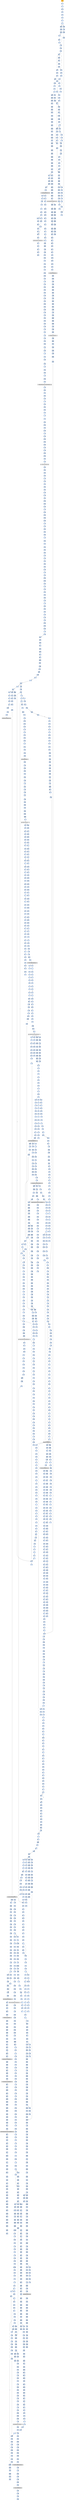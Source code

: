 strict digraph G {
	graph [bgcolor=transparent,
		name=G
	];
	node [color=lightsteelblue,
		fillcolor=lightsteelblue,
		shape=rectangle,
		style=filled
	];
	a0x00458910pusha_	[color=lightgrey,
		fillcolor=orange,
		label=pusha];
	a0x00458911movl_0x44b000UINT32_esi	[label=movl];
	a0x00458910pusha_ -> a0x00458911movl_0x44b000UINT32_esi	[color="#000000"];
	a0x00458916leal__303104esi__edi	[label=leal];
	a0x00458911movl_0x44b000UINT32_esi -> a0x00458916leal__303104esi__edi	[color="#000000"];
	a0x0045891cpushl_edi	[label=pushl];
	a0x00458916leal__303104esi__edi -> a0x0045891cpushl_edi	[color="#000000"];
	a0x0045891djmp_0x0045892a	[label=jmp];
	a0x0045891cpushl_edi -> a0x0045891djmp_0x0045892a	[color="#000000"];
	a0x0045892amovl_esi__ebx	[label=movl];
	a0x0045891djmp_0x0045892a -> a0x0045892amovl_esi__ebx	[color="#000000"];
	a0x0045892csubl_0xfffffffcUINT8_esi	[label=subl];
	a0x0045892amovl_esi__ebx -> a0x0045892csubl_0xfffffffcUINT8_esi	[color="#000000"];
	a0x0045892fadcl_ebx_ebx	[label=adcl];
	a0x0045892csubl_0xfffffffcUINT8_esi -> a0x0045892fadcl_ebx_ebx	[color="#000000"];
	a0x00458931jb_0x00458920	[label=jb];
	a0x0045892fadcl_ebx_ebx -> a0x00458931jb_0x00458920	[color="#000000"];
	a0x00458920movb_esi__al	[label=movb];
	a0x00458931jb_0x00458920 -> a0x00458920movb_esi__al	[color="#000000",
		label=T];
	a0x00458933movl_0x1UINT32_eax	[label=movl];
	a0x00458931jb_0x00458920 -> a0x00458933movl_0x1UINT32_eax	[color="#000000",
		label=F];
	a0x00458922incl_esi	[label=incl];
	a0x00458920movb_esi__al -> a0x00458922incl_esi	[color="#000000"];
	a0x00458923movb_al_edi_	[label=movb];
	a0x00458922incl_esi -> a0x00458923movb_al_edi_	[color="#000000"];
	a0x00458925incl_edi	[label=incl];
	a0x00458923movb_al_edi_ -> a0x00458925incl_edi	[color="#000000"];
	a0x00458926addl_ebx_ebx	[label=addl];
	a0x00458925incl_edi -> a0x00458926addl_ebx_ebx	[color="#000000"];
	a0x00458928jne_0x00458931	[label=jne];
	a0x00458926addl_ebx_ebx -> a0x00458928jne_0x00458931	[color="#000000"];
	a0x00458938addl_ebx_ebx	[label=addl];
	a0x00458933movl_0x1UINT32_eax -> a0x00458938addl_ebx_ebx	[color="#000000"];
	a0x0045893ajne_0x00458943	[label=jne];
	a0x00458938addl_ebx_ebx -> a0x0045893ajne_0x00458943	[color="#000000"];
	a0x00458943adcl_eax_eax	[label=adcl];
	a0x0045893ajne_0x00458943 -> a0x00458943adcl_eax_eax	[color="#000000",
		label=T];
	a0x0045893cmovl_esi__ebx	[label=movl];
	a0x0045893ajne_0x00458943 -> a0x0045893cmovl_esi__ebx	[color="#000000",
		label=F];
	a0x00458945addl_ebx_ebx	[label=addl];
	a0x00458943adcl_eax_eax -> a0x00458945addl_ebx_ebx	[color="#000000"];
	a0x00458947jae_0x00458954	[label=jae];
	a0x00458945addl_ebx_ebx -> a0x00458947jae_0x00458954	[color="#000000"];
	a0x00458949jne_0x00458973	[label=jne];
	a0x00458947jae_0x00458954 -> a0x00458949jne_0x00458973	[color="#000000",
		label=F];
	a0x00458954decl_eax	[label=decl];
	a0x00458947jae_0x00458954 -> a0x00458954decl_eax	[color="#000000",
		label=T];
	a0x00458973xorl_ecx_ecx	[label=xorl];
	a0x00458949jne_0x00458973 -> a0x00458973xorl_ecx_ecx	[color="#000000",
		label=T];
	a0x0045894bmovl_esi__ebx	[label=movl];
	a0x00458949jne_0x00458973 -> a0x0045894bmovl_esi__ebx	[color="#000000",
		label=F];
	a0x00458975subl_0x3UINT8_eax	[label=subl];
	a0x00458973xorl_ecx_ecx -> a0x00458975subl_0x3UINT8_eax	[color="#000000"];
	a0x00458978jb_0x0045898b	[label=jb];
	a0x00458975subl_0x3UINT8_eax -> a0x00458978jb_0x0045898b	[color="#000000"];
	a0x0045897ashll_0x8UINT8_eax	[label=shll];
	a0x00458978jb_0x0045898b -> a0x0045897ashll_0x8UINT8_eax	[color="#000000",
		label=F];
	a0x0045898baddl_ebx_ebx	[label=addl];
	a0x00458978jb_0x0045898b -> a0x0045898baddl_ebx_ebx	[color="#000000",
		label=T];
	a0x0045897dmovb_esi__al	[label=movb];
	a0x0045897ashll_0x8UINT8_eax -> a0x0045897dmovb_esi__al	[color="#000000"];
	a0x0045897fincl_esi	[label=incl];
	a0x0045897dmovb_esi__al -> a0x0045897fincl_esi	[color="#000000"];
	a0x00458980xorl_0xffffffffUINT8_eax	[label=xorl];
	a0x0045897fincl_esi -> a0x00458980xorl_0xffffffffUINT8_eax	[color="#000000"];
	a0x00458983je_0x004589fa	[label=je];
	a0x00458980xorl_0xffffffffUINT8_eax -> a0x00458983je_0x004589fa	[color="#000000"];
	a0x00458985sarl_eax	[label=sarl];
	a0x00458983je_0x004589fa -> a0x00458985sarl_eax	[color="#000000",
		label=F];
	a0x004589fapopl_esi	[label=popl];
	a0x00458983je_0x004589fa -> a0x004589fapopl_esi	[color="#000000",
		label=T];
	a0x00458987movl_eax_ebp	[label=movl];
	a0x00458985sarl_eax -> a0x00458987movl_eax_ebp	[color="#000000"];
	a0x00458989jmp_0x00458996	[label=jmp];
	a0x00458987movl_eax_ebp -> a0x00458989jmp_0x00458996	[color="#000000"];
	a0x00458996jb_0x00458964	[label=jb];
	a0x00458989jmp_0x00458996 -> a0x00458996jb_0x00458964	[color="#000000"];
	a0x00458964addl_ebx_ebx	[label=addl];
	a0x00458996jb_0x00458964 -> a0x00458964addl_ebx_ebx	[color="#000000",
		label=T];
	a0x00458998incl_ecx	[label=incl];
	a0x00458996jb_0x00458964 -> a0x00458998incl_ecx	[color="#000000",
		label=F];
	a0x00458966jne_0x0045896f	[label=jne];
	a0x00458964addl_ebx_ebx -> a0x00458966jne_0x0045896f	[color="#000000"];
	a0x0045896fadcl_ecx_ecx	[label=adcl];
	a0x00458966jne_0x0045896f -> a0x0045896fadcl_ecx_ecx	[color="#000000",
		label=T];
	a0x00458968movl_esi__ebx	[label=movl];
	a0x00458966jne_0x0045896f -> a0x00458968movl_esi__ebx	[color="#000000",
		label=F];
	a0x00458971jmp_0x004589c5	[label=jmp];
	a0x0045896fadcl_ecx_ecx -> a0x00458971jmp_0x004589c5	[color="#000000"];
	a0x004589c5cmpl_0xfffffb00UINT32_ebp	[label=cmpl];
	a0x00458971jmp_0x004589c5 -> a0x004589c5cmpl_0xfffffb00UINT32_ebp	[color="#000000"];
	a0x004589cbadcl_0x2UINT8_ecx	[label=adcl];
	a0x004589c5cmpl_0xfffffb00UINT32_ebp -> a0x004589cbadcl_0x2UINT8_ecx	[color="#000000"];
	a0x004589celeal_ediebp__edx	[label=leal];
	a0x004589cbadcl_0x2UINT8_ecx -> a0x004589celeal_ediebp__edx	[color="#000000"];
	a0x004589d1cmpl_0xfffffffcUINT8_ebp	[label=cmpl];
	a0x004589celeal_ediebp__edx -> a0x004589d1cmpl_0xfffffffcUINT8_ebp	[color="#000000"];
	a0x004589d4jbe_0x004589e4	[label=jbe];
	a0x004589d1cmpl_0xfffffffcUINT8_ebp -> a0x004589d4jbe_0x004589e4	[color="#000000"];
	a0x004589e4movl_edx__eax	[label=movl];
	a0x004589d4jbe_0x004589e4 -> a0x004589e4movl_edx__eax	[color="#000000",
		label=T];
	a0x004589d6movb_edx__al	[label=movb];
	a0x004589d4jbe_0x004589e4 -> a0x004589d6movb_edx__al	[color="#000000",
		label=F];
	a0x004589e6addl_0x4UINT8_edx	[label=addl];
	a0x004589e4movl_edx__eax -> a0x004589e6addl_0x4UINT8_edx	[color="#000000"];
	a0x004589e9movl_eax_edi_	[label=movl];
	a0x004589e6addl_0x4UINT8_edx -> a0x004589e9movl_eax_edi_	[color="#000000"];
	a0x004589ebaddl_0x4UINT8_edi	[label=addl];
	a0x004589e9movl_eax_edi_ -> a0x004589ebaddl_0x4UINT8_edi	[color="#000000"];
	a0x004589eesubl_0x4UINT8_ecx	[label=subl];
	a0x004589ebaddl_0x4UINT8_edi -> a0x004589eesubl_0x4UINT8_ecx	[color="#000000"];
	a0x004589f1ja_0x004589e4	[label=ja];
	a0x004589eesubl_0x4UINT8_ecx -> a0x004589f1ja_0x004589e4	[color="#000000"];
	a0x004589f3addl_ecx_edi	[label=addl];
	a0x004589f1ja_0x004589e4 -> a0x004589f3addl_ecx_edi	[color="#000000",
		label=F];
	a0x004589f5jmp_0x00458926	[label=jmp];
	a0x004589f3addl_ecx_edi -> a0x004589f5jmp_0x00458926	[color="#000000"];
	a0x004589f5jmp_0x00458926 -> a0x00458926addl_ebx_ebx	[color="#000000"];
	a0x0045898djne_0x00458996	[label=jne];
	a0x0045898baddl_ebx_ebx -> a0x0045898djne_0x00458996	[color="#000000"];
	a0x0045898djne_0x00458996 -> a0x00458996jb_0x00458964	[color="#000000",
		label=T];
	a0x0045898fmovl_esi__ebx	[label=movl];
	a0x0045898djne_0x00458996 -> a0x0045898fmovl_esi__ebx	[color="#000000",
		label=F];
	a0x00458999addl_ebx_ebx	[label=addl];
	a0x00458998incl_ecx -> a0x00458999addl_ebx_ebx	[color="#000000"];
	a0x0045899bjne_0x004589a4	[label=jne];
	a0x00458999addl_ebx_ebx -> a0x0045899bjne_0x004589a4	[color="#000000"];
	a0x004589a4jb_0x00458964	[label=jb];
	a0x0045899bjne_0x004589a4 -> a0x004589a4jb_0x00458964	[color="#000000",
		label=T];
	a0x0045899dmovl_esi__ebx	[label=movl];
	a0x0045899bjne_0x004589a4 -> a0x0045899dmovl_esi__ebx	[color="#000000",
		label=F];
	a0x004589a4jb_0x00458964 -> a0x00458964addl_ebx_ebx	[color="#000000",
		label=T];
	a0x004589a6addl_ebx_ebx	[label=addl];
	a0x004589a4jb_0x00458964 -> a0x004589a6addl_ebx_ebx	[color="#000000",
		label=F];
	a0x004589a8jne_0x004589b1	[label=jne];
	a0x004589a6addl_ebx_ebx -> a0x004589a8jne_0x004589b1	[color="#000000"];
	a0x004589b1adcl_ecx_ecx	[label=adcl];
	a0x004589a8jne_0x004589b1 -> a0x004589b1adcl_ecx_ecx	[color="#000000",
		label=T];
	a0x004589aamovl_esi__ebx	[label=movl];
	a0x004589a8jne_0x004589b1 -> a0x004589aamovl_esi__ebx	[color="#000000",
		label=F];
	a0x004589b3addl_ebx_ebx	[label=addl];
	a0x004589b1adcl_ecx_ecx -> a0x004589b3addl_ebx_ebx	[color="#000000"];
	a0x004589b5jae_0x004589a6	[label=jae];
	a0x004589b3addl_ebx_ebx -> a0x004589b5jae_0x004589a6	[color="#000000"];
	a0x004589b7jne_0x004589c2	[label=jne];
	a0x004589b5jae_0x004589a6 -> a0x004589b7jne_0x004589c2	[color="#000000",
		label=F];
	a0x004589acsubl_0xfffffffcUINT8_esi	[label=subl];
	a0x004589aamovl_esi__ebx -> a0x004589acsubl_0xfffffffcUINT8_esi	[color="#000000"];
	a0x004589afadcl_ebx_ebx	[label=adcl];
	a0x004589acsubl_0xfffffffcUINT8_esi -> a0x004589afadcl_ebx_ebx	[color="#000000"];
	a0x004589afadcl_ebx_ebx -> a0x004589b1adcl_ecx_ecx	[color="#000000"];
	a0x004589c2addl_0x2UINT8_ecx	[label=addl];
	a0x004589b7jne_0x004589c2 -> a0x004589c2addl_0x2UINT8_ecx	[color="#000000",
		label=T];
	a0x004589b9movl_esi__ebx	[label=movl];
	a0x004589b7jne_0x004589c2 -> a0x004589b9movl_esi__ebx	[color="#000000",
		label=F];
	a0x004589c2addl_0x2UINT8_ecx -> a0x004589c5cmpl_0xfffffb00UINT32_ebp	[color="#000000"];
	a0x004589d8incl_edx	[label=incl];
	a0x004589d6movb_edx__al -> a0x004589d8incl_edx	[color="#000000"];
	a0x004589d9movb_al_edi_	[label=movb];
	a0x004589d8incl_edx -> a0x004589d9movb_al_edi_	[color="#000000"];
	a0x004589dbincl_edi	[label=incl];
	a0x004589d9movb_al_edi_ -> a0x004589dbincl_edi	[color="#000000"];
	a0x004589dcdecl_ecx	[label=decl];
	a0x004589dbincl_edi -> a0x004589dcdecl_ecx	[color="#000000"];
	a0x004589ddjne_0x004589d6	[label=jne];
	a0x004589dcdecl_ecx -> a0x004589ddjne_0x004589d6	[color="#000000"];
	a0x004589dfjmp_0x00458926	[label=jmp];
	a0x004589ddjne_0x004589d6 -> a0x004589dfjmp_0x00458926	[color="#000000",
		label=F];
	a0x004589dfjmp_0x00458926 -> a0x00458926addl_ebx_ebx	[color="#000000"];
	a0x0045896asubl_0xfffffffcUINT8_esi	[label=subl];
	a0x00458968movl_esi__ebx -> a0x0045896asubl_0xfffffffcUINT8_esi	[color="#000000"];
	a0x0045896dadcl_ebx_ebx	[label=adcl];
	a0x0045896asubl_0xfffffffcUINT8_esi -> a0x0045896dadcl_ebx_ebx	[color="#000000"];
	a0x0045896dadcl_ebx_ebx -> a0x0045896fadcl_ecx_ecx	[color="#000000"];
	a0x0045894dsubl_0xfffffffcUINT8_esi	[label=subl];
	a0x0045894bmovl_esi__ebx -> a0x0045894dsubl_0xfffffffcUINT8_esi	[color="#000000"];
	a0x00458950adcl_ebx_ebx	[label=adcl];
	a0x0045894dsubl_0xfffffffcUINT8_esi -> a0x00458950adcl_ebx_ebx	[color="#000000"];
	a0x00458952jb_0x00458973	[label=jb];
	a0x00458950adcl_ebx_ebx -> a0x00458952jb_0x00458973	[color="#000000"];
	a0x00458952jb_0x00458973 -> a0x00458973xorl_ecx_ecx	[color="#000000",
		label=T];
	a0x00458952jb_0x00458973 -> a0x00458954decl_eax	[color="#000000",
		label=F];
	a0x00458955addl_ebx_ebx	[label=addl];
	a0x00458954decl_eax -> a0x00458955addl_ebx_ebx	[color="#000000"];
	a0x00458957jne_0x00458960	[label=jne];
	a0x00458955addl_ebx_ebx -> a0x00458957jne_0x00458960	[color="#000000"];
	a0x00458960adcl_eax_eax	[label=adcl];
	a0x00458957jne_0x00458960 -> a0x00458960adcl_eax_eax	[color="#000000",
		label=T];
	a0x00458959movl_esi__ebx	[label=movl];
	a0x00458957jne_0x00458960 -> a0x00458959movl_esi__ebx	[color="#000000",
		label=F];
	a0x00458962jmp_0x00458938	[label=jmp];
	a0x00458960adcl_eax_eax -> a0x00458962jmp_0x00458938	[color="#000000"];
	a0x0045893esubl_0xfffffffcUINT8_esi	[label=subl];
	a0x0045893cmovl_esi__ebx -> a0x0045893esubl_0xfffffffcUINT8_esi	[color="#000000"];
	a0x00458941adcl_ebx_ebx	[label=adcl];
	a0x0045893esubl_0xfffffffcUINT8_esi -> a0x00458941adcl_ebx_ebx	[color="#000000"];
	a0x00458941adcl_ebx_ebx -> a0x00458943adcl_eax_eax	[color="#000000"];
	a0x004589bbsubl_0xfffffffcUINT8_esi	[label=subl];
	a0x004589b9movl_esi__ebx -> a0x004589bbsubl_0xfffffffcUINT8_esi	[color="#000000"];
	a0x004589beadcl_ebx_ebx	[label=adcl];
	a0x004589bbsubl_0xfffffffcUINT8_esi -> a0x004589beadcl_ebx_ebx	[color="#000000"];
	a0x004589c0jae_0x004589a6	[label=jae];
	a0x004589beadcl_ebx_ebx -> a0x004589c0jae_0x004589a6	[color="#000000"];
	a0x004589c0jae_0x004589a6 -> a0x004589c2addl_0x2UINT8_ecx	[color="#000000",
		label=F];
	a0x0045895bsubl_0xfffffffcUINT8_esi	[label=subl];
	a0x00458959movl_esi__ebx -> a0x0045895bsubl_0xfffffffcUINT8_esi	[color="#000000"];
	a0x0045895eadcl_ebx_ebx	[label=adcl];
	a0x0045895bsubl_0xfffffffcUINT8_esi -> a0x0045895eadcl_ebx_ebx	[color="#000000"];
	a0x0045895eadcl_ebx_ebx -> a0x00458960adcl_eax_eax	[color="#000000"];
	a0x0045899fsubl_0xfffffffcUINT8_esi	[label=subl];
	a0x0045899dmovl_esi__ebx -> a0x0045899fsubl_0xfffffffcUINT8_esi	[color="#000000"];
	a0x004589a2adcl_ebx_ebx	[label=adcl];
	a0x0045899fsubl_0xfffffffcUINT8_esi -> a0x004589a2adcl_ebx_ebx	[color="#000000"];
	a0x004589a2adcl_ebx_ebx -> a0x004589a4jb_0x00458964	[color="#000000"];
	a0x00458991subl_0xfffffffcUINT8_esi	[label=subl];
	a0x0045898fmovl_esi__ebx -> a0x00458991subl_0xfffffffcUINT8_esi	[color="#000000"];
	a0x00458994adcl_ebx_ebx	[label=adcl];
	a0x00458991subl_0xfffffffcUINT8_esi -> a0x00458994adcl_ebx_ebx	[color="#000000"];
	a0x00458994adcl_ebx_ebx -> a0x00458996jb_0x00458964	[color="#000000"];
	a0x004589fbmovl_esi_edi	[label=movl];
	a0x004589fapopl_esi -> a0x004589fbmovl_esi_edi	[color="#000000"];
	a0x004589fdmovl_0x1e2UINT32_ecx	[label=movl];
	a0x004589fbmovl_esi_edi -> a0x004589fdmovl_0x1e2UINT32_ecx	[color="#000000"];
	a0x00458a02movb_edi__al	[label=movb];
	a0x004589fdmovl_0x1e2UINT32_ecx -> a0x00458a02movb_edi__al	[color="#000000"];
	a0x00458a04incl_edi	[label=incl];
	a0x00458a02movb_edi__al -> a0x00458a04incl_edi	[color="#000000"];
	a0x00458a05subb_0xffffffe8UINT8_al	[label=subb];
	a0x00458a04incl_edi -> a0x00458a05subb_0xffffffe8UINT8_al	[color="#000000"];
	a0x00458a07cmpb_0x1UINT8_al	[label=cmpb];
	a0x00458a05subb_0xffffffe8UINT8_al -> a0x00458a07cmpb_0x1UINT8_al	[color="#000000"];
	a0x00458a09ja_0x00458a02	[label=ja];
	a0x00458a07cmpb_0x1UINT8_al -> a0x00458a09ja_0x00458a02	[color="#000000"];
	a0x00458a0bcmpb_0x7UINT8_edi_	[label=cmpb];
	a0x00458a09ja_0x00458a02 -> a0x00458a0bcmpb_0x7UINT8_edi_	[color="#000000",
		label=F];
	a0x00458a0ejne_0x00458a02	[label=jne];
	a0x00458a0bcmpb_0x7UINT8_edi_ -> a0x00458a0ejne_0x00458a02	[color="#000000"];
	a0x00458a10movl_edi__eax	[label=movl];
	a0x00458a0ejne_0x00458a02 -> a0x00458a10movl_edi__eax	[color="#000000",
		label=F];
	a0x00458a12movb_0x4edi__bl	[label=movb];
	a0x00458a10movl_edi__eax -> a0x00458a12movb_0x4edi__bl	[color="#000000"];
	a0x00458a15shrw_0x8UINT8_ax	[label=shrw];
	a0x00458a12movb_0x4edi__bl -> a0x00458a15shrw_0x8UINT8_ax	[color="#000000"];
	a0x00458a19roll_0x10UINT8_eax	[label=roll];
	a0x00458a15shrw_0x8UINT8_ax -> a0x00458a19roll_0x10UINT8_eax	[color="#000000"];
	a0x00458a1cxchgb_al_ah	[label=xchgb];
	a0x00458a19roll_0x10UINT8_eax -> a0x00458a1cxchgb_al_ah	[color="#000000"];
	a0x00458a1esubl_edi_eax	[label=subl];
	a0x00458a1cxchgb_al_ah -> a0x00458a1esubl_edi_eax	[color="#000000"];
	a0x00458a20subb_0xffffffe8UINT8_bl	[label=subb];
	a0x00458a1esubl_edi_eax -> a0x00458a20subb_0xffffffe8UINT8_bl	[color="#000000"];
	a0x00458a23addl_esi_eax	[label=addl];
	a0x00458a20subb_0xffffffe8UINT8_bl -> a0x00458a23addl_esi_eax	[color="#000000"];
	a0x00458a25movl_eax_edi_	[label=movl];
	a0x00458a23addl_esi_eax -> a0x00458a25movl_eax_edi_	[color="#000000"];
	a0x00458a27addl_0x5UINT8_edi	[label=addl];
	a0x00458a25movl_eax_edi_ -> a0x00458a27addl_0x5UINT8_edi	[color="#000000"];
	a0x00458a2amovb_bl_al	[label=movb];
	a0x00458a27addl_0x5UINT8_edi -> a0x00458a2amovb_bl_al	[color="#000000"];
	a0x00458a2cloop_0x00458a07	[label=loop];
	a0x00458a2amovb_bl_al -> a0x00458a2cloop_0x00458a07	[color="#000000"];
	a0x00458a2eleal_0x56000esi__edi	[label=leal];
	a0x00458a2cloop_0x00458a07 -> a0x00458a2eleal_0x56000esi__edi	[color="#000000",
		label=F];
	a0x00458a34movl_edi__eax	[label=movl];
	a0x00458a2eleal_0x56000esi__edi -> a0x00458a34movl_edi__eax	[color="#000000"];
	a0x00458a36orl_eax_eax	[label=orl];
	a0x00458a34movl_edi__eax -> a0x00458a36orl_eax_eax	[color="#000000"];
	a0x00458a38je_0x00458a7f	[label=je];
	a0x00458a36orl_eax_eax -> a0x00458a38je_0x00458a7f	[color="#000000"];
	a0x00458a3amovl_0x4edi__ebx	[label=movl];
	a0x00458a38je_0x00458a7f -> a0x00458a3amovl_0x4edi__ebx	[color="#000000",
		label=F];
	a0x00458a7fmovl_0x58d18esi__ebp	[label=movl];
	a0x00458a38je_0x00458a7f -> a0x00458a7fmovl_0x58d18esi__ebp	[color="#000000",
		label=T];
	a0x00458a3dleal_0x58c4ceaxesi__eax	[label=leal];
	a0x00458a3amovl_0x4edi__ebx -> a0x00458a3dleal_0x58c4ceaxesi__eax	[color="#000000"];
	a0x00458a44addl_esi_ebx	[label=addl];
	a0x00458a3dleal_0x58c4ceaxesi__eax -> a0x00458a44addl_esi_ebx	[color="#000000"];
	a0x00458a46pushl_eax	[label=pushl];
	a0x00458a44addl_esi_ebx -> a0x00458a46pushl_eax	[color="#000000"];
	a0x00458a47addl_0x8UINT8_edi	[label=addl];
	a0x00458a46pushl_eax -> a0x00458a47addl_0x8UINT8_edi	[color="#000000"];
	a0x00458a4acall_0x58d0cesi_	[label=call];
	a0x00458a47addl_0x8UINT8_edi -> a0x00458a4acall_0x58d0cesi_	[color="#000000"];
	LOADLIBRARYA_KERNEL32_DLL	[color=lightgrey,
		fillcolor=lightgrey,
		label="LOADLIBRARYA-KERNEL32-DLL"];
	a0x00458a4acall_0x58d0cesi_ -> LOADLIBRARYA_KERNEL32_DLL	[color="#000000"];
	a0x00458a50xchgl_eax_ebp	[label=xchgl];
	LOADLIBRARYA_KERNEL32_DLL -> a0x00458a50xchgl_eax_ebp	[color="#000000"];
	a0x00403131movl_0x80c808d0UINT32_esi_	[label=movl];
	LOADLIBRARYA_KERNEL32_DLL -> a0x00403131movl_0x80c808d0UINT32_esi_	[color="#000000"];
	a0x00458a51movb_edi__al	[label=movb];
	a0x00458a50xchgl_eax_ebp -> a0x00458a51movb_edi__al	[color="#000000"];
	a0x00458a53incl_edi	[label=incl];
	a0x00458a51movb_edi__al -> a0x00458a53incl_edi	[color="#000000"];
	a0x00458a54orb_al_al	[label=orb];
	a0x00458a53incl_edi -> a0x00458a54orb_al_al	[color="#000000"];
	a0x00458a56je_0x00458a34	[label=je];
	a0x00458a54orb_al_al -> a0x00458a56je_0x00458a34	[color="#000000"];
	a0x00458a58movl_edi_ecx	[label=movl];
	a0x00458a56je_0x00458a34 -> a0x00458a58movl_edi_ecx	[color="#000000",
		label=F];
	a0x00458a5ajns_0x00458a63	[label=jns];
	a0x00458a58movl_edi_ecx -> a0x00458a5ajns_0x00458a63	[color="#000000"];
	a0x00458a63pushl_edi	[label=pushl];
	a0x00458a5ajns_0x00458a63 -> a0x00458a63pushl_edi	[color="#000000",
		label=T];
	a0x00458a5cmovzwl_edi__eax	[label=movzwl];
	a0x00458a5ajns_0x00458a63 -> a0x00458a5cmovzwl_edi__eax	[color="#000000",
		label=F];
	a0x00458a64decl_eax	[label=decl];
	a0x00458a63pushl_edi -> a0x00458a64decl_eax	[color="#000000"];
	a0x00458a65repnz_scasb_es_edi__al	[label=repnz];
	a0x00458a64decl_eax -> a0x00458a65repnz_scasb_es_edi__al	[color="#000000"];
	a0x00458a67pushl_ebp	[label=pushl];
	a0x00458a65repnz_scasb_es_edi__al -> a0x00458a67pushl_ebp	[color="#000000"];
	a0x00458a68call_0x58d14esi_	[label=call];
	a0x00458a67pushl_ebp -> a0x00458a68call_0x58d14esi_	[color="#000000"];
	GETPROCADDRESS_KERNEL32_DLL	[color=lightgrey,
		fillcolor=lightgrey,
		label="GETPROCADDRESS-KERNEL32-DLL"];
	a0x00458a68call_0x58d14esi_ -> GETPROCADDRESS_KERNEL32_DLL	[color="#000000"];
	a0x00458a6eorl_eax_eax	[label=orl];
	GETPROCADDRESS_KERNEL32_DLL -> a0x00458a6eorl_eax_eax	[color="#000000"];
	a0x00458a70je_0x00458a79	[label=je];
	a0x00458a6eorl_eax_eax -> a0x00458a70je_0x00458a79	[color="#000000"];
	a0x00458a72movl_eax_ebx_	[label=movl];
	a0x00458a70je_0x00458a79 -> a0x00458a72movl_eax_ebx_	[color="#000000",
		label=F];
	a0x00458a74addl_0x4UINT8_ebx	[label=addl];
	a0x00458a72movl_eax_ebx_ -> a0x00458a74addl_0x4UINT8_ebx	[color="#000000"];
	a0x00458a77jmp_0x00458a51	[label=jmp];
	a0x00458a74addl_0x4UINT8_ebx -> a0x00458a77jmp_0x00458a51	[color="#000000"];
	a0x00458a5fincl_edi	[label=incl];
	a0x00458a5cmovzwl_edi__eax -> a0x00458a5fincl_edi	[color="#000000"];
	a0x00458a60pushl_eax	[label=pushl];
	a0x00458a5fincl_edi -> a0x00458a60pushl_eax	[color="#000000"];
	a0x00458a61incl_edi	[label=incl];
	a0x00458a60pushl_eax -> a0x00458a61incl_edi	[color="#000000"];
	a0x00458a62movl_0xaef24857UINT32_ecx	[label=movl];
	a0x00458a61incl_edi -> a0x00458a62movl_0xaef24857UINT32_ecx	[color="#000000"];
	a0x00458a62movl_0xaef24857UINT32_ecx -> a0x00458a67pushl_ebp	[color="#000000"];
	a0x00458a85leal__4096esi__edi	[label=leal];
	a0x00458a7fmovl_0x58d18esi__ebp -> a0x00458a85leal__4096esi__edi	[color="#000000"];
	a0x00458a8bmovl_0x1000UINT32_ebx	[label=movl];
	a0x00458a85leal__4096esi__edi -> a0x00458a8bmovl_0x1000UINT32_ebx	[color="#000000"];
	a0x00458a90pushl_eax	[label=pushl];
	a0x00458a8bmovl_0x1000UINT32_ebx -> a0x00458a90pushl_eax	[color="#000000"];
	a0x00458a91pushl_esp	[label=pushl];
	a0x00458a90pushl_eax -> a0x00458a91pushl_esp	[color="#000000"];
	a0x00458a92pushl_0x4UINT8	[label=pushl];
	a0x00458a91pushl_esp -> a0x00458a92pushl_0x4UINT8	[color="#000000"];
	a0x00458a94pushl_ebx	[label=pushl];
	a0x00458a92pushl_0x4UINT8 -> a0x00458a94pushl_ebx	[color="#000000"];
	a0x00458a95pushl_edi	[label=pushl];
	a0x00458a94pushl_ebx -> a0x00458a95pushl_edi	[color="#000000"];
	a0x00458a96call_ebp	[label=call];
	a0x00458a95pushl_edi -> a0x00458a96call_ebp	[color="#000000"];
	VIRTUALPROTECT_KERNEL32_DLL	[color=lightgrey,
		fillcolor=lightgrey,
		label="VIRTUALPROTECT-KERNEL32-DLL"];
	a0x00458a96call_ebp -> VIRTUALPROTECT_KERNEL32_DLL	[color="#000000"];
	a0x00458a98leal_0x217edi__eax	[label=leal];
	VIRTUALPROTECT_KERNEL32_DLL -> a0x00458a98leal_0x217edi__eax	[color="#000000"];
	a0x00458aadpopl_eax	[label=popl];
	VIRTUALPROTECT_KERNEL32_DLL -> a0x00458aadpopl_eax	[color="#000000"];
	a0x00458a9eandb_0x7fUINT8_eax_	[label=andb];
	a0x00458a98leal_0x217edi__eax -> a0x00458a9eandb_0x7fUINT8_eax_	[color="#000000"];
	a0x00458aa1andb_0x7fUINT8_0x28eax_	[label=andb];
	a0x00458a9eandb_0x7fUINT8_eax_ -> a0x00458aa1andb_0x7fUINT8_0x28eax_	[color="#000000"];
	a0x00458aa5popl_eax	[label=popl];
	a0x00458aa1andb_0x7fUINT8_0x28eax_ -> a0x00458aa5popl_eax	[color="#000000"];
	a0x00458aa6pushl_eax	[label=pushl];
	a0x00458aa5popl_eax -> a0x00458aa6pushl_eax	[color="#000000"];
	a0x00458aa7pushl_esp	[label=pushl];
	a0x00458aa6pushl_eax -> a0x00458aa7pushl_esp	[color="#000000"];
	a0x00458aa8pushl_eax	[label=pushl];
	a0x00458aa7pushl_esp -> a0x00458aa8pushl_eax	[color="#000000"];
	a0x00458aa9pushl_ebx	[label=pushl];
	a0x00458aa8pushl_eax -> a0x00458aa9pushl_ebx	[color="#000000"];
	a0x00458aaapushl_edi	[label=pushl];
	a0x00458aa9pushl_ebx -> a0x00458aaapushl_edi	[color="#000000"];
	a0x00458aabcall_ebp	[label=call];
	a0x00458aaapushl_edi -> a0x00458aabcall_ebp	[color="#000000"];
	a0x00458aaepopa_	[label=popa];
	a0x00458aadpopl_eax -> a0x00458aaepopa_	[color="#000000"];
	a0x00458aafleal__128esp__eax	[label=leal];
	a0x00458aaepopa_ -> a0x00458aafleal__128esp__eax	[color="#000000"];
	a0x00458ab3pushl_0x0UINT8	[label=pushl];
	a0x00458aafleal__128esp__eax -> a0x00458ab3pushl_0x0UINT8	[color="#000000"];
	a0x00458ab5cmpl_eax_esp	[label=cmpl];
	a0x00458ab3pushl_0x0UINT8 -> a0x00458ab5cmpl_eax_esp	[color="#000000"];
	a0x00458ab7jne_0x00458ab3	[label=jne];
	a0x00458ab5cmpl_eax_esp -> a0x00458ab7jne_0x00458ab3	[color="#000000"];
	a0x00458ab9subl_0xffffff80UINT8_esp	[label=subl];
	a0x00458ab7jne_0x00458ab3 -> a0x00458ab9subl_0xffffff80UINT8_esp	[color="#000000",
		label=F];
	a0x00458abcjmp_0x00403d50	[label=jmp];
	a0x00458ab9subl_0xffffff80UINT8_esp -> a0x00458abcjmp_0x00403d50	[color="#000000"];
	a0x00403d50pushl_ebp	[label=pushl];
	a0x00458abcjmp_0x00403d50 -> a0x00403d50pushl_ebp	[color="#000000"];
	a0x00403d51movl_esp_ebp	[label=movl];
	a0x00403d50pushl_ebp -> a0x00403d51movl_esp_ebp	[color="#000000"];
	a0x00403d53pushl_0xffffffffUINT8	[label=pushl];
	a0x00403d51movl_esp_ebp -> a0x00403d53pushl_0xffffffffUINT8	[color="#000000"];
	a0x00403d55pushl_0x40a240UINT32	[label=pushl];
	a0x00403d53pushl_0xffffffffUINT8 -> a0x00403d55pushl_0x40a240UINT32	[color="#000000"];
	a0x00403d5apushl_0x407828UINT32	[label=pushl];
	a0x00403d55pushl_0x40a240UINT32 -> a0x00403d5apushl_0x407828UINT32	[color="#000000"];
	a0x00403d5fmovl_fs_0_eax	[label=movl];
	a0x00403d5apushl_0x407828UINT32 -> a0x00403d5fmovl_fs_0_eax	[color="#000000"];
	a0x00403d65pushl_eax	[label=pushl];
	a0x00403d5fmovl_fs_0_eax -> a0x00403d65pushl_eax	[color="#000000"];
	a0x00403d66movl_esp_fs_0	[label=movl];
	a0x00403d65pushl_eax -> a0x00403d66movl_esp_fs_0	[color="#000000"];
	a0x00403d6dsubl_0x58UINT8_esp	[label=subl];
	a0x00403d66movl_esp_fs_0 -> a0x00403d6dsubl_0x58UINT8_esp	[color="#000000"];
	a0x00403d70pushl_ebx	[label=pushl];
	a0x00403d6dsubl_0x58UINT8_esp -> a0x00403d70pushl_ebx	[color="#000000"];
	a0x00403d71pushl_esi	[label=pushl];
	a0x00403d70pushl_ebx -> a0x00403d71pushl_esi	[color="#000000"];
	a0x00403d72pushl_edi	[label=pushl];
	a0x00403d71pushl_esi -> a0x00403d72pushl_edi	[color="#000000"];
	a0x00403d73movl_esp__24ebp_	[label=movl];
	a0x00403d72pushl_edi -> a0x00403d73movl_esp__24ebp_	[color="#000000"];
	a0x00403d76call_0x40a06c	[label=call];
	a0x00403d73movl_esp__24ebp_ -> a0x00403d76call_0x40a06c	[color="#000000"];
	GETVERSION_KERNEL32_DLL	[color=lightgrey,
		fillcolor=lightgrey,
		label="GETVERSION-KERNEL32-DLL"];
	a0x00403d76call_0x40a06c -> GETVERSION_KERNEL32_DLL	[color="#000000"];
	a0x00403d7cxorl_edx_edx	[label=xorl];
	GETVERSION_KERNEL32_DLL -> a0x00403d7cxorl_edx_edx	[color="#000000"];
	a0x00403d7emovb_ah_dl	[label=movb];
	a0x00403d7cxorl_edx_edx -> a0x00403d7emovb_ah_dl	[color="#000000"];
	a0x00403d80movl_edx_0x427538	[label=movl];
	a0x00403d7emovb_ah_dl -> a0x00403d80movl_edx_0x427538	[color="#000000"];
	a0x00403d86movl_eax_ecx	[label=movl];
	a0x00403d80movl_edx_0x427538 -> a0x00403d86movl_eax_ecx	[color="#000000"];
	a0x00403d88andl_0xffUINT32_ecx	[label=andl];
	a0x00403d86movl_eax_ecx -> a0x00403d88andl_0xffUINT32_ecx	[color="#000000"];
	a0x00403d8emovl_ecx_0x427534	[label=movl];
	a0x00403d88andl_0xffUINT32_ecx -> a0x00403d8emovl_ecx_0x427534	[color="#000000"];
	a0x00403d94shll_0x8UINT8_ecx	[label=shll];
	a0x00403d8emovl_ecx_0x427534 -> a0x00403d94shll_0x8UINT8_ecx	[color="#000000"];
	a0x00403d97addl_edx_ecx	[label=addl];
	a0x00403d94shll_0x8UINT8_ecx -> a0x00403d97addl_edx_ecx	[color="#000000"];
	a0x00403d99movl_ecx_0x427530	[label=movl];
	a0x00403d97addl_edx_ecx -> a0x00403d99movl_ecx_0x427530	[color="#000000"];
	a0x00403d9fshrl_0x10UINT8_eax	[label=shrl];
	a0x00403d99movl_ecx_0x427530 -> a0x00403d9fshrl_0x10UINT8_eax	[color="#000000"];
	a0x00403da2movl_eax_0x42752c	[label=movl];
	a0x00403d9fshrl_0x10UINT8_eax -> a0x00403da2movl_eax_0x42752c	[color="#000000"];
	a0x00403da7xorl_esi_esi	[label=xorl];
	a0x00403da2movl_eax_0x42752c -> a0x00403da7xorl_esi_esi	[color="#000000"];
	a0x00403da9pushl_esi	[label=pushl];
	a0x00403da7xorl_esi_esi -> a0x00403da9pushl_esi	[color="#000000"];
	a0x00403daacall_0x4051ea	[label=call];
	a0x00403da9pushl_esi -> a0x00403daacall_0x4051ea	[color="#000000"];
	a0x004051eaxorl_eax_eax	[label=xorl];
	a0x00403daacall_0x4051ea -> a0x004051eaxorl_eax_eax	[color="#000000"];
	a0x004051ecpushl_0x0UINT8	[label=pushl];
	a0x004051eaxorl_eax_eax -> a0x004051ecpushl_0x0UINT8	[color="#000000"];
	a0x004051eecmpl_eax_0x8esp_	[label=cmpl];
	a0x004051ecpushl_0x0UINT8 -> a0x004051eecmpl_eax_0x8esp_	[color="#000000"];
	a0x004051f2pushl_0x1000UINT32	[label=pushl];
	a0x004051eecmpl_eax_0x8esp_ -> a0x004051f2pushl_0x1000UINT32	[color="#000000"];
	a0x004051f7sete_al	[label=sete];
	a0x004051f2pushl_0x1000UINT32 -> a0x004051f7sete_al	[color="#000000"];
	a0x004051fapushl_eax	[label=pushl];
	a0x004051f7sete_al -> a0x004051fapushl_eax	[color="#000000"];
	a0x004051fbcall_0x40a0ec	[label=call];
	a0x004051fapushl_eax -> a0x004051fbcall_0x40a0ec	[color="#000000"];
	HEAPCREATE_KERNEL32_DLL	[color=lightgrey,
		fillcolor=lightgrey,
		label="HEAPCREATE-KERNEL32-DLL"];
	a0x004051fbcall_0x40a0ec -> HEAPCREATE_KERNEL32_DLL	[color="#000000"];
	a0x00405201testl_eax_eax	[label=testl];
	HEAPCREATE_KERNEL32_DLL -> a0x00405201testl_eax_eax	[color="#000000"];
	a0x00405203movl_eax_0x44a4d0	[label=movl];
	a0x00405201testl_eax_eax -> a0x00405203movl_eax_0x44a4d0	[color="#000000"];
	a0x00405208je_0x40521f	[label=je];
	a0x00405203movl_eax_0x44a4d0 -> a0x00405208je_0x40521f	[color="#000000"];
	a0x0040520acall_0x4052b8	[label=call];
	a0x00405208je_0x40521f -> a0x0040520acall_0x4052b8	[color="#000000",
		label=F];
	a0x004052b8pushl_0x140UINT32	[label=pushl];
	a0x0040520acall_0x4052b8 -> a0x004052b8pushl_0x140UINT32	[color="#000000"];
	a0x004052bdpushl_0x0UINT8	[label=pushl];
	a0x004052b8pushl_0x140UINT32 -> a0x004052bdpushl_0x0UINT8	[color="#000000"];
	a0x004052bfpushl_0x44a4d0	[label=pushl];
	a0x004052bdpushl_0x0UINT8 -> a0x004052bfpushl_0x44a4d0	[color="#000000"];
	a0x004052c5call_0x40a100	[label=call];
	a0x004052bfpushl_0x44a4d0 -> a0x004052c5call_0x40a100	[color="#000000"];
	HEAPALLOC_KERNEL32_DLL	[color=lightgrey,
		fillcolor=lightgrey,
		label="HEAPALLOC-KERNEL32-DLL"];
	a0x004052c5call_0x40a100 -> HEAPALLOC_KERNEL32_DLL	[color="#000000"];
	a0x004052cbtestl_eax_eax	[label=testl];
	HEAPALLOC_KERNEL32_DLL -> a0x004052cbtestl_eax_eax	[color="#000000"];
	a0x004059b7cmpl_edi_eax	[label=cmpl];
	HEAPALLOC_KERNEL32_DLL -> a0x004059b7cmpl_edi_eax	[color="#000000"];
	a0x00403c20popl_esi	[label=popl];
	HEAPALLOC_KERNEL32_DLL -> a0x00403c20popl_esi	[color="#000000"];
	a0x00408350movl_eax_edi	[label=movl];
	HEAPALLOC_KERNEL32_DLL -> a0x00408350movl_eax_edi	[color="#000000"];
	a0x004052cdmovl_eax_0x44a4cc	[label=movl];
	a0x004052cbtestl_eax_eax -> a0x004052cdmovl_eax_0x44a4cc	[color="#000000"];
	a0x004052d2jne_0x4052d5	[label=jne];
	a0x004052cdmovl_eax_0x44a4cc -> a0x004052d2jne_0x4052d5	[color="#000000"];
	a0x004052d5andl_0x0UINT8_0x44a4c4	[label=andl];
	a0x004052d2jne_0x4052d5 -> a0x004052d5andl_0x0UINT8_0x44a4c4	[color="#000000",
		label=T];
	a0x004052dcandl_0x0UINT8_0x44a4c8	[label=andl];
	a0x004052d5andl_0x0UINT8_0x44a4c4 -> a0x004052dcandl_0x0UINT8_0x44a4c8	[color="#000000"];
	a0x004052e3pushl_0x1UINT8	[label=pushl];
	a0x004052dcandl_0x0UINT8_0x44a4c8 -> a0x004052e3pushl_0x1UINT8	[color="#000000"];
	a0x004052e5movl_eax_0x44a4c0	[label=movl];
	a0x004052e3pushl_0x1UINT8 -> a0x004052e5movl_eax_0x44a4c0	[color="#000000"];
	a0x004052eamovl_0x10UINT32_0x44a4b8	[label=movl];
	a0x004052e5movl_eax_0x44a4c0 -> a0x004052eamovl_0x10UINT32_0x44a4b8	[color="#000000"];
	a0x004052f4popl_eax	[label=popl];
	a0x004052eamovl_0x10UINT32_0x44a4b8 -> a0x004052f4popl_eax	[color="#000000"];
	a0x004052f5ret	[label=ret];
	a0x004052f4popl_eax -> a0x004052f5ret	[color="#000000"];
	a0x0040520ftestl_eax_eax	[label=testl];
	a0x004052f5ret -> a0x0040520ftestl_eax_eax	[color="#000000"];
	a0x00405211jne_0x405222	[label=jne];
	a0x0040520ftestl_eax_eax -> a0x00405211jne_0x405222	[color="#000000"];
	a0x00405222pushl_0x1UINT8	[label=pushl];
	a0x00405211jne_0x405222 -> a0x00405222pushl_0x1UINT8	[color="#000000",
		label=T];
	a0x00405224popl_eax	[label=popl];
	a0x00405222pushl_0x1UINT8 -> a0x00405224popl_eax	[color="#000000"];
	a0x00405225ret	[label=ret];
	a0x00405224popl_eax -> a0x00405225ret	[color="#000000"];
	a0x00403dafpopl_ecx	[label=popl];
	a0x00405225ret -> a0x00403dafpopl_ecx	[color="#000000"];
	a0x00403db0testl_eax_eax	[label=testl];
	a0x00403dafpopl_ecx -> a0x00403db0testl_eax_eax	[color="#000000"];
	a0x00403db2jne_0x403dbc	[label=jne];
	a0x00403db0testl_eax_eax -> a0x00403db2jne_0x403dbc	[color="#000000"];
	a0x00403dbcmovl_esi__4ebp_	[label=movl];
	a0x00403db2jne_0x403dbc -> a0x00403dbcmovl_esi__4ebp_	[color="#000000",
		label=T];
	a0x00403dbfcall_0x40755f	[label=call];
	a0x00403dbcmovl_esi__4ebp_ -> a0x00403dbfcall_0x40755f	[color="#000000"];
	a0x0040755fsubl_0x44UINT8_esp	[label=subl];
	a0x00403dbfcall_0x40755f -> a0x0040755fsubl_0x44UINT8_esp	[color="#000000"];
	a0x00407562pushl_ebx	[label=pushl];
	a0x0040755fsubl_0x44UINT8_esp -> a0x00407562pushl_ebx	[color="#000000"];
	a0x00407563pushl_ebp	[label=pushl];
	a0x00407562pushl_ebx -> a0x00407563pushl_ebp	[color="#000000"];
	a0x00407564pushl_esi	[label=pushl];
	a0x00407563pushl_ebp -> a0x00407564pushl_esi	[color="#000000"];
	a0x00407565pushl_edi	[label=pushl];
	a0x00407564pushl_esi -> a0x00407565pushl_edi	[color="#000000"];
	a0x00407566pushl_0x100UINT32	[label=pushl];
	a0x00407565pushl_edi -> a0x00407566pushl_0x100UINT32	[color="#000000"];
	a0x0040756bcall_0x403bae	[label=call];
	a0x00407566pushl_0x100UINT32 -> a0x0040756bcall_0x403bae	[color="#000000"];
	a0x00403baepushl_0x427518	[label=pushl];
	a0x00403bb4pushl_0x8esp_	[label=pushl];
	a0x00403baepushl_0x427518 -> a0x00403bb4pushl_0x8esp_	[color="#000000"];
	a0x00403bb8call_0x403bc0	[label=call];
	a0x00403bb4pushl_0x8esp_ -> a0x00403bb8call_0x403bc0	[color="#000000"];
	a0x00403bc0cmpl_0xffffffe0UINT8_0x4esp_	[label=cmpl];
	a0x00403bb8call_0x403bc0 -> a0x00403bc0cmpl_0xffffffe0UINT8_0x4esp_	[color="#000000"];
	a0x00403bc5ja_0x403be9	[label=ja];
	a0x00403bc0cmpl_0xffffffe0UINT8_0x4esp_ -> a0x00403bc5ja_0x403be9	[color="#000000"];
	a0x00403bc7pushl_0x4esp_	[label=pushl];
	a0x00403bc5ja_0x403be9 -> a0x00403bc7pushl_0x4esp_	[color="#000000",
		label=F];
	a0x00403bcbcall_0x403bec	[label=call];
	a0x00403bc7pushl_0x4esp_ -> a0x00403bcbcall_0x403bec	[color="#000000"];
	a0x00403becpushl_esi	[label=pushl];
	a0x00403bcbcall_0x403bec -> a0x00403becpushl_esi	[color="#000000"];
	a0x00403bedmovl_0x8esp__esi	[label=movl];
	a0x00403becpushl_esi -> a0x00403bedmovl_0x8esp__esi	[color="#000000"];
	a0x00403bf1cmpl_0x426cdc_esi	[label=cmpl];
	a0x00403bedmovl_0x8esp__esi -> a0x00403bf1cmpl_0x426cdc_esi	[color="#000000"];
	a0x00403bf7ja_0x403c04	[label=ja];
	a0x00403bf1cmpl_0x426cdc_esi -> a0x00403bf7ja_0x403c04	[color="#000000"];
	a0x00403bf9pushl_esi	[label=pushl];
	a0x00403bf7ja_0x403c04 -> a0x00403bf9pushl_esi	[color="#000000",
		label=F];
	a0x00403c04testl_esi_esi	[label=testl];
	a0x00403bf7ja_0x403c04 -> a0x00403c04testl_esi_esi	[color="#000000",
		label=T];
	a0x00403bfacall_0x40564c	[label=call];
	a0x00403bf9pushl_esi -> a0x00403bfacall_0x40564c	[color="#000000"];
	a0x0040564cpushl_ebp	[label=pushl];
	a0x00403bfacall_0x40564c -> a0x0040564cpushl_ebp	[color="#000000"];
	a0x0040564dmovl_esp_ebp	[label=movl];
	a0x0040564cpushl_ebp -> a0x0040564dmovl_esp_ebp	[color="#000000"];
	a0x0040564fsubl_0x14UINT8_esp	[label=subl];
	a0x0040564dmovl_esp_ebp -> a0x0040564fsubl_0x14UINT8_esp	[color="#000000"];
	a0x00405652movl_0x44a4c8_eax	[label=movl];
	a0x0040564fsubl_0x14UINT8_esp -> a0x00405652movl_0x44a4c8_eax	[color="#000000"];
	a0x00405657movl_0x44a4cc_edx	[label=movl];
	a0x00405652movl_0x44a4c8_eax -> a0x00405657movl_0x44a4cc_edx	[color="#000000"];
	a0x0040565dpushl_ebx	[label=pushl];
	a0x00405657movl_0x44a4cc_edx -> a0x0040565dpushl_ebx	[color="#000000"];
	a0x0040565epushl_esi	[label=pushl];
	a0x0040565dpushl_ebx -> a0x0040565epushl_esi	[color="#000000"];
	a0x0040565fleal_eaxeax4__eax	[label=leal];
	a0x0040565epushl_esi -> a0x0040565fleal_eaxeax4__eax	[color="#000000"];
	a0x00405662pushl_edi	[label=pushl];
	a0x0040565fleal_eaxeax4__eax -> a0x00405662pushl_edi	[color="#000000"];
	a0x00405663leal_edxeax4__edi	[label=leal];
	a0x00405662pushl_edi -> a0x00405663leal_edxeax4__edi	[color="#000000"];
	a0x00405666movl_0x8ebp__eax	[label=movl];
	a0x00405663leal_edxeax4__edi -> a0x00405666movl_0x8ebp__eax	[color="#000000"];
	a0x00405669movl_edi__4ebp_	[label=movl];
	a0x00405666movl_0x8ebp__eax -> a0x00405669movl_edi__4ebp_	[color="#000000"];
	a0x0040566cleal_0x17eax__ecx	[label=leal];
	a0x00405669movl_edi__4ebp_ -> a0x0040566cleal_0x17eax__ecx	[color="#000000"];
	a0x0040566fandl_0xfffffff0UINT8_ecx	[label=andl];
	a0x0040566cleal_0x17eax__ecx -> a0x0040566fandl_0xfffffff0UINT8_ecx	[color="#000000"];
	a0x00405672movl_ecx__16ebp_	[label=movl];
	a0x0040566fandl_0xfffffff0UINT8_ecx -> a0x00405672movl_ecx__16ebp_	[color="#000000"];
	a0x00405675sarl_0x4UINT8_ecx	[label=sarl];
	a0x00405672movl_ecx__16ebp_ -> a0x00405675sarl_0x4UINT8_ecx	[color="#000000"];
	a0x00405678decl_ecx	[label=decl];
	a0x00405675sarl_0x4UINT8_ecx -> a0x00405678decl_ecx	[color="#000000"];
	a0x00405679cmpl_0x20UINT8_ecx	[label=cmpl];
	a0x00405678decl_ecx -> a0x00405679cmpl_0x20UINT8_ecx	[color="#000000"];
	a0x0040567cjnl_0x40568c	[label=jnl];
	a0x00405679cmpl_0x20UINT8_ecx -> a0x0040567cjnl_0x40568c	[color="#000000"];
	a0x0040567eorl_0xffffffffUINT8_esi	[label=orl];
	a0x0040567cjnl_0x40568c -> a0x0040567eorl_0xffffffffUINT8_esi	[color="#000000",
		label=F];
	a0x00405681shrl_cl_esi	[label=shrl];
	a0x0040567eorl_0xffffffffUINT8_esi -> a0x00405681shrl_cl_esi	[color="#000000"];
	a0x00405683orl_0xffffffffUINT8__8ebp_	[label=orl];
	a0x00405681shrl_cl_esi -> a0x00405683orl_0xffffffffUINT8__8ebp_	[color="#000000"];
	a0x00405687movl_esi__12ebp_	[label=movl];
	a0x00405683orl_0xffffffffUINT8__8ebp_ -> a0x00405687movl_esi__12ebp_	[color="#000000"];
	a0x0040568ajmp_0x40569c	[label=jmp];
	a0x00405687movl_esi__12ebp_ -> a0x0040568ajmp_0x40569c	[color="#000000"];
	a0x0040569cmovl_0x44a4c0_eax	[label=movl];
	a0x0040568ajmp_0x40569c -> a0x0040569cmovl_0x44a4c0_eax	[color="#000000"];
	a0x004056a1movl_eax_ebx	[label=movl];
	a0x0040569cmovl_0x44a4c0_eax -> a0x004056a1movl_eax_ebx	[color="#000000"];
	a0x004056a3cmpl_edi_ebx	[label=cmpl];
	a0x004056a1movl_eax_ebx -> a0x004056a3cmpl_edi_ebx	[color="#000000"];
	a0x004056a5movl_ebx_0x8ebp_	[label=movl];
	a0x004056a3cmpl_edi_ebx -> a0x004056a5movl_ebx_0x8ebp_	[color="#000000"];
	a0x004056a8jae_0x4056c3	[label=jae];
	a0x004056a5movl_ebx_0x8ebp_ -> a0x004056a8jae_0x4056c3	[color="#000000"];
	a0x004056c3cmpl__4ebp__ebx	[label=cmpl];
	a0x004056a8jae_0x4056c3 -> a0x004056c3cmpl__4ebp__ebx	[color="#000000",
		label=T];
	a0x004056aamovl_0x4ebx__ecx	[label=movl];
	a0x004056a8jae_0x4056c3 -> a0x004056aamovl_0x4ebx__ecx	[color="#000000",
		label=F];
	a0x004056c6jne_0x405741	[label=jne];
	a0x004056c3cmpl__4ebp__ebx -> a0x004056c6jne_0x405741	[color="#000000"];
	a0x004056c8movl_edx_ebx	[label=movl];
	a0x004056c6jne_0x405741 -> a0x004056c8movl_edx_ebx	[color="#000000",
		label=F];
	a0x00405741movl_ebx_0x44a4c0	[label=movl];
	a0x004056c6jne_0x405741 -> a0x00405741movl_ebx_0x44a4c0	[color="#000000",
		label=T];
	a0x004056cacmpl_eax_ebx	[label=cmpl];
	a0x004056c8movl_edx_ebx -> a0x004056cacmpl_eax_ebx	[color="#000000"];
	a0x004056ccmovl_ebx_0x8ebp_	[label=movl];
	a0x004056cacmpl_eax_ebx -> a0x004056ccmovl_ebx_0x8ebp_	[color="#000000"];
	a0x004056cfjae_0x4056e6	[label=jae];
	a0x004056ccmovl_ebx_0x8ebp_ -> a0x004056cfjae_0x4056e6	[color="#000000"];
	a0x004056e6jne_0x405741	[label=jne];
	a0x004056cfjae_0x4056e6 -> a0x004056e6jne_0x405741	[color="#000000",
		label=T];
	a0x004056e8cmpl__4ebp__ebx	[label=cmpl];
	a0x004056e6jne_0x405741 -> a0x004056e8cmpl__4ebp__ebx	[color="#000000",
		label=F];
	a0x004056ebjae_0x4056fe	[label=jae];
	a0x004056e8cmpl__4ebp__ebx -> a0x004056ebjae_0x4056fe	[color="#000000"];
	a0x004056fejne_0x405726	[label=jne];
	a0x004056ebjae_0x4056fe -> a0x004056fejne_0x405726	[color="#000000",
		label=T];
	a0x00405700movl_edx_ebx	[label=movl];
	a0x004056fejne_0x405726 -> a0x00405700movl_edx_ebx	[color="#000000",
		label=F];
	a0x00405702cmpl_eax_ebx	[label=cmpl];
	a0x00405700movl_edx_ebx -> a0x00405702cmpl_eax_ebx	[color="#000000"];
	a0x00405704movl_ebx_0x8ebp_	[label=movl];
	a0x00405702cmpl_eax_ebx -> a0x00405704movl_ebx_0x8ebp_	[color="#000000"];
	a0x00405707jae_0x405716	[label=jae];
	a0x00405704movl_ebx_0x8ebp_ -> a0x00405707jae_0x405716	[color="#000000"];
	a0x00405716jne_0x405726	[label=jne];
	a0x00405707jae_0x405716 -> a0x00405716jne_0x405726	[color="#000000",
		label=T];
	a0x00405718call_0x405955	[label=call];
	a0x00405716jne_0x405726 -> a0x00405718call_0x405955	[color="#000000",
		label=F];
	a0x00405955movl_0x44a4c8_eax	[label=movl];
	a0x00405718call_0x405955 -> a0x00405955movl_0x44a4c8_eax	[color="#000000"];
	a0x0040595amovl_0x44a4b8_ecx	[label=movl];
	a0x00405955movl_0x44a4c8_eax -> a0x0040595amovl_0x44a4b8_ecx	[color="#000000"];
	a0x00405960pushl_esi	[label=pushl];
	a0x0040595amovl_0x44a4b8_ecx -> a0x00405960pushl_esi	[color="#000000"];
	a0x00405961pushl_edi	[label=pushl];
	a0x00405960pushl_esi -> a0x00405961pushl_edi	[color="#000000"];
	a0x00405962xorl_edi_edi	[label=xorl];
	a0x00405961pushl_edi -> a0x00405962xorl_edi_edi	[color="#000000"];
	a0x00405964cmpl_ecx_eax	[label=cmpl];
	a0x00405962xorl_edi_edi -> a0x00405964cmpl_ecx_eax	[color="#000000"];
	a0x00405966jne_0x405998	[label=jne];
	a0x00405964cmpl_ecx_eax -> a0x00405966jne_0x405998	[color="#000000"];
	a0x00405998movl_0x44a4cc_ecx	[label=movl];
	a0x00405966jne_0x405998 -> a0x00405998movl_0x44a4cc_ecx	[color="#000000",
		label=T];
	a0x0040599epushl_0x41c4UINT32	[label=pushl];
	a0x00405998movl_0x44a4cc_ecx -> a0x0040599epushl_0x41c4UINT32	[color="#000000"];
	a0x004059a3pushl_0x8UINT8	[label=pushl];
	a0x0040599epushl_0x41c4UINT32 -> a0x004059a3pushl_0x8UINT8	[color="#000000"];
	a0x004059a5leal_eaxeax4__eax	[label=leal];
	a0x004059a3pushl_0x8UINT8 -> a0x004059a5leal_eaxeax4__eax	[color="#000000"];
	a0x004059a8pushl_0x44a4d0	[label=pushl];
	a0x004059a5leal_eaxeax4__eax -> a0x004059a8pushl_0x44a4d0	[color="#000000"];
	a0x004059aeleal_ecxeax4__esi	[label=leal];
	a0x004059a8pushl_0x44a4d0 -> a0x004059aeleal_ecxeax4__esi	[color="#000000"];
	a0x004059b1call_0x40a100	[label=call];
	a0x004059aeleal_ecxeax4__esi -> a0x004059b1call_0x40a100	[color="#000000"];
	a0x004059b1call_0x40a100 -> HEAPALLOC_KERNEL32_DLL	[color="#000000"];
	a0x004059b9movl_eax_0x10esi_	[label=movl];
	a0x004059b7cmpl_edi_eax -> a0x004059b9movl_eax_0x10esi_	[color="#000000"];
	a0x004059bcje_0x4059e8	[label=je];
	a0x004059b9movl_eax_0x10esi_ -> a0x004059bcje_0x4059e8	[color="#000000"];
	a0x004059bepushl_0x4UINT8	[label=pushl];
	a0x004059bcje_0x4059e8 -> a0x004059bepushl_0x4UINT8	[color="#000000",
		label=F];
	a0x004059c0pushl_0x2000UINT32	[label=pushl];
	a0x004059bepushl_0x4UINT8 -> a0x004059c0pushl_0x2000UINT32	[color="#000000"];
	a0x004059c5pushl_0x100000UINT32	[label=pushl];
	a0x004059c0pushl_0x2000UINT32 -> a0x004059c5pushl_0x100000UINT32	[color="#000000"];
	a0x004059capushl_edi	[label=pushl];
	a0x004059c5pushl_0x100000UINT32 -> a0x004059capushl_edi	[color="#000000"];
	a0x004059cbcall_0x40a0e4	[label=call];
	a0x004059capushl_edi -> a0x004059cbcall_0x40a0e4	[color="#000000"];
	VIRTUALALLOC_KERNEL32_DLL	[color=lightgrey,
		fillcolor=lightgrey,
		label="VIRTUALALLOC-KERNEL32-DLL"];
	a0x004059cbcall_0x40a0e4 -> VIRTUALALLOC_KERNEL32_DLL	[color="#000000"];
	a0x004059d1cmpl_edi_eax	[label=cmpl];
	VIRTUALALLOC_KERNEL32_DLL -> a0x004059d1cmpl_edi_eax	[color="#000000"];
	a0x00405a5dtestl_eax_eax	[label=testl];
	VIRTUALALLOC_KERNEL32_DLL -> a0x00405a5dtestl_eax_eax	[color="#000000"];
	a0x004059d3movl_eax_0xcesi_	[label=movl];
	a0x004059d1cmpl_edi_eax -> a0x004059d3movl_eax_0xcesi_	[color="#000000"];
	a0x004059d6jne_0x4059ec	[label=jne];
	a0x004059d3movl_eax_0xcesi_ -> a0x004059d6jne_0x4059ec	[color="#000000"];
	a0x004059ecorl_0xffffffffUINT8_0x8esi_	[label=orl];
	a0x004059d6jne_0x4059ec -> a0x004059ecorl_0xffffffffUINT8_0x8esi_	[color="#000000",
		label=T];
	a0x004059f0movl_edi_esi_	[label=movl];
	a0x004059ecorl_0xffffffffUINT8_0x8esi_ -> a0x004059f0movl_edi_esi_	[color="#000000"];
	a0x004059f2movl_edi_0x4esi_	[label=movl];
	a0x004059f0movl_edi_esi_ -> a0x004059f2movl_edi_0x4esi_	[color="#000000"];
	a0x004059f5incl_0x44a4c8	[label=incl];
	a0x004059f2movl_edi_0x4esi_ -> a0x004059f5incl_0x44a4c8	[color="#000000"];
	a0x004059fbmovl_0x10esi__eax	[label=movl];
	a0x004059f5incl_0x44a4c8 -> a0x004059fbmovl_0x10esi__eax	[color="#000000"];
	a0x004059feorl_0xffffffffUINT8_eax_	[label=orl];
	a0x004059fbmovl_0x10esi__eax -> a0x004059feorl_0xffffffffUINT8_eax_	[color="#000000"];
	a0x00405a01movl_esi_eax	[label=movl];
	a0x004059feorl_0xffffffffUINT8_eax_ -> a0x00405a01movl_esi_eax	[color="#000000"];
	a0x00405a03popl_edi	[label=popl];
	a0x00405a01movl_esi_eax -> a0x00405a03popl_edi	[color="#000000"];
	a0x00405a04popl_esi	[label=popl];
	a0x00405a03popl_edi -> a0x00405a04popl_esi	[color="#000000"];
	a0x00405a05ret	[label=ret];
	a0x00405a04popl_esi -> a0x00405a05ret	[color="#000000"];
	a0x0040571dmovl_eax_ebx	[label=movl];
	a0x00405a05ret -> a0x0040571dmovl_eax_ebx	[color="#000000"];
	a0x0040571ftestl_ebx_ebx	[label=testl];
	a0x0040571dmovl_eax_ebx -> a0x0040571ftestl_ebx_ebx	[color="#000000"];
	a0x00405721movl_ebx_0x8ebp_	[label=movl];
	a0x0040571ftestl_ebx_ebx -> a0x00405721movl_ebx_0x8ebp_	[color="#000000"];
	a0x00405724je_0x40573a	[label=je];
	a0x00405721movl_ebx_0x8ebp_ -> a0x00405724je_0x40573a	[color="#000000"];
	a0x00405726pushl_ebx	[label=pushl];
	a0x00405724je_0x40573a -> a0x00405726pushl_ebx	[color="#000000",
		label=F];
	a0x00405727call_0x405a06	[label=call];
	a0x00405726pushl_ebx -> a0x00405727call_0x405a06	[color="#000000"];
	a0x00405a06pushl_ebp	[label=pushl];
	a0x00405727call_0x405a06 -> a0x00405a06pushl_ebp	[color="#000000"];
	a0x00405a07movl_esp_ebp	[label=movl];
	a0x00405a06pushl_ebp -> a0x00405a07movl_esp_ebp	[color="#000000"];
	a0x00405a09pushl_ecx	[label=pushl];
	a0x00405a07movl_esp_ebp -> a0x00405a09pushl_ecx	[color="#000000"];
	a0x00405a0amovl_0x8ebp__ecx	[label=movl];
	a0x00405a09pushl_ecx -> a0x00405a0amovl_0x8ebp__ecx	[color="#000000"];
	a0x00405a0dpushl_ebx	[label=pushl];
	a0x00405a0amovl_0x8ebp__ecx -> a0x00405a0dpushl_ebx	[color="#000000"];
	a0x00405a0epushl_esi	[label=pushl];
	a0x00405a0dpushl_ebx -> a0x00405a0epushl_esi	[color="#000000"];
	a0x00405a0fpushl_edi	[label=pushl];
	a0x00405a0epushl_esi -> a0x00405a0fpushl_edi	[color="#000000"];
	a0x00405a10movl_0x10ecx__esi	[label=movl];
	a0x00405a0fpushl_edi -> a0x00405a10movl_0x10ecx__esi	[color="#000000"];
	a0x00405a13movl_0x8ecx__eax	[label=movl];
	a0x00405a10movl_0x10ecx__esi -> a0x00405a13movl_0x8ecx__eax	[color="#000000"];
	a0x00405a16xorl_ebx_ebx	[label=xorl];
	a0x00405a13movl_0x8ecx__eax -> a0x00405a16xorl_ebx_ebx	[color="#000000"];
	a0x00405a18testl_eax_eax	[label=testl];
	a0x00405a16xorl_ebx_ebx -> a0x00405a18testl_eax_eax	[color="#000000"];
	a0x00405a1ajl_0x405a21	[label=jl];
	a0x00405a18testl_eax_eax -> a0x00405a1ajl_0x405a21	[color="#000000"];
	a0x00405a21movl_ebx_eax	[label=movl];
	a0x00405a1ajl_0x405a21 -> a0x00405a21movl_ebx_eax	[color="#000000",
		label=T];
	a0x00405a23pushl_0x3fUINT8	[label=pushl];
	a0x00405a21movl_ebx_eax -> a0x00405a23pushl_0x3fUINT8	[color="#000000"];
	a0x00405a25imull_0x204UINT32_eax_eax	[label=imull];
	a0x00405a23pushl_0x3fUINT8 -> a0x00405a25imull_0x204UINT32_eax_eax	[color="#000000"];
	a0x00405a2bpopl_edx	[label=popl];
	a0x00405a25imull_0x204UINT32_eax_eax -> a0x00405a2bpopl_edx	[color="#000000"];
	a0x00405a2cleal_0x144eaxesi__eax	[label=leal];
	a0x00405a2bpopl_edx -> a0x00405a2cleal_0x144eaxesi__eax	[color="#000000"];
	a0x00405a33movl_eax__4ebp_	[label=movl];
	a0x00405a2cleal_0x144eaxesi__eax -> a0x00405a33movl_eax__4ebp_	[color="#000000"];
	a0x00405a36movl_eax_0x8eax_	[label=movl];
	a0x00405a33movl_eax__4ebp_ -> a0x00405a36movl_eax_0x8eax_	[color="#000000"];
	a0x00405a39movl_eax_0x4eax_	[label=movl];
	a0x00405a36movl_eax_0x8eax_ -> a0x00405a39movl_eax_0x4eax_	[color="#000000"];
	a0x00405a3caddl_0x8UINT8_eax	[label=addl];
	a0x00405a39movl_eax_0x4eax_ -> a0x00405a3caddl_0x8UINT8_eax	[color="#000000"];
	a0x00405a3fdecl_edx	[label=decl];
	a0x00405a3caddl_0x8UINT8_eax -> a0x00405a3fdecl_edx	[color="#000000"];
	a0x00405a40jne_0x405a36	[label=jne];
	a0x00405a3fdecl_edx -> a0x00405a40jne_0x405a36	[color="#000000"];
	a0x00405a42movl_ebx_edi	[label=movl];
	a0x00405a40jne_0x405a36 -> a0x00405a42movl_ebx_edi	[color="#000000",
		label=F];
	a0x00405a44pushl_0x4UINT8	[label=pushl];
	a0x00405a42movl_ebx_edi -> a0x00405a44pushl_0x4UINT8	[color="#000000"];
	a0x00405a46shll_0xfUINT8_edi	[label=shll];
	a0x00405a44pushl_0x4UINT8 -> a0x00405a46shll_0xfUINT8_edi	[color="#000000"];
	a0x00405a49addl_0xcecx__edi	[label=addl];
	a0x00405a46shll_0xfUINT8_edi -> a0x00405a49addl_0xcecx__edi	[color="#000000"];
	a0x00405a4cpushl_0x1000UINT32	[label=pushl];
	a0x00405a49addl_0xcecx__edi -> a0x00405a4cpushl_0x1000UINT32	[color="#000000"];
	a0x00405a51pushl_0x8000UINT32	[label=pushl];
	a0x00405a4cpushl_0x1000UINT32 -> a0x00405a51pushl_0x8000UINT32	[color="#000000"];
	a0x00405a56pushl_edi	[label=pushl];
	a0x00405a51pushl_0x8000UINT32 -> a0x00405a56pushl_edi	[color="#000000"];
	a0x00405a57call_0x40a0e4	[label=call];
	a0x00405a56pushl_edi -> a0x00405a57call_0x40a0e4	[color="#000000"];
	a0x00405a5fjne_0x405a69	[label=jne];
	a0x00405a5dtestl_eax_eax -> a0x00405a5fjne_0x405a69	[color="#000000"];
	a0x00405a69leal_0x7000edi__edx	[label=leal];
	a0x00405a5fjne_0x405a69 -> a0x00405a69leal_0x7000edi__edx	[color="#000000",
		label=T];
	a0x00405a6fcmpl_edx_edi	[label=cmpl];
	a0x00405a69leal_0x7000edi__edx -> a0x00405a6fcmpl_edx_edi	[color="#000000"];
	a0x00405a71ja_0x405aaf	[label=ja];
	a0x00405a6fcmpl_edx_edi -> a0x00405a71ja_0x405aaf	[color="#000000"];
	a0x00405a73leal_0x10edi__eax	[label=leal];
	a0x00405a71ja_0x405aaf -> a0x00405a73leal_0x10edi__eax	[color="#000000",
		label=F];
	a0x00405a76orl_0xffffffffUINT8__8eax_	[label=orl];
	a0x00405a73leal_0x10edi__eax -> a0x00405a76orl_0xffffffffUINT8__8eax_	[color="#000000"];
	a0x00405a7aorl_0xffffffffUINT8_0xfeceax_	[label=orl];
	a0x00405a76orl_0xffffffffUINT8__8eax_ -> a0x00405a7aorl_0xffffffffUINT8_0xfeceax_	[color="#000000"];
	a0x00405a81leal_0xffceax__ecx	[label=leal];
	a0x00405a7aorl_0xffffffffUINT8_0xfeceax_ -> a0x00405a81leal_0xffceax__ecx	[color="#000000"];
	a0x00405a87movl_0xff0UINT32__4eax_	[label=movl];
	a0x00405a81leal_0xffceax__ecx -> a0x00405a87movl_0xff0UINT32__4eax_	[color="#000000"];
	a0x00405a8emovl_ecx_eax_	[label=movl];
	a0x00405a87movl_0xff0UINT32__4eax_ -> a0x00405a8emovl_ecx_eax_	[color="#000000"];
	a0x00405a90leal__4100eax__ecx	[label=leal];
	a0x00405a8emovl_ecx_eax_ -> a0x00405a90leal__4100eax__ecx	[color="#000000"];
	a0x00405a96movl_ecx_0x4eax_	[label=movl];
	a0x00405a90leal__4100eax__ecx -> a0x00405a96movl_ecx_0x4eax_	[color="#000000"];
	a0x00405a99movl_0xff0UINT32_0xfe8eax_	[label=movl];
	a0x00405a96movl_ecx_0x4eax_ -> a0x00405a99movl_0xff0UINT32_0xfe8eax_	[color="#000000"];
	a0x00405aa3addl_0x1000UINT32_eax	[label=addl];
	a0x00405a99movl_0xff0UINT32_0xfe8eax_ -> a0x00405aa3addl_0x1000UINT32_eax	[color="#000000"];
	a0x00405aa8leal__16eax__ecx	[label=leal];
	a0x00405aa3addl_0x1000UINT32_eax -> a0x00405aa8leal__16eax__ecx	[color="#000000"];
	a0x00405aabcmpl_edx_ecx	[label=cmpl];
	a0x00405aa8leal__16eax__ecx -> a0x00405aabcmpl_edx_ecx	[color="#000000"];
	a0x00405aadjbe_0x405a76	[label=jbe];
	a0x00405aabcmpl_edx_ecx -> a0x00405aadjbe_0x405a76	[color="#000000"];
	a0x00405aafmovl__4ebp__eax	[label=movl];
	a0x00405aadjbe_0x405a76 -> a0x00405aafmovl__4ebp__eax	[color="#000000",
		label=F];
	a0x00405ab2leal_0xcedi__ecx	[label=leal];
	a0x00405aafmovl__4ebp__eax -> a0x00405ab2leal_0xcedi__ecx	[color="#000000"];
	a0x00405ab5addl_0x1f8UINT32_eax	[label=addl];
	a0x00405ab2leal_0xcedi__ecx -> a0x00405ab5addl_0x1f8UINT32_eax	[color="#000000"];
	a0x00405abapushl_0x1UINT8	[label=pushl];
	a0x00405ab5addl_0x1f8UINT32_eax -> a0x00405abapushl_0x1UINT8	[color="#000000"];
	a0x00405abcpopl_edi	[label=popl];
	a0x00405abapushl_0x1UINT8 -> a0x00405abcpopl_edi	[color="#000000"];
	a0x00405abdmovl_ecx_0x4eax_	[label=movl];
	a0x00405abcpopl_edi -> a0x00405abdmovl_ecx_0x4eax_	[color="#000000"];
	a0x00405ac0movl_eax_0x8ecx_	[label=movl];
	a0x00405abdmovl_ecx_0x4eax_ -> a0x00405ac0movl_eax_0x8ecx_	[color="#000000"];
	a0x00405ac3leal_0xcedx__ecx	[label=leal];
	a0x00405ac0movl_eax_0x8ecx_ -> a0x00405ac3leal_0xcedx__ecx	[color="#000000"];
	a0x00405ac6movl_ecx_0x8eax_	[label=movl];
	a0x00405ac3leal_0xcedx__ecx -> a0x00405ac6movl_ecx_0x8eax_	[color="#000000"];
	a0x00405ac9movl_eax_0x4ecx_	[label=movl];
	a0x00405ac6movl_ecx_0x8eax_ -> a0x00405ac9movl_eax_0x4ecx_	[color="#000000"];
	a0x00405accandl_0x0UINT8_0x44esiebx4_	[label=andl];
	a0x00405ac9movl_eax_0x4ecx_ -> a0x00405accandl_0x0UINT8_0x44esiebx4_	[color="#000000"];
	a0x00405ad1movl_edi_0xc4esiebx4_	[label=movl];
	a0x00405accandl_0x0UINT8_0x44esiebx4_ -> a0x00405ad1movl_edi_0xc4esiebx4_	[color="#000000"];
	a0x00405ad8movb_0x43esi__al	[label=movb];
	a0x00405ad1movl_edi_0xc4esiebx4_ -> a0x00405ad8movb_0x43esi__al	[color="#000000"];
	a0x00405adbmovb_al_cl	[label=movb];
	a0x00405ad8movb_0x43esi__al -> a0x00405adbmovb_al_cl	[color="#000000"];
	a0x00405addincb_cl	[label=incb];
	a0x00405adbmovb_al_cl -> a0x00405addincb_cl	[color="#000000"];
	a0x00405adftestb_al_al	[label=testb];
	a0x00405addincb_cl -> a0x00405adftestb_al_al	[color="#000000"];
	a0x00405ae1movl_0x8ebp__eax	[label=movl];
	a0x00405adftestb_al_al -> a0x00405ae1movl_0x8ebp__eax	[color="#000000"];
	a0x00405ae4movb_cl_0x43esi_	[label=movb];
	a0x00405ae1movl_0x8ebp__eax -> a0x00405ae4movb_cl_0x43esi_	[color="#000000"];
	a0x00405ae7jne_0x405aec	[label=jne];
	a0x00405ae4movb_cl_0x43esi_ -> a0x00405ae7jne_0x405aec	[color="#000000"];
	a0x00405ae9orl_edi_0x4eax_	[label=orl];
	a0x00405ae7jne_0x405aec -> a0x00405ae9orl_edi_0x4eax_	[color="#000000",
		label=F];
	a0x00405aecmovl_0x80000000UINT32_edx	[label=movl];
	a0x00405ae9orl_edi_0x4eax_ -> a0x00405aecmovl_0x80000000UINT32_edx	[color="#000000"];
	a0x00405af1movl_ebx_ecx	[label=movl];
	a0x00405aecmovl_0x80000000UINT32_edx -> a0x00405af1movl_ebx_ecx	[color="#000000"];
	a0x00405af3shrl_cl_edx	[label=shrl];
	a0x00405af1movl_ebx_ecx -> a0x00405af3shrl_cl_edx	[color="#000000"];
	a0x00405af5notl_edx	[label=notl];
	a0x00405af3shrl_cl_edx -> a0x00405af5notl_edx	[color="#000000"];
	a0x00405af7andl_edx_0x8eax_	[label=andl];
	a0x00405af5notl_edx -> a0x00405af7andl_edx_0x8eax_	[color="#000000"];
	a0x00405afamovl_ebx_eax	[label=movl];
	a0x00405af7andl_edx_0x8eax_ -> a0x00405afamovl_ebx_eax	[color="#000000"];
	a0x00405afcpopl_edi	[label=popl];
	a0x00405afamovl_ebx_eax -> a0x00405afcpopl_edi	[color="#000000"];
	a0x00405afdpopl_esi	[label=popl];
	a0x00405afcpopl_edi -> a0x00405afdpopl_esi	[color="#000000"];
	a0x00405afepopl_ebx	[label=popl];
	a0x00405afdpopl_esi -> a0x00405afepopl_ebx	[color="#000000"];
	a0x00405affleave_	[label=leave];
	a0x00405afepopl_ebx -> a0x00405affleave_	[color="#000000"];
	a0x00405b00ret	[label=ret];
	a0x00405affleave_ -> a0x00405b00ret	[color="#000000"];
	a0x0040572cpopl_ecx	[label=popl];
	a0x00405b00ret -> a0x0040572cpopl_ecx	[color="#000000"];
	a0x0040572dmovl_0x10ebx__ecx	[label=movl];
	a0x0040572cpopl_ecx -> a0x0040572dmovl_0x10ebx__ecx	[color="#000000"];
	a0x00405730movl_eax_ecx_	[label=movl];
	a0x0040572dmovl_0x10ebx__ecx -> a0x00405730movl_eax_ecx_	[color="#000000"];
	a0x00405732movl_0x10ebx__eax	[label=movl];
	a0x00405730movl_eax_ecx_ -> a0x00405732movl_0x10ebx__eax	[color="#000000"];
	a0x00405735cmpl_0xffffffffUINT8_eax_	[label=cmpl];
	a0x00405732movl_0x10ebx__eax -> a0x00405735cmpl_0xffffffffUINT8_eax_	[color="#000000"];
	a0x00405738jne_0x405741	[label=jne];
	a0x00405735cmpl_0xffffffffUINT8_eax_ -> a0x00405738jne_0x405741	[color="#000000"];
	a0x00405738jne_0x405741 -> a0x00405741movl_ebx_0x44a4c0	[color="#000000",
		label=T];
	a0x00405747movl_0x10ebx__eax	[label=movl];
	a0x00405741movl_ebx_0x44a4c0 -> a0x00405747movl_0x10ebx__eax	[color="#000000"];
	a0x0040574amovl_eax__edx	[label=movl];
	a0x00405747movl_0x10ebx__eax -> a0x0040574amovl_eax__edx	[color="#000000"];
	a0x0040574ccmpl_0xffffffffUINT8_edx	[label=cmpl];
	a0x0040574amovl_eax__edx -> a0x0040574ccmpl_0xffffffffUINT8_edx	[color="#000000"];
	a0x0040574fmovl_edx__4ebp_	[label=movl];
	a0x0040574ccmpl_0xffffffffUINT8_edx -> a0x0040574fmovl_edx__4ebp_	[color="#000000"];
	a0x00405752je_0x405768	[label=je];
	a0x0040574fmovl_edx__4ebp_ -> a0x00405752je_0x405768	[color="#000000"];
	a0x00405754movl_0xc4eaxedx4__ecx	[label=movl];
	a0x00405752je_0x405768 -> a0x00405754movl_0xc4eaxedx4__ecx	[color="#000000",
		label=F];
	a0x0040575bmovl_0x44eaxedx4__edi	[label=movl];
	a0x00405754movl_0xc4eaxedx4__ecx -> a0x0040575bmovl_0x44eaxedx4__edi	[color="#000000"];
	a0x0040575fandl__8ebp__ecx	[label=andl];
	a0x0040575bmovl_0x44eaxedx4__edi -> a0x0040575fandl__8ebp__ecx	[color="#000000"];
	a0x00405762andl_esi_edi	[label=andl];
	a0x0040575fandl__8ebp__ecx -> a0x00405762andl_esi_edi	[color="#000000"];
	a0x00405764orl_edi_ecx	[label=orl];
	a0x00405762andl_esi_edi -> a0x00405764orl_edi_ecx	[color="#000000"];
	a0x00405766jne_0x40579f	[label=jne];
	a0x00405764orl_edi_ecx -> a0x00405766jne_0x40579f	[color="#000000"];
	a0x0040579fmovl_edx_ecx	[label=movl];
	a0x00405766jne_0x40579f -> a0x0040579fmovl_edx_ecx	[color="#000000",
		label=T];
	a0x004057a1xorl_edi_edi	[label=xorl];
	a0x0040579fmovl_edx_ecx -> a0x004057a1xorl_edi_edi	[color="#000000"];
	a0x004057a3imull_0x204UINT32_ecx_ecx	[label=imull];
	a0x004057a1xorl_edi_edi -> a0x004057a3imull_0x204UINT32_ecx_ecx	[color="#000000"];
	a0x004057a9leal_0x144ecxeax__ecx	[label=leal];
	a0x004057a3imull_0x204UINT32_ecx_ecx -> a0x004057a9leal_0x144ecxeax__ecx	[color="#000000"];
	a0x004057b0movl_ecx__12ebp_	[label=movl];
	a0x004057a9leal_0x144ecxeax__ecx -> a0x004057b0movl_ecx__12ebp_	[color="#000000"];
	a0x004057b3movl_0x44eaxedx4__ecx	[label=movl];
	a0x004057b0movl_ecx__12ebp_ -> a0x004057b3movl_0x44eaxedx4__ecx	[color="#000000"];
	a0x004057b7andl_esi_ecx	[label=andl];
	a0x004057b3movl_0x44eaxedx4__ecx -> a0x004057b7andl_esi_ecx	[color="#000000"];
	a0x004057b9jne_0x4057c8	[label=jne];
	a0x004057b7andl_esi_ecx -> a0x004057b9jne_0x4057c8	[color="#000000"];
	a0x004057bbmovl_0xc4eaxedx4__ecx	[label=movl];
	a0x004057b9jne_0x4057c8 -> a0x004057bbmovl_0xc4eaxedx4__ecx	[color="#000000",
		label=F];
	a0x004057c2pushl_0x20UINT8	[label=pushl];
	a0x004057bbmovl_0xc4eaxedx4__ecx -> a0x004057c2pushl_0x20UINT8	[color="#000000"];
	a0x004057c4andl__8ebp__ecx	[label=andl];
	a0x004057c2pushl_0x20UINT8 -> a0x004057c4andl__8ebp__ecx	[color="#000000"];
	a0x004057c7popl_edi	[label=popl];
	a0x004057c4andl__8ebp__ecx -> a0x004057c7popl_edi	[color="#000000"];
	a0x004057c8testl_ecx_ecx	[label=testl];
	a0x004057c7popl_edi -> a0x004057c8testl_ecx_ecx	[color="#000000"];
	a0x004057cajl_0x4057d1	[label=jl];
	a0x004057c8testl_ecx_ecx -> a0x004057cajl_0x4057d1	[color="#000000"];
	a0x004057ccshll_ecx	[label=shll];
	a0x004057cajl_0x4057d1 -> a0x004057ccshll_ecx	[color="#000000",
		label=F];
	a0x004057d1movl__12ebp__ecx	[label=movl];
	a0x004057cajl_0x4057d1 -> a0x004057d1movl__12ebp__ecx	[color="#000000",
		label=T];
	a0x004057ceincl_edi	[label=incl];
	a0x004057ccshll_ecx -> a0x004057ceincl_edi	[color="#000000"];
	a0x004057cfjmp_0x4057c8	[label=jmp];
	a0x004057ceincl_edi -> a0x004057cfjmp_0x4057c8	[color="#000000"];
	a0x004057d4movl_0x4ecxedi8__edx	[label=movl];
	a0x004057d1movl__12ebp__ecx -> a0x004057d4movl_0x4ecxedi8__edx	[color="#000000"];
	a0x004057d8movl_edx__ecx	[label=movl];
	a0x004057d4movl_0x4ecxedi8__edx -> a0x004057d8movl_edx__ecx	[color="#000000"];
	a0x004057dasubl__16ebp__ecx	[label=subl];
	a0x004057d8movl_edx__ecx -> a0x004057dasubl__16ebp__ecx	[color="#000000"];
	a0x004057ddmovl_ecx_esi	[label=movl];
	a0x004057dasubl__16ebp__ecx -> a0x004057ddmovl_ecx_esi	[color="#000000"];
	a0x004057dfmovl_ecx__8ebp_	[label=movl];
	a0x004057ddmovl_ecx_esi -> a0x004057dfmovl_ecx__8ebp_	[color="#000000"];
	a0x004057e2sarl_0x4UINT8_esi	[label=sarl];
	a0x004057dfmovl_ecx__8ebp_ -> a0x004057e2sarl_0x4UINT8_esi	[color="#000000"];
	a0x004057e5decl_esi	[label=decl];
	a0x004057e2sarl_0x4UINT8_esi -> a0x004057e5decl_esi	[color="#000000"];
	a0x004057e6cmpl_0x3fUINT8_esi	[label=cmpl];
	a0x004057e5decl_esi -> a0x004057e6cmpl_0x3fUINT8_esi	[color="#000000"];
	a0x004057e9jle_0x4057ee	[label=jle];
	a0x004057e6cmpl_0x3fUINT8_esi -> a0x004057e9jle_0x4057ee	[color="#000000"];
	a0x004057ebpushl_0x3fUINT8	[label=pushl];
	a0x004057e9jle_0x4057ee -> a0x004057ebpushl_0x3fUINT8	[color="#000000",
		label=F];
	a0x004057edpopl_esi	[label=popl];
	a0x004057ebpushl_0x3fUINT8 -> a0x004057edpopl_esi	[color="#000000"];
	a0x004057eecmpl_edi_esi	[label=cmpl];
	a0x004057edpopl_esi -> a0x004057eecmpl_edi_esi	[color="#000000"];
	a0x004057f0je_0x405903	[label=je];
	a0x004057eecmpl_edi_esi -> a0x004057f0je_0x405903	[color="#000000"];
	a0x00405903testl_ecx_ecx	[label=testl];
	a0x004057f0je_0x405903 -> a0x00405903testl_ecx_ecx	[color="#000000",
		label=T];
	a0x00405905je_0x405912	[label=je];
	a0x00405903testl_ecx_ecx -> a0x00405905je_0x405912	[color="#000000"];
	a0x00405907movl_ecx_edx_	[label=movl];
	a0x00405905je_0x405912 -> a0x00405907movl_ecx_edx_	[color="#000000",
		label=F];
	a0x00405909movl_ecx__4ecxedx_	[label=movl];
	a0x00405907movl_ecx_edx_ -> a0x00405909movl_ecx__4ecxedx_	[color="#000000"];
	a0x0040590djmp_0x405912	[label=jmp];
	a0x00405909movl_ecx__4ecxedx_ -> a0x0040590djmp_0x405912	[color="#000000"];
	a0x00405912movl__16ebp__esi	[label=movl];
	a0x0040590djmp_0x405912 -> a0x00405912movl__16ebp__esi	[color="#000000"];
	a0x00405915addl_ecx_edx	[label=addl];
	a0x00405912movl__16ebp__esi -> a0x00405915addl_ecx_edx	[color="#000000"];
	a0x00405917leal_0x1esi__ecx	[label=leal];
	a0x00405915addl_ecx_edx -> a0x00405917leal_0x1esi__ecx	[color="#000000"];
	a0x0040591amovl_ecx_edx_	[label=movl];
	a0x00405917leal_0x1esi__ecx -> a0x0040591amovl_ecx_edx_	[color="#000000"];
	a0x0040591cmovl_ecx__4edxesi_	[label=movl];
	a0x0040591amovl_ecx_edx_ -> a0x0040591cmovl_ecx__4edxesi_	[color="#000000"];
	a0x00405920movl__12ebp__esi	[label=movl];
	a0x0040591cmovl_ecx__4edxesi_ -> a0x00405920movl__12ebp__esi	[color="#000000"];
	a0x00405923movl_esi__ecx	[label=movl];
	a0x00405920movl__12ebp__esi -> a0x00405923movl_esi__ecx	[color="#000000"];
	a0x00405925testl_ecx_ecx	[label=testl];
	a0x00405923movl_esi__ecx -> a0x00405925testl_ecx_ecx	[color="#000000"];
	a0x00405927leal_0x1ecx__edi	[label=leal];
	a0x00405925testl_ecx_ecx -> a0x00405927leal_0x1ecx__edi	[color="#000000"];
	a0x0040592amovl_edi_esi_	[label=movl];
	a0x00405927leal_0x1ecx__edi -> a0x0040592amovl_edi_esi_	[color="#000000"];
	a0x0040592cjne_0x405948	[label=jne];
	a0x0040592amovl_edi_esi_ -> a0x0040592cjne_0x405948	[color="#000000"];
	a0x0040592ecmpl_0x44a4c4_ebx	[label=cmpl];
	a0x0040592cjne_0x405948 -> a0x0040592ecmpl_0x44a4c4_ebx	[color="#000000",
		label=F];
	a0x00405948movl__4ebp__ecx	[label=movl];
	a0x0040592cjne_0x405948 -> a0x00405948movl__4ebp__ecx	[color="#000000",
		label=T];
	a0x00405934jne_0x405948	[label=jne];
	a0x0040592ecmpl_0x44a4c4_ebx -> a0x00405934jne_0x405948	[color="#000000"];
	a0x00405934jne_0x405948 -> a0x00405948movl__4ebp__ecx	[color="#000000",
		label=T];
	a0x0040594bmovl_ecx_eax_	[label=movl];
	a0x00405948movl__4ebp__ecx -> a0x0040594bmovl_ecx_eax_	[color="#000000"];
	a0x0040594dleal_0x4edx__eax	[label=leal];
	a0x0040594bmovl_ecx_eax_ -> a0x0040594dleal_0x4edx__eax	[color="#000000"];
	a0x00405950popl_edi	[label=popl];
	a0x0040594dleal_0x4edx__eax -> a0x00405950popl_edi	[color="#000000"];
	a0x00405951popl_esi	[label=popl];
	a0x00405950popl_edi -> a0x00405951popl_esi	[color="#000000"];
	a0x00405952popl_ebx	[label=popl];
	a0x00405951popl_esi -> a0x00405952popl_ebx	[color="#000000"];
	a0x00405953leave_	[label=leave];
	a0x00405952popl_ebx -> a0x00405953leave_	[color="#000000"];
	a0x00405954ret	[label=ret];
	a0x00405953leave_ -> a0x00405954ret	[color="#000000"];
	a0x00403bfftestl_eax_eax	[label=testl];
	a0x00405954ret -> a0x00403bfftestl_eax_eax	[color="#000000"];
	a0x00403c01popl_ecx	[label=popl];
	a0x00403bfftestl_eax_eax -> a0x00403c01popl_ecx	[color="#000000"];
	a0x00403c02jne_0x403c20	[label=jne];
	a0x00403c01popl_ecx -> a0x00403c02jne_0x403c20	[color="#000000"];
	a0x00403c02jne_0x403c20 -> a0x00403c20popl_esi	[color="#000000",
		label=T];
	a0x00403c21ret	[label=ret];
	a0x00403c20popl_esi -> a0x00403c21ret	[color="#000000"];
	a0x00403bd0testl_eax_eax	[label=testl];
	a0x00403c21ret -> a0x00403bd0testl_eax_eax	[color="#000000"];
	a0x00403bd2popl_ecx	[label=popl];
	a0x00403bd0testl_eax_eax -> a0x00403bd2popl_ecx	[color="#000000"];
	a0x00403bd3jne_0x403beb	[label=jne];
	a0x00403bd2popl_ecx -> a0x00403bd3jne_0x403beb	[color="#000000"];
	a0x00403bebret	[label=ret];
	a0x00403bd3jne_0x403beb -> a0x00403bebret	[color="#000000",
		label=T];
	a0x00403bbdpopl_ecx	[label=popl];
	a0x00403bebret -> a0x00403bbdpopl_ecx	[color="#000000"];
	a0x00403bbepopl_ecx	[label=popl];
	a0x00403bbdpopl_ecx -> a0x00403bbepopl_ecx	[color="#000000"];
	a0x00403bbfret	[label=ret];
	a0x00403bbepopl_ecx -> a0x00403bbfret	[color="#000000"];
	a0x00407570movl_eax_esi	[label=movl];
	a0x00403bbfret -> a0x00407570movl_eax_esi	[color="#000000"];
	a0x004074cecmpl_ebx_eax	[label=cmpl];
	a0x00403bbfret -> a0x004074cecmpl_ebx_eax	[color="#000000"];
	a0x0040723bmovl_eax_esi	[label=movl];
	a0x00403bbfret -> a0x0040723bmovl_eax_esi	[color="#000000"];
	a0x00407166movl_eax_esi	[label=movl];
	a0x00403bbfret -> a0x00407166movl_eax_esi	[color="#000000"];
	a0x00407572popl_ecx	[label=popl];
	a0x00407570movl_eax_esi -> a0x00407572popl_ecx	[color="#000000"];
	a0x00407573testl_esi_esi	[label=testl];
	a0x00407572popl_ecx -> a0x00407573testl_esi_esi	[color="#000000"];
	a0x00407575jne_0x40757f	[label=jne];
	a0x00407573testl_esi_esi -> a0x00407575jne_0x40757f	[color="#000000"];
	a0x0040757fmovl_esi_0x44a3a0	[label=movl];
	a0x00407575jne_0x40757f -> a0x0040757fmovl_esi_0x44a3a0	[color="#000000",
		label=T];
	a0x00407585movl_0x20UINT32_0x44a4a0	[label=movl];
	a0x0040757fmovl_esi_0x44a3a0 -> a0x00407585movl_0x20UINT32_0x44a4a0	[color="#000000"];
	a0x0040758fleal_0x100esi__eax	[label=leal];
	a0x00407585movl_0x20UINT32_0x44a4a0 -> a0x0040758fleal_0x100esi__eax	[color="#000000"];
	a0x00407595cmpl_eax_esi	[label=cmpl];
	a0x0040758fleal_0x100esi__eax -> a0x00407595cmpl_eax_esi	[color="#000000"];
	a0x00407597jae_0x4075b3	[label=jae];
	a0x00407595cmpl_eax_esi -> a0x00407597jae_0x4075b3	[color="#000000"];
	a0x00407599andb_0x0UINT8_0x4esi_	[label=andb];
	a0x00407597jae_0x4075b3 -> a0x00407599andb_0x0UINT8_0x4esi_	[color="#000000",
		label=F];
	a0x004075b3leal_0x10esp__eax	[label=leal];
	a0x00407597jae_0x4075b3 -> a0x004075b3leal_0x10esp__eax	[color="#000000",
		label=T];
	a0x0040759dorl_0xffffffffUINT8_esi_	[label=orl];
	a0x00407599andb_0x0UINT8_0x4esi_ -> a0x0040759dorl_0xffffffffUINT8_esi_	[color="#000000"];
	a0x004075a0movb_0xaUINT8_0x5esi_	[label=movb];
	a0x0040759dorl_0xffffffffUINT8_esi_ -> a0x004075a0movb_0xaUINT8_0x5esi_	[color="#000000"];
	a0x004075a4movl_0x44a3a0_eax	[label=movl];
	a0x004075a0movb_0xaUINT8_0x5esi_ -> a0x004075a4movl_0x44a3a0_eax	[color="#000000"];
	a0x004075a9addl_0x8UINT8_esi	[label=addl];
	a0x004075a4movl_0x44a3a0_eax -> a0x004075a9addl_0x8UINT8_esi	[color="#000000"];
	a0x004075acaddl_0x100UINT32_eax	[label=addl];
	a0x004075a9addl_0x8UINT8_esi -> a0x004075acaddl_0x100UINT32_eax	[color="#000000"];
	a0x004075b1jmp_0x407595	[label=jmp];
	a0x004075acaddl_0x100UINT32_eax -> a0x004075b1jmp_0x407595	[color="#000000"];
	a0x004075b7pushl_eax	[label=pushl];
	a0x004075b3leal_0x10esp__eax -> a0x004075b7pushl_eax	[color="#000000"];
	a0x004075b8call_0x40a0fc	[label=call];
	a0x004075b7pushl_eax -> a0x004075b8call_0x40a0fc	[color="#000000"];
	GETSTARTUPINFOA_KERNEL32_DLL	[color=lightgrey,
		fillcolor=lightgrey,
		label="GETSTARTUPINFOA-KERNEL32-DLL"];
	a0x004075b8call_0x40a0fc -> GETSTARTUPINFOA_KERNEL32_DLL	[color="#000000"];
	a0x004075becmpw_0x0UINT8_0x42esp_	[label=cmpw];
	GETSTARTUPINFOA_KERNEL32_DLL -> a0x004075becmpw_0x0UINT8_0x42esp_	[color="#000000"];
	a0x00403df5call_0x4070cf	[label=call];
	GETSTARTUPINFOA_KERNEL32_DLL -> a0x00403df5call_0x4070cf	[color="#000000"];
	a0x004075c4je_0x40768f	[label=je];
	a0x004075becmpw_0x0UINT8_0x42esp_ -> a0x004075c4je_0x40768f	[color="#000000"];
	a0x004075camovl_0x44esp__eax	[label=movl];
	a0x004075c4je_0x40768f -> a0x004075camovl_0x44esp__eax	[color="#000000",
		label=F];
	a0x004075cetestl_eax_eax	[label=testl];
	a0x004075camovl_0x44esp__eax -> a0x004075cetestl_eax_eax	[color="#000000"];
	a0x004075d0je_0x40768f	[label=je];
	a0x004075cetestl_eax_eax -> a0x004075d0je_0x40768f	[color="#000000"];
	a0x004075d6movl_eax__esi	[label=movl];
	a0x004075d0je_0x40768f -> a0x004075d6movl_eax__esi	[color="#000000",
		label=F];
	a0x004075d8leal_0x4eax__ebp	[label=leal];
	a0x004075d6movl_eax__esi -> a0x004075d8leal_0x4eax__ebp	[color="#000000"];
	a0x004075dbmovl_0x800UINT32_eax	[label=movl];
	a0x004075d8leal_0x4eax__ebp -> a0x004075dbmovl_0x800UINT32_eax	[color="#000000"];
	a0x004075e0cmpl_eax_esi	[label=cmpl];
	a0x004075dbmovl_0x800UINT32_eax -> a0x004075e0cmpl_eax_esi	[color="#000000"];
	a0x004075e2leal_esiebp__ebx	[label=leal];
	a0x004075e0cmpl_eax_esi -> a0x004075e2leal_esiebp__ebx	[color="#000000"];
	a0x004075e5jl_0x4075e9	[label=jl];
	a0x004075e2leal_esiebp__ebx -> a0x004075e5jl_0x4075e9	[color="#000000"];
	a0x004075e9cmpl_esi_0x44a4a0	[label=cmpl];
	a0x004075e5jl_0x4075e9 -> a0x004075e9cmpl_esi_0x44a4a0	[color="#000000",
		label=T];
	a0x004075efjnl_0x407643	[label=jnl];
	a0x004075e9cmpl_esi_0x44a4a0 -> a0x004075efjnl_0x407643	[color="#000000"];
	a0x00407643xorl_edi_edi	[label=xorl];
	a0x004075efjnl_0x407643 -> a0x00407643xorl_edi_edi	[color="#000000",
		label=T];
	a0x00407645testl_esi_esi	[label=testl];
	a0x00407643xorl_edi_edi -> a0x00407645testl_esi_esi	[color="#000000"];
	a0x00407647jle_0x40768f	[label=jle];
	a0x00407645testl_esi_esi -> a0x00407647jle_0x40768f	[color="#000000"];
	a0x0040768fxorl_ebx_ebx	[label=xorl];
	a0x00407647jle_0x40768f -> a0x0040768fxorl_ebx_ebx	[color="#000000",
		label=T];
	a0x00407691movl_0x44a3a0_eax	[label=movl];
	a0x0040768fxorl_ebx_ebx -> a0x00407691movl_0x44a3a0_eax	[color="#000000"];
	a0x00407696cmpl_0xffffffffUINT8_eaxebx8_	[label=cmpl];
	a0x00407691movl_0x44a3a0_eax -> a0x00407696cmpl_0xffffffffUINT8_eaxebx8_	[color="#000000"];
	a0x0040769aleal_eaxebx8__esi	[label=leal];
	a0x00407696cmpl_0xffffffffUINT8_eaxebx8_ -> a0x0040769aleal_eaxebx8__esi	[color="#000000"];
	a0x0040769djne_0x4076ec	[label=jne];
	a0x0040769aleal_eaxebx8__esi -> a0x0040769djne_0x4076ec	[color="#000000"];
	a0x0040769ftestl_ebx_ebx	[label=testl];
	a0x0040769djne_0x4076ec -> a0x0040769ftestl_ebx_ebx	[color="#000000",
		label=F];
	a0x004076a1movb_0xffffff81UINT8_0x4esi_	[label=movb];
	a0x0040769ftestl_ebx_ebx -> a0x004076a1movb_0xffffff81UINT8_0x4esi_	[color="#000000"];
	a0x004076a5jne_0x4076ac	[label=jne];
	a0x004076a1movb_0xffffff81UINT8_0x4esi_ -> a0x004076a5jne_0x4076ac	[color="#000000"];
	a0x004076a7pushl_0xfffffff6UINT8	[label=pushl];
	a0x004076a5jne_0x4076ac -> a0x004076a7pushl_0xfffffff6UINT8	[color="#000000",
		label=F];
	a0x004076acmovl_ebx_eax	[label=movl];
	a0x004076a5jne_0x4076ac -> a0x004076acmovl_ebx_eax	[color="#000000",
		label=T];
	a0x004076a9popl_eax	[label=popl];
	a0x004076a7pushl_0xfffffff6UINT8 -> a0x004076a9popl_eax	[color="#000000"];
	a0x004076aajmp_0x4076b6	[label=jmp];
	a0x004076a9popl_eax -> a0x004076aajmp_0x4076b6	[color="#000000"];
	a0x004076b6pushl_eax	[label=pushl];
	a0x004076aajmp_0x4076b6 -> a0x004076b6pushl_eax	[color="#000000"];
	a0x004076b7call_0x40a168	[label=call];
	a0x004076b6pushl_eax -> a0x004076b7call_0x40a168	[color="#000000"];
	GETSTDHANDLE_KERNEL32_DLL	[color=lightgrey,
		fillcolor=lightgrey,
		label="GETSTDHANDLE-KERNEL32-DLL"];
	a0x004076b7call_0x40a168 -> GETSTDHANDLE_KERNEL32_DLL	[color="#000000"];
	a0x004076bdmovl_eax_edi	[label=movl];
	GETSTDHANDLE_KERNEL32_DLL -> a0x004076bdmovl_eax_edi	[color="#000000"];
	a0x004076bfcmpl_0xffffffffUINT8_edi	[label=cmpl];
	a0x004076bdmovl_eax_edi -> a0x004076bfcmpl_0xffffffffUINT8_edi	[color="#000000"];
	a0x004076c2je_0x4076db	[label=je];
	a0x004076bfcmpl_0xffffffffUINT8_edi -> a0x004076c2je_0x4076db	[color="#000000"];
	a0x004076c4pushl_edi	[label=pushl];
	a0x004076c2je_0x4076db -> a0x004076c4pushl_edi	[color="#000000",
		label=F];
	a0x004076c5call_0x40a0b0	[label=call];
	a0x004076c4pushl_edi -> a0x004076c5call_0x40a0b0	[color="#000000"];
	GETFILETYPE_KERNEL32_DLL	[color=lightgrey,
		fillcolor=lightgrey,
		label="GETFILETYPE-KERNEL32-DLL"];
	a0x004076c5call_0x40a0b0 -> GETFILETYPE_KERNEL32_DLL	[color="#000000"];
	a0x004076cbtestl_eax_eax	[label=testl];
	GETFILETYPE_KERNEL32_DLL -> a0x004076cbtestl_eax_eax	[color="#000000"];
	a0x004076cdje_0x4076db	[label=je];
	a0x004076cbtestl_eax_eax -> a0x004076cdje_0x4076db	[color="#000000"];
	a0x004076cfandl_0xffUINT32_eax	[label=andl];
	a0x004076cdje_0x4076db -> a0x004076cfandl_0xffUINT32_eax	[color="#000000",
		label=F];
	a0x004076d4movl_edi_esi_	[label=movl];
	a0x004076cfandl_0xffUINT32_eax -> a0x004076d4movl_edi_esi_	[color="#000000"];
	a0x004076d6cmpl_0x2UINT8_eax	[label=cmpl];
	a0x004076d4movl_edi_esi_ -> a0x004076d6cmpl_0x2UINT8_eax	[color="#000000"];
	a0x004076d9jne_0x4076e1	[label=jne];
	a0x004076d6cmpl_0x2UINT8_eax -> a0x004076d9jne_0x4076e1	[color="#000000"];
	a0x004076dborb_0x40UINT8_0x4esi_	[label=orb];
	a0x004076d9jne_0x4076e1 -> a0x004076dborb_0x40UINT8_0x4esi_	[color="#000000",
		label=F];
	a0x004076dfjmp_0x4076f0	[label=jmp];
	a0x004076dborb_0x40UINT8_0x4esi_ -> a0x004076dfjmp_0x4076f0	[color="#000000"];
	a0x004076f0incl_ebx	[label=incl];
	a0x004076dfjmp_0x4076f0 -> a0x004076f0incl_ebx	[color="#000000"];
	a0x004076f1cmpl_0x3UINT8_ebx	[label=cmpl];
	a0x004076f0incl_ebx -> a0x004076f1cmpl_0x3UINT8_ebx	[color="#000000"];
	a0x004076f4jl_0x407691	[label=jl];
	a0x004076f1cmpl_0x3UINT8_ebx -> a0x004076f4jl_0x407691	[color="#000000"];
	a0x004076f6pushl_0x44a4a0	[label=pushl];
	a0x004076f4jl_0x407691 -> a0x004076f6pushl_0x44a4a0	[color="#000000",
		label=F];
	a0x004076aedecl_eax	[label=decl];
	a0x004076acmovl_ebx_eax -> a0x004076aedecl_eax	[color="#000000"];
	a0x004076afnegl_eax	[label=negl];
	a0x004076aedecl_eax -> a0x004076afnegl_eax	[color="#000000"];
	a0x004076b1sbbl_eax_eax	[label=sbbl];
	a0x004076afnegl_eax -> a0x004076b1sbbl_eax_eax	[color="#000000"];
	a0x004076b3addl_0xfffffff5UINT8_eax	[label=addl];
	a0x004076b1sbbl_eax_eax -> a0x004076b3addl_0xfffffff5UINT8_eax	[color="#000000"];
	a0x004076b3addl_0xfffffff5UINT8_eax -> a0x004076b6pushl_eax	[color="#000000"];
	a0x004076fccall_0x40a0b8	[label=call];
	a0x004076f6pushl_0x44a4a0 -> a0x004076fccall_0x40a0b8	[color="#000000"];
	SETHANDLECOUNT_KERNEL32_DLL	[color=lightgrey,
		fillcolor=lightgrey,
		label="SETHANDLECOUNT-KERNEL32-DLL"];
	a0x004076fccall_0x40a0b8 -> SETHANDLECOUNT_KERNEL32_DLL	[color="#000000"];
	a0x00407702popl_edi	[label=popl];
	SETHANDLECOUNT_KERNEL32_DLL -> a0x00407702popl_edi	[color="#000000"];
	a0x00407703popl_esi	[label=popl];
	a0x00407702popl_edi -> a0x00407703popl_esi	[color="#000000"];
	a0x00407704popl_ebp	[label=popl];
	a0x00407703popl_esi -> a0x00407704popl_ebp	[color="#000000"];
	a0x00407705popl_ebx	[label=popl];
	a0x00407704popl_ebp -> a0x00407705popl_ebx	[color="#000000"];
	a0x00407706addl_0x44UINT8_esp	[label=addl];
	a0x00407705popl_ebx -> a0x00407706addl_0x44UINT8_esp	[color="#000000"];
	a0x00407709ret	[label=ret];
	a0x00407706addl_0x44UINT8_esp -> a0x00407709ret	[color="#000000"];
	a0x00403dc4call_0x40a120	[label=call];
	a0x00407709ret -> a0x00403dc4call_0x40a120	[color="#000000"];
	GETCOMMANDLINEA_KERNEL32_DLL	[color=lightgrey,
		fillcolor=lightgrey,
		label="GETCOMMANDLINEA-KERNEL32-DLL"];
	a0x00403dc4call_0x40a120 -> GETCOMMANDLINEA_KERNEL32_DLL	[color="#000000"];
	a0x00403dcamovl_eax_0x44b4e4	[label=movl];
	GETCOMMANDLINEA_KERNEL32_DLL -> a0x00403dcamovl_eax_0x44b4e4	[color="#000000"];
	a0x00403dcfcall_0x40742d	[label=call];
	a0x00403dcamovl_eax_0x44b4e4 -> a0x00403dcfcall_0x40742d	[color="#000000"];
	a0x0040742dpushl_ecx	[label=pushl];
	a0x00403dcfcall_0x40742d -> a0x0040742dpushl_ecx	[color="#000000"];
	a0x0040742epushl_ecx	[label=pushl];
	a0x0040742dpushl_ecx -> a0x0040742epushl_ecx	[color="#000000"];
	a0x0040742fmovl_0x427674_eax	[label=movl];
	a0x0040742epushl_ecx -> a0x0040742fmovl_0x427674_eax	[color="#000000"];
	a0x00407434pushl_ebx	[label=pushl];
	a0x0040742fmovl_0x427674_eax -> a0x00407434pushl_ebx	[color="#000000"];
	a0x00407435pushl_ebp	[label=pushl];
	a0x00407434pushl_ebx -> a0x00407435pushl_ebp	[color="#000000"];
	a0x00407436movl_0x40a0bc_ebp	[label=movl];
	a0x00407435pushl_ebp -> a0x00407436movl_0x40a0bc_ebp	[color="#000000"];
	a0x0040743cpushl_esi	[label=pushl];
	a0x00407436movl_0x40a0bc_ebp -> a0x0040743cpushl_esi	[color="#000000"];
	a0x0040743dpushl_edi	[label=pushl];
	a0x0040743cpushl_esi -> a0x0040743dpushl_edi	[color="#000000"];
	a0x0040743exorl_ebx_ebx	[label=xorl];
	a0x0040743dpushl_edi -> a0x0040743exorl_ebx_ebx	[color="#000000"];
	a0x00407440xorl_esi_esi	[label=xorl];
	a0x0040743exorl_ebx_ebx -> a0x00407440xorl_esi_esi	[color="#000000"];
	a0x00407442xorl_edi_edi	[label=xorl];
	a0x00407440xorl_esi_esi -> a0x00407442xorl_edi_edi	[color="#000000"];
	a0x00407444cmpl_ebx_eax	[label=cmpl];
	a0x00407442xorl_edi_edi -> a0x00407444cmpl_ebx_eax	[color="#000000"];
	a0x00407446jne_0x40747b	[label=jne];
	a0x00407444cmpl_ebx_eax -> a0x00407446jne_0x40747b	[color="#000000"];
	a0x00407448call_ebp	[label=call];
	a0x00407446jne_0x40747b -> a0x00407448call_ebp	[color="#000000",
		label=F];
	GETENVIRONMENTSTRINGSW_KERNEL32_DLL	[color=lightgrey,
		fillcolor=lightgrey,
		label="GETENVIRONMENTSTRINGSW-KERNEL32-DLL"];
	a0x00407448call_ebp -> GETENVIRONMENTSTRINGSW_KERNEL32_DLL	[color="#000000"];
	a0x0040744amovl_eax_esi	[label=movl];
	GETENVIRONMENTSTRINGSW_KERNEL32_DLL -> a0x0040744amovl_eax_esi	[color="#000000"];
	a0x0040744ccmpl_ebx_esi	[label=cmpl];
	a0x0040744amovl_eax_esi -> a0x0040744ccmpl_ebx_esi	[color="#000000"];
	a0x0040744eje_0x40745c	[label=je];
	a0x0040744ccmpl_ebx_esi -> a0x0040744eje_0x40745c	[color="#000000"];
	a0x00407450movl_0x1UINT32_0x427674	[label=movl];
	a0x0040744eje_0x40745c -> a0x00407450movl_0x1UINT32_0x427674	[color="#000000",
		label=F];
	a0x0040745ajmp_0x407484	[label=jmp];
	a0x00407450movl_0x1UINT32_0x427674 -> a0x0040745ajmp_0x407484	[color="#000000"];
	a0x00407484cmpl_ebx_esi	[label=cmpl];
	a0x0040745ajmp_0x407484 -> a0x00407484cmpl_ebx_esi	[color="#000000"];
	a0x00407486jne_0x407494	[label=jne];
	a0x00407484cmpl_ebx_esi -> a0x00407486jne_0x407494	[color="#000000"];
	a0x00407494cmpw_bx_esi_	[label=cmpw];
	a0x00407486jne_0x407494 -> a0x00407494cmpw_bx_esi_	[color="#000000",
		label=T];
	a0x00407497movl_esi_eax	[label=movl];
	a0x00407494cmpw_bx_esi_ -> a0x00407497movl_esi_eax	[color="#000000"];
	a0x00407499je_0x4074a9	[label=je];
	a0x00407497movl_esi_eax -> a0x00407499je_0x4074a9	[color="#000000"];
	a0x0040749bincl_eax	[label=incl];
	a0x00407499je_0x4074a9 -> a0x0040749bincl_eax	[color="#000000",
		label=F];
	a0x0040749cincl_eax	[label=incl];
	a0x0040749bincl_eax -> a0x0040749cincl_eax	[color="#000000"];
	a0x0040749dcmpw_bx_eax_	[label=cmpw];
	a0x0040749cincl_eax -> a0x0040749dcmpw_bx_eax_	[color="#000000"];
	a0x004074a0jne_0x40749b	[label=jne];
	a0x0040749dcmpw_bx_eax_ -> a0x004074a0jne_0x40749b	[color="#000000"];
	a0x004074a2incl_eax	[label=incl];
	a0x004074a0jne_0x40749b -> a0x004074a2incl_eax	[color="#000000",
		label=F];
	a0x004074a3incl_eax	[label=incl];
	a0x004074a2incl_eax -> a0x004074a3incl_eax	[color="#000000"];
	a0x004074a4cmpw_bx_eax_	[label=cmpw];
	a0x004074a3incl_eax -> a0x004074a4cmpw_bx_eax_	[color="#000000"];
	a0x004074a7jne_0x40749b	[label=jne];
	a0x004074a4cmpw_bx_eax_ -> a0x004074a7jne_0x40749b	[color="#000000"];
	a0x004074a9subl_esi_eax	[label=subl];
	a0x004074a7jne_0x40749b -> a0x004074a9subl_esi_eax	[color="#000000",
		label=F];
	a0x004074abmovl_0x40a0c4_edi	[label=movl];
	a0x004074a9subl_esi_eax -> a0x004074abmovl_0x40a0c4_edi	[color="#000000"];
	a0x004074b1sarl_eax	[label=sarl];
	a0x004074abmovl_0x40a0c4_edi -> a0x004074b1sarl_eax	[color="#000000"];
	a0x004074b3pushl_ebx	[label=pushl];
	a0x004074b1sarl_eax -> a0x004074b3pushl_ebx	[color="#000000"];
	a0x004074b4pushl_ebx	[label=pushl];
	a0x004074b3pushl_ebx -> a0x004074b4pushl_ebx	[color="#000000"];
	a0x004074b5incl_eax	[label=incl];
	a0x004074b4pushl_ebx -> a0x004074b5incl_eax	[color="#000000"];
	a0x004074b6pushl_ebx	[label=pushl];
	a0x004074b5incl_eax -> a0x004074b6pushl_ebx	[color="#000000"];
	a0x004074b7pushl_ebx	[label=pushl];
	a0x004074b6pushl_ebx -> a0x004074b7pushl_ebx	[color="#000000"];
	a0x004074b8pushl_eax	[label=pushl];
	a0x004074b7pushl_ebx -> a0x004074b8pushl_eax	[color="#000000"];
	a0x004074b9pushl_esi	[label=pushl];
	a0x004074b8pushl_eax -> a0x004074b9pushl_esi	[color="#000000"];
	a0x004074bapushl_ebx	[label=pushl];
	a0x004074b9pushl_esi -> a0x004074bapushl_ebx	[color="#000000"];
	a0x004074bbpushl_ebx	[label=pushl];
	a0x004074bapushl_ebx -> a0x004074bbpushl_ebx	[color="#000000"];
	a0x004074bcmovl_eax_0x34esp_	[label=movl];
	a0x004074bbpushl_ebx -> a0x004074bcmovl_eax_0x34esp_	[color="#000000"];
	a0x004074c0call_edi	[label=call];
	a0x004074bcmovl_eax_0x34esp_ -> a0x004074c0call_edi	[color="#000000"];
	WIDECHARTOMULTIBYTE_KERNEL32_DLL	[color=lightgrey,
		fillcolor=lightgrey,
		label="WIDECHARTOMULTIBYTE-KERNEL32-DLL"];
	a0x004074c2movl_eax_ebp	[label=movl];
	WIDECHARTOMULTIBYTE_KERNEL32_DLL -> a0x004074c2movl_eax_ebp	[color="#000000"];
	a0x004074e4testl_eax_eax	[label=testl];
	WIDECHARTOMULTIBYTE_KERNEL32_DLL -> a0x004074e4testl_eax_eax	[color="#000000"];
	a0x00409aefmovl_eax_esi	[label=movl];
	WIDECHARTOMULTIBYTE_KERNEL32_DLL -> a0x00409aefmovl_eax_esi	[color="#000000"];
	a0x004074c4cmpl_ebx_ebp	[label=cmpl];
	a0x004074c2movl_eax_ebp -> a0x004074c4cmpl_ebx_ebp	[color="#000000"];
	a0x004074c6je_0x4074fa	[label=je];
	a0x004074c4cmpl_ebx_ebp -> a0x004074c6je_0x4074fa	[color="#000000"];
	a0x004074c8pushl_ebp	[label=pushl];
	a0x004074c6je_0x4074fa -> a0x004074c8pushl_ebp	[color="#000000",
		label=F];
	a0x004074c9call_0x403bae	[label=call];
	a0x004074c8pushl_ebp -> a0x004074c9call_0x403bae	[color="#000000"];
	a0x004074c9call_0x403bae -> a0x00403baepushl_0x427518	[color="#000000"];
	a0x00403c06jne_0x403c0b	[label=jne];
	a0x00403c04testl_esi_esi -> a0x00403c06jne_0x403c0b	[color="#000000"];
	a0x00403c0baddl_0xfUINT8_esi	[label=addl];
	a0x00403c06jne_0x403c0b -> a0x00403c0baddl_0xfUINT8_esi	[color="#000000",
		label=T];
	a0x00403c0eandl_0xfffffff0UINT8_esi	[label=andl];
	a0x00403c0baddl_0xfUINT8_esi -> a0x00403c0eandl_0xfffffff0UINT8_esi	[color="#000000"];
	a0x00403c11pushl_esi	[label=pushl];
	a0x00403c0eandl_0xfffffff0UINT8_esi -> a0x00403c11pushl_esi	[color="#000000"];
	a0x00403c12pushl_0x0UINT8	[label=pushl];
	a0x00403c11pushl_esi -> a0x00403c12pushl_0x0UINT8	[color="#000000"];
	a0x00403c14pushl_0x44a4d0	[label=pushl];
	a0x00403c12pushl_0x0UINT8 -> a0x00403c14pushl_0x44a4d0	[color="#000000"];
	a0x00403c1acall_0x40a100	[label=call];
	a0x00403c14pushl_0x44a4d0 -> a0x00403c1acall_0x40a100	[color="#000000"];
	a0x00403c1acall_0x40a100 -> HEAPALLOC_KERNEL32_DLL	[color="#000000"];
	a0x004074d0popl_ecx	[label=popl];
	a0x004074cecmpl_ebx_eax -> a0x004074d0popl_ecx	[color="#000000"];
	a0x004074d1movl_eax_0x10esp_	[label=movl];
	a0x004074d0popl_ecx -> a0x004074d1movl_eax_0x10esp_	[color="#000000"];
	a0x004074d5je_0x4074fa	[label=je];
	a0x004074d1movl_eax_0x10esp_ -> a0x004074d5je_0x4074fa	[color="#000000"];
	a0x004074d7pushl_ebx	[label=pushl];
	a0x004074d5je_0x4074fa -> a0x004074d7pushl_ebx	[color="#000000",
		label=F];
	a0x004074d8pushl_ebx	[label=pushl];
	a0x004074d7pushl_ebx -> a0x004074d8pushl_ebx	[color="#000000"];
	a0x004074d9pushl_ebp	[label=pushl];
	a0x004074d8pushl_ebx -> a0x004074d9pushl_ebp	[color="#000000"];
	a0x004074dapushl_eax	[label=pushl];
	a0x004074d9pushl_ebp -> a0x004074dapushl_eax	[color="#000000"];
	a0x004074dbpushl_0x24esp_	[label=pushl];
	a0x004074dapushl_eax -> a0x004074dbpushl_0x24esp_	[color="#000000"];
	a0x004074dfpushl_esi	[label=pushl];
	a0x004074dbpushl_0x24esp_ -> a0x004074dfpushl_esi	[color="#000000"];
	a0x004074e0pushl_ebx	[label=pushl];
	a0x004074dfpushl_esi -> a0x004074e0pushl_ebx	[color="#000000"];
	a0x004074e1pushl_ebx	[label=pushl];
	a0x004074e0pushl_ebx -> a0x004074e1pushl_ebx	[color="#000000"];
	a0x004074e2call_edi	[label=call];
	a0x004074e1pushl_ebx -> a0x004074e2call_edi	[color="#000000"];
	a0x004074e6jne_0x4074f6	[label=jne];
	a0x004074e4testl_eax_eax -> a0x004074e6jne_0x4074f6	[color="#000000"];
	a0x004074f6movl_0x10esp__ebx	[label=movl];
	a0x004074e6jne_0x4074f6 -> a0x004074f6movl_0x10esp__ebx	[color="#000000",
		label=T];
	a0x004074fapushl_esi	[label=pushl];
	a0x004074f6movl_0x10esp__ebx -> a0x004074fapushl_esi	[color="#000000"];
	a0x004074fbcall_0x40a0c8	[label=call];
	a0x004074fapushl_esi -> a0x004074fbcall_0x40a0c8	[color="#000000"];
	FREEENVIRONMENTSTRINGSW_KERNEL32_DLL	[color=lightgrey,
		fillcolor=lightgrey,
		label="FREEENVIRONMENTSTRINGSW-KERNEL32-DLL"];
	a0x004074fbcall_0x40a0c8 -> FREEENVIRONMENTSTRINGSW_KERNEL32_DLL	[color="#000000"];
	a0x00407501movl_ebx_eax	[label=movl];
	FREEENVIRONMENTSTRINGSW_KERNEL32_DLL -> a0x00407501movl_ebx_eax	[color="#000000"];
	a0x00407503jmp_0x407558	[label=jmp];
	a0x00407501movl_ebx_eax -> a0x00407503jmp_0x407558	[color="#000000"];
	a0x00407558popl_edi	[label=popl];
	a0x00407503jmp_0x407558 -> a0x00407558popl_edi	[color="#000000"];
	a0x00407559popl_esi	[label=popl];
	a0x00407558popl_edi -> a0x00407559popl_esi	[color="#000000"];
	a0x0040755apopl_ebp	[label=popl];
	a0x00407559popl_esi -> a0x0040755apopl_ebp	[color="#000000"];
	a0x0040755bpopl_ebx	[label=popl];
	a0x0040755apopl_ebp -> a0x0040755bpopl_ebx	[color="#000000"];
	a0x0040755cpopl_ecx	[label=popl];
	a0x0040755bpopl_ebx -> a0x0040755cpopl_ecx	[color="#000000"];
	a0x0040755dpopl_ecx	[label=popl];
	a0x0040755cpopl_ecx -> a0x0040755dpopl_ecx	[color="#000000"];
	a0x0040755eret	[label=ret];
	a0x0040755dpopl_ecx -> a0x0040755eret	[color="#000000"];
	a0x00403dd4movl_eax_0x427500	[label=movl];
	a0x0040755eret -> a0x00403dd4movl_eax_0x427500	[color="#000000"];
	a0x00403dd9call_0x4071e0	[label=call];
	a0x00403dd4movl_eax_0x427500 -> a0x00403dd9call_0x4071e0	[color="#000000"];
	a0x004071e0pushl_ebp	[label=pushl];
	a0x00403dd9call_0x4071e0 -> a0x004071e0pushl_ebp	[color="#000000"];
	a0x004071e1movl_esp_ebp	[label=movl];
	a0x004071e0pushl_ebp -> a0x004071e1movl_esp_ebp	[color="#000000"];
	a0x004071e3pushl_ecx	[label=pushl];
	a0x004071e1movl_esp_ebp -> a0x004071e3pushl_ecx	[color="#000000"];
	a0x004071e4pushl_ecx	[label=pushl];
	a0x004071e3pushl_ecx -> a0x004071e4pushl_ecx	[color="#000000"];
	a0x004071e5pushl_ebx	[label=pushl];
	a0x004071e4pushl_ecx -> a0x004071e5pushl_ebx	[color="#000000"];
	a0x004071e6xorl_ebx_ebx	[label=xorl];
	a0x004071e5pushl_ebx -> a0x004071e6xorl_ebx_ebx	[color="#000000"];
	a0x004071e8cmpl_ebx_0x44a4a8	[label=cmpl];
	a0x004071e6xorl_ebx_ebx -> a0x004071e8cmpl_ebx_0x44a4a8	[color="#000000"];
	a0x004071eepushl_esi	[label=pushl];
	a0x004071e8cmpl_ebx_0x44a4a8 -> a0x004071eepushl_esi	[color="#000000"];
	a0x004071efpushl_edi	[label=pushl];
	a0x004071eepushl_esi -> a0x004071efpushl_edi	[color="#000000"];
	a0x004071f0jne_0x4071f7	[label=jne];
	a0x004071efpushl_edi -> a0x004071f0jne_0x4071f7	[color="#000000"];
	a0x004071f2call_0x4091a8	[label=call];
	a0x004071f0jne_0x4071f7 -> a0x004071f2call_0x4091a8	[color="#000000",
		label=F];
	a0x004091a8cmpl_0x0UINT8_0x44a4a8	[label=cmpl];
	a0x004091afjne_0x4091c3	[label=jne];
	a0x004091a8cmpl_0x0UINT8_0x44a4a8 -> a0x004091afjne_0x4091c3	[color="#000000"];
	a0x004091b1pushl_0xfffffffdUINT8	[label=pushl];
	a0x004091afjne_0x4091c3 -> a0x004091b1pushl_0xfffffffdUINT8	[color="#000000",
		label=F];
	a0x004091c3ret	[label=ret];
	a0x004091afjne_0x4091c3 -> a0x004091c3ret	[color="#000000",
		label=T];
	a0x004091b3call_0x408dd4	[label=call];
	a0x004091b1pushl_0xfffffffdUINT8 -> a0x004091b3call_0x408dd4	[color="#000000"];
	a0x00408dd4pushl_ebp	[label=pushl];
	a0x004091b3call_0x408dd4 -> a0x00408dd4pushl_ebp	[color="#000000"];
	a0x00408dd5movl_esp_ebp	[label=movl];
	a0x00408dd4pushl_ebp -> a0x00408dd5movl_esp_ebp	[color="#000000"];
	a0x00408dd7subl_0x18UINT8_esp	[label=subl];
	a0x00408dd5movl_esp_ebp -> a0x00408dd7subl_0x18UINT8_esp	[color="#000000"];
	a0x00408ddapushl_ebx	[label=pushl];
	a0x00408dd7subl_0x18UINT8_esp -> a0x00408ddapushl_ebx	[color="#000000"];
	a0x00408ddbpushl_esi	[label=pushl];
	a0x00408ddapushl_ebx -> a0x00408ddbpushl_esi	[color="#000000"];
	a0x00408ddcpushl_edi	[label=pushl];
	a0x00408ddbpushl_esi -> a0x00408ddcpushl_edi	[color="#000000"];
	a0x00408dddpushl_0x8ebp_	[label=pushl];
	a0x00408ddcpushl_edi -> a0x00408dddpushl_0x8ebp_	[color="#000000"];
	a0x00408de0call_0x408f6d	[label=call];
	a0x00408dddpushl_0x8ebp_ -> a0x00408de0call_0x408f6d	[color="#000000"];
	a0x00408f6dmovl_0x4esp__eax	[label=movl];
	a0x00408de0call_0x408f6d -> a0x00408f6dmovl_0x4esp__eax	[color="#000000"];
	a0x00408f71andl_0x0UINT8_0x427680	[label=andl];
	a0x00408f6dmovl_0x4esp__eax -> a0x00408f71andl_0x0UINT8_0x427680	[color="#000000"];
	a0x00408f78cmpl_0xfffffffeUINT8_eax	[label=cmpl];
	a0x00408f71andl_0x0UINT8_0x427680 -> a0x00408f78cmpl_0xfffffffeUINT8_eax	[color="#000000"];
	a0x00408f7bjne_0x408f8d	[label=jne];
	a0x00408f78cmpl_0xfffffffeUINT8_eax -> a0x00408f7bjne_0x408f8d	[color="#000000"];
	a0x00408f8dcmpl_0xfffffffdUINT8_eax	[label=cmpl];
	a0x00408f7bjne_0x408f8d -> a0x00408f8dcmpl_0xfffffffdUINT8_eax	[color="#000000",
		label=T];
	a0x00408f90jne_0x408fa2	[label=jne];
	a0x00408f8dcmpl_0xfffffffdUINT8_eax -> a0x00408f90jne_0x408fa2	[color="#000000"];
	a0x00408f92movl_0x1UINT32_0x427680	[label=movl];
	a0x00408f90jne_0x408fa2 -> a0x00408f92movl_0x1UINT32_0x427680	[color="#000000",
		label=F];
	a0x00408f9cjmp_0x40a094	[label=jmp];
	a0x00408f92movl_0x1UINT32_0x427680 -> a0x00408f9cjmp_0x40a094	[color="#000000"];
	GETACP_KERNEL32_DLL	[color=lightgrey,
		fillcolor=lightgrey,
		label="GETACP-KERNEL32-DLL"];
	a0x00408f9cjmp_0x40a094 -> GETACP_KERNEL32_DLL	[color="#000000"];
	a0x00408de5movl_eax_esi	[label=movl];
	GETACP_KERNEL32_DLL -> a0x00408de5movl_eax_esi	[color="#000000"];
	a0x00408de7popl_ecx	[label=popl];
	a0x00408de5movl_eax_esi -> a0x00408de7popl_ecx	[color="#000000"];
	a0x00408de8cmpl_0x44a168_esi	[label=cmpl];
	a0x00408de7popl_ecx -> a0x00408de8cmpl_0x44a168_esi	[color="#000000"];
	a0x00408deemovl_esi_0x8ebp_	[label=movl];
	a0x00408de8cmpl_0x44a168_esi -> a0x00408deemovl_esi_0x8ebp_	[color="#000000"];
	a0x00408df1je_0x408f61	[label=je];
	a0x00408deemovl_esi_0x8ebp_ -> a0x00408df1je_0x408f61	[color="#000000"];
	a0x00408df7xorl_ebx_ebx	[label=xorl];
	a0x00408df1je_0x408f61 -> a0x00408df7xorl_ebx_ebx	[color="#000000",
		label=F];
	a0x00408df9cmpl_ebx_esi	[label=cmpl];
	a0x00408df7xorl_ebx_ebx -> a0x00408df9cmpl_ebx_esi	[color="#000000"];
	a0x00408dfbje_0x408f57	[label=je];
	a0x00408df9cmpl_ebx_esi -> a0x00408dfbje_0x408f57	[color="#000000"];
	a0x00408e01xorl_edx_edx	[label=xorl];
	a0x00408dfbje_0x408f57 -> a0x00408e01xorl_edx_edx	[color="#000000",
		label=F];
	a0x00408e03movl_0x4271c8UINT32_eax	[label=movl];
	a0x00408e01xorl_edx_edx -> a0x00408e03movl_0x4271c8UINT32_eax	[color="#000000"];
	a0x00408e08cmpl_esi_eax_	[label=cmpl];
	a0x00408e03movl_0x4271c8UINT32_eax -> a0x00408e08cmpl_esi_eax_	[color="#000000"];
	a0x00408e0aje_0x408e7e	[label=je];
	a0x00408e08cmpl_esi_eax_ -> a0x00408e0aje_0x408e7e	[color="#000000"];
	a0x00408e0caddl_0x30UINT8_eax	[label=addl];
	a0x00408e0aje_0x408e7e -> a0x00408e0caddl_0x30UINT8_eax	[color="#000000",
		label=F];
	a0x00408e0fincl_edx	[label=incl];
	a0x00408e0caddl_0x30UINT8_eax -> a0x00408e0fincl_edx	[color="#000000"];
	a0x00408e10cmpl_0x4272b8UINT32_eax	[label=cmpl];
	a0x00408e0fincl_edx -> a0x00408e10cmpl_0x4272b8UINT32_eax	[color="#000000"];
	a0x00408e15jl_0x408e08	[label=jl];
	a0x00408e10cmpl_0x4272b8UINT32_eax -> a0x00408e15jl_0x408e08	[color="#000000"];
	a0x00408e17leal__24ebp__eax	[label=leal];
	a0x00408e15jl_0x408e08 -> a0x00408e17leal__24ebp__eax	[color="#000000",
		label=F];
	a0x00408e1apushl_eax	[label=pushl];
	a0x00408e17leal__24ebp__eax -> a0x00408e1apushl_eax	[color="#000000"];
	a0x00408e1bpushl_esi	[label=pushl];
	a0x00408e1apushl_eax -> a0x00408e1bpushl_esi	[color="#000000"];
	a0x00408e1ccall_0x40a098	[label=call];
	a0x00408e1bpushl_esi -> a0x00408e1ccall_0x40a098	[color="#000000"];
	GETCPINFO_KERNEL32_DLL	[color=lightgrey,
		fillcolor=lightgrey,
		label="GETCPINFO-KERNEL32-DLL"];
	a0x00408e1ccall_0x40a098 -> GETCPINFO_KERNEL32_DLL	[color="#000000"];
	a0x00408e22cmpl_0x1UINT8_eax	[label=cmpl];
	GETCPINFO_KERNEL32_DLL -> a0x00408e22cmpl_0x1UINT8_eax	[color="#000000"];
	a0x0040902dcmpl_0x1UINT8_eax	[label=cmpl];
	GETCPINFO_KERNEL32_DLL -> a0x0040902dcmpl_0x1UINT8_eax	[color="#000000"];
	a0x00408e25jne_0x408f4f	[label=jne];
	a0x00408e22cmpl_0x1UINT8_eax -> a0x00408e25jne_0x408f4f	[color="#000000"];
	a0x00408e2bpushl_0x40UINT8	[label=pushl];
	a0x00408e25jne_0x408f4f -> a0x00408e2bpushl_0x40UINT8	[color="#000000",
		label=F];
	a0x00408e2dxorl_eax_eax	[label=xorl];
	a0x00408e2bpushl_0x40UINT8 -> a0x00408e2dxorl_eax_eax	[color="#000000"];
	a0x00408e2fpopl_ecx	[label=popl];
	a0x00408e2dxorl_eax_eax -> a0x00408e2fpopl_ecx	[color="#000000"];
	a0x00408e30movl_0x44a280UINT32_edi	[label=movl];
	a0x00408e2fpopl_ecx -> a0x00408e30movl_0x44a280UINT32_edi	[color="#000000"];
	a0x00408e35cmpl_0x1UINT8__24ebp_	[label=cmpl];
	a0x00408e30movl_0x44a280UINT32_edi -> a0x00408e35cmpl_0x1UINT8__24ebp_	[color="#000000"];
	a0x00408e39movl_esi_0x44a168	[label=movl];
	a0x00408e35cmpl_0x1UINT8__24ebp_ -> a0x00408e39movl_esi_0x44a168	[color="#000000"];
	a0x00408e3frepz_stosl_eax_es_edi_	[label=repz];
	a0x00408e39movl_esi_0x44a168 -> a0x00408e3frepz_stosl_eax_es_edi_	[color="#000000"];
	a0x00408e41stosb_al_es_edi_	[label=stosb];
	a0x00408e3frepz_stosl_eax_es_edi_ -> a0x00408e41stosb_al_es_edi_	[color="#000000"];
	a0x00408e42movl_ebx_0x44a384	[label=movl];
	a0x00408e41stosb_al_es_edi_ -> a0x00408e42movl_ebx_0x44a384	[color="#000000"];
	a0x00408e48jbe_0x408f3d	[label=jbe];
	a0x00408e42movl_ebx_0x44a384 -> a0x00408e48jbe_0x408f3d	[color="#000000"];
	a0x00408e4ecmpb_0x0UINT8__18ebp_	[label=cmpb];
	a0x00408e48jbe_0x408f3d -> a0x00408e4ecmpb_0x0UINT8__18ebp_	[color="#000000",
		label=F];
	a0x00408e52je_0x408f13	[label=je];
	a0x00408e4ecmpb_0x0UINT8__18ebp_ -> a0x00408e52je_0x408f13	[color="#000000"];
	a0x00408f13pushl_0x1UINT8	[label=pushl];
	a0x00408e52je_0x408f13 -> a0x00408f13pushl_0x1UINT8	[color="#000000",
		label=T];
	a0x00408f15popl_eax	[label=popl];
	a0x00408f13pushl_0x1UINT8 -> a0x00408f15popl_eax	[color="#000000"];
	a0x00408f16orb_0x8UINT8_0x44a281eax_	[label=orb];
	a0x00408f15popl_eax -> a0x00408f16orb_0x8UINT8_0x44a281eax_	[color="#000000"];
	a0x00408f1dincl_eax	[label=incl];
	a0x00408f16orb_0x8UINT8_0x44a281eax_ -> a0x00408f1dincl_eax	[color="#000000"];
	a0x00408f1ecmpl_0xffUINT32_eax	[label=cmpl];
	a0x00408f1dincl_eax -> a0x00408f1ecmpl_0xffUINT32_eax	[color="#000000"];
	a0x00408f23jb_0x408f16	[label=jb];
	a0x00408f1ecmpl_0xffUINT32_eax -> a0x00408f23jb_0x408f16	[color="#000000"];
	a0x00408f25pushl_esi	[label=pushl];
	a0x00408f23jb_0x408f16 -> a0x00408f25pushl_esi	[color="#000000",
		label=F];
	a0x00408f26call_0x408fb7	[label=call];
	a0x00408f25pushl_esi -> a0x00408f26call_0x408fb7	[color="#000000"];
	a0x00408fb7movl_0x4esp__eax	[label=movl];
	a0x00408f26call_0x408fb7 -> a0x00408fb7movl_0x4esp__eax	[color="#000000"];
	a0x00408fbbsubl_0x3a4UINT32_eax	[label=subl];
	a0x00408fb7movl_0x4esp__eax -> a0x00408fbbsubl_0x3a4UINT32_eax	[color="#000000"];
	a0x00408fc0je_0x408fe4	[label=je];
	a0x00408fbbsubl_0x3a4UINT32_eax -> a0x00408fc0je_0x408fe4	[color="#000000"];
	a0x00408fc2subl_0x4UINT8_eax	[label=subl];
	a0x00408fc0je_0x408fe4 -> a0x00408fc2subl_0x4UINT8_eax	[color="#000000",
		label=F];
	a0x00408fc5je_0x408fde	[label=je];
	a0x00408fc2subl_0x4UINT8_eax -> a0x00408fc5je_0x408fde	[color="#000000"];
	a0x00408fc7subl_0xdUINT8_eax	[label=subl];
	a0x00408fc5je_0x408fde -> a0x00408fc7subl_0xdUINT8_eax	[color="#000000",
		label=F];
	a0x00408fcaje_0x408fd8	[label=je];
	a0x00408fc7subl_0xdUINT8_eax -> a0x00408fcaje_0x408fd8	[color="#000000"];
	a0x00408fccdecl_eax	[label=decl];
	a0x00408fcaje_0x408fd8 -> a0x00408fccdecl_eax	[color="#000000",
		label=F];
	a0x00408fcdje_0x408fd2	[label=je];
	a0x00408fccdecl_eax -> a0x00408fcdje_0x408fd2	[color="#000000"];
	a0x00408fcfxorl_eax_eax	[label=xorl];
	a0x00408fcdje_0x408fd2 -> a0x00408fcfxorl_eax_eax	[color="#000000",
		label=F];
	a0x00408fd1ret	[label=ret];
	a0x00408fcfxorl_eax_eax -> a0x00408fd1ret	[color="#000000"];
	a0x00408f2bpopl_ecx	[label=popl];
	a0x00408fd1ret -> a0x00408f2bpopl_ecx	[color="#000000"];
	a0x00408f2cmovl_eax_0x44a384	[label=movl];
	a0x00408f2bpopl_ecx -> a0x00408f2cmovl_eax_0x44a384	[color="#000000"];
	a0x00408f31movl_0x1UINT32_0x44a17c	[label=movl];
	a0x00408f2cmovl_eax_0x44a384 -> a0x00408f31movl_0x1UINT32_0x44a17c	[color="#000000"];
	a0x00408f3bjmp_0x408f43	[label=jmp];
	a0x00408f31movl_0x1UINT32_0x44a17c -> a0x00408f3bjmp_0x408f43	[color="#000000"];
	a0x00408f43xorl_eax_eax	[label=xorl];
	a0x00408f3bjmp_0x408f43 -> a0x00408f43xorl_eax_eax	[color="#000000"];
	a0x00408f45movl_0x44a170UINT32_edi	[label=movl];
	a0x00408f43xorl_eax_eax -> a0x00408f45movl_0x44a170UINT32_edi	[color="#000000"];
	a0x00408f4astosl_eax_es_edi_	[label=stosl];
	a0x00408f45movl_0x44a170UINT32_edi -> a0x00408f4astosl_eax_es_edi_	[color="#000000"];
	a0x00408f4bstosl_eax_es_edi_	[label=stosl];
	a0x00408f4astosl_eax_es_edi_ -> a0x00408f4bstosl_eax_es_edi_	[color="#000000"];
	a0x00408f4cstosl_eax_es_edi_	[label=stosl];
	a0x00408f4bstosl_eax_es_edi_ -> a0x00408f4cstosl_eax_es_edi_	[color="#000000"];
	a0x00408f4djmp_0x408f5c	[label=jmp];
	a0x00408f4cstosl_eax_es_edi_ -> a0x00408f4djmp_0x408f5c	[color="#000000"];
	a0x00408f5ccall_0x409013	[label=call];
	a0x00408f4djmp_0x408f5c -> a0x00408f5ccall_0x409013	[color="#000000"];
	a0x00409013pushl_ebp	[label=pushl];
	a0x00408f5ccall_0x409013 -> a0x00409013pushl_ebp	[color="#000000"];
	a0x00409014movl_esp_ebp	[label=movl];
	a0x00409013pushl_ebp -> a0x00409014movl_esp_ebp	[color="#000000"];
	a0x00409016subl_0x514UINT32_esp	[label=subl];
	a0x00409014movl_esp_ebp -> a0x00409016subl_0x514UINT32_esp	[color="#000000"];
	a0x0040901cleal__20ebp__eax	[label=leal];
	a0x00409016subl_0x514UINT32_esp -> a0x0040901cleal__20ebp__eax	[color="#000000"];
	a0x0040901fpushl_esi	[label=pushl];
	a0x0040901cleal__20ebp__eax -> a0x0040901fpushl_esi	[color="#000000"];
	a0x00409020pushl_eax	[label=pushl];
	a0x0040901fpushl_esi -> a0x00409020pushl_eax	[color="#000000"];
	a0x00409021pushl_0x44a168	[label=pushl];
	a0x00409020pushl_eax -> a0x00409021pushl_0x44a168	[color="#000000"];
	a0x00409027call_0x40a098	[label=call];
	a0x00409021pushl_0x44a168 -> a0x00409027call_0x40a098	[color="#000000"];
	a0x00409030jne_0x40914c	[label=jne];
	a0x0040902dcmpl_0x1UINT8_eax -> a0x00409030jne_0x40914c	[color="#000000"];
	a0x00409036xorl_eax_eax	[label=xorl];
	a0x00409030jne_0x40914c -> a0x00409036xorl_eax_eax	[color="#000000",
		label=F];
	a0x00409038movl_0x100UINT32_esi	[label=movl];
	a0x00409036xorl_eax_eax -> a0x00409038movl_0x100UINT32_esi	[color="#000000"];
	a0x0040903dmovb_al__276ebpeax_	[label=movb];
	a0x00409038movl_0x100UINT32_esi -> a0x0040903dmovb_al__276ebpeax_	[color="#000000"];
	a0x00409044incl_eax	[label=incl];
	a0x0040903dmovb_al__276ebpeax_ -> a0x00409044incl_eax	[color="#000000"];
	a0x00409045cmpl_esi_eax	[label=cmpl];
	a0x00409044incl_eax -> a0x00409045cmpl_esi_eax	[color="#000000"];
	a0x00409047jb_0x40903d	[label=jb];
	a0x00409045cmpl_esi_eax -> a0x00409047jb_0x40903d	[color="#000000"];
	a0x00409049movb__14ebp__al	[label=movb];
	a0x00409047jb_0x40903d -> a0x00409049movb__14ebp__al	[color="#000000",
		label=F];
	a0x0040904cmovb_0x20UINT8__276ebp_	[label=movb];
	a0x00409049movb__14ebp__al -> a0x0040904cmovb_0x20UINT8__276ebp_	[color="#000000"];
	a0x00409053testb_al_al	[label=testb];
	a0x0040904cmovb_0x20UINT8__276ebp_ -> a0x00409053testb_al_al	[color="#000000"];
	a0x00409055je_0x40908e	[label=je];
	a0x00409053testb_al_al -> a0x00409055je_0x40908e	[color="#000000"];
	a0x0040908epushl_0x0UINT8	[label=pushl];
	a0x00409055je_0x40908e -> a0x0040908epushl_0x0UINT8	[color="#000000",
		label=T];
	a0x00409090leal__1300ebp__eax	[label=leal];
	a0x0040908epushl_0x0UINT8 -> a0x00409090leal__1300ebp__eax	[color="#000000"];
	a0x00409096pushl_0x44a384	[label=pushl];
	a0x00409090leal__1300ebp__eax -> a0x00409096pushl_0x44a384	[color="#000000"];
	a0x0040909cpushl_0x44a168	[label=pushl];
	a0x00409096pushl_0x44a384 -> a0x0040909cpushl_0x44a168	[color="#000000"];
	a0x004090a2pushl_eax	[label=pushl];
	a0x0040909cpushl_0x44a168 -> a0x004090a2pushl_eax	[color="#000000"];
	a0x004090a3leal__276ebp__eax	[label=leal];
	a0x004090a2pushl_eax -> a0x004090a3leal__276ebp__eax	[color="#000000"];
	a0x004090a9pushl_esi	[label=pushl];
	a0x004090a3leal__276ebp__eax -> a0x004090a9pushl_esi	[color="#000000"];
	a0x004090aapushl_eax	[label=pushl];
	a0x004090a9pushl_esi -> a0x004090aapushl_eax	[color="#000000"];
	a0x004090abpushl_0x1UINT8	[label=pushl];
	a0x004090aapushl_eax -> a0x004090abpushl_0x1UINT8	[color="#000000"];
	a0x004090adcall_0x409793	[label=call];
	a0x004090abpushl_0x1UINT8 -> a0x004090adcall_0x409793	[color="#000000"];
	a0x00409793pushl_ebp	[label=pushl];
	a0x004090adcall_0x409793 -> a0x00409793pushl_ebp	[color="#000000"];
	a0x00409794movl_esp_ebp	[label=movl];
	a0x00409793pushl_ebp -> a0x00409794movl_esp_ebp	[color="#000000"];
	a0x00409796pushl_0xffffffffUINT8	[label=pushl];
	a0x00409794movl_esp_ebp -> a0x00409796pushl_0xffffffffUINT8	[color="#000000"];
	a0x00409798pushl_0x40a5f8UINT32	[label=pushl];
	a0x00409796pushl_0xffffffffUINT8 -> a0x00409798pushl_0x40a5f8UINT32	[color="#000000"];
	a0x0040979dpushl_0x407828UINT32	[label=pushl];
	a0x00409798pushl_0x40a5f8UINT32 -> a0x0040979dpushl_0x407828UINT32	[color="#000000"];
	a0x004097a2movl_fs_0_eax	[label=movl];
	a0x0040979dpushl_0x407828UINT32 -> a0x004097a2movl_fs_0_eax	[color="#000000"];
	a0x004097a8pushl_eax	[label=pushl];
	a0x004097a2movl_fs_0_eax -> a0x004097a8pushl_eax	[color="#000000"];
	a0x004097a9movl_esp_fs_0	[label=movl];
	a0x004097a8pushl_eax -> a0x004097a9movl_esp_fs_0	[color="#000000"];
	a0x004097b0subl_0x18UINT8_esp	[label=subl];
	a0x004097a9movl_esp_fs_0 -> a0x004097b0subl_0x18UINT8_esp	[color="#000000"];
	a0x004097b3pushl_ebx	[label=pushl];
	a0x004097b0subl_0x18UINT8_esp -> a0x004097b3pushl_ebx	[color="#000000"];
	a0x004097b4pushl_esi	[label=pushl];
	a0x004097b3pushl_ebx -> a0x004097b4pushl_esi	[color="#000000"];
	a0x004097b5pushl_edi	[label=pushl];
	a0x004097b4pushl_esi -> a0x004097b5pushl_edi	[color="#000000"];
	a0x004097b6movl_esp__24ebp_	[label=movl];
	a0x004097b5pushl_edi -> a0x004097b6movl_esp__24ebp_	[color="#000000"];
	a0x004097b9movl_0x4276b4_eax	[label=movl];
	a0x004097b6movl_esp__24ebp_ -> a0x004097b9movl_0x4276b4_eax	[color="#000000"];
	a0x004097bexorl_ebx_ebx	[label=xorl];
	a0x004097b9movl_0x4276b4_eax -> a0x004097bexorl_ebx_ebx	[color="#000000"];
	a0x004097c0cmpl_ebx_eax	[label=cmpl];
	a0x004097bexorl_ebx_ebx -> a0x004097c0cmpl_ebx_eax	[color="#000000"];
	a0x004097c2jne_0x409802	[label=jne];
	a0x004097c0cmpl_ebx_eax -> a0x004097c2jne_0x409802	[color="#000000"];
	a0x004097c4leal__28ebp__eax	[label=leal];
	a0x004097c2jne_0x409802 -> a0x004097c4leal__28ebp__eax	[color="#000000",
		label=F];
	a0x004097c7pushl_eax	[label=pushl];
	a0x004097c4leal__28ebp__eax -> a0x004097c7pushl_eax	[color="#000000"];
	a0x004097c8pushl_0x1UINT8	[label=pushl];
	a0x004097c7pushl_eax -> a0x004097c8pushl_0x1UINT8	[color="#000000"];
	a0x004097capopl_esi	[label=popl];
	a0x004097c8pushl_0x1UINT8 -> a0x004097capopl_esi	[color="#000000"];
	a0x004097cbpushl_esi	[label=pushl];
	a0x004097capopl_esi -> a0x004097cbpushl_esi	[color="#000000"];
	a0x004097ccpushl_0x40a5f0UINT32	[label=pushl];
	a0x004097cbpushl_esi -> a0x004097ccpushl_0x40a5f0UINT32	[color="#000000"];
	a0x004097d1pushl_esi	[label=pushl];
	a0x004097ccpushl_0x40a5f0UINT32 -> a0x004097d1pushl_esi	[color="#000000"];
	a0x004097d2call_0x40a080	[label=call];
	a0x004097d1pushl_esi -> a0x004097d2call_0x40a080	[color="#000000"];
	GETSTRINGTYPEW_KERNEL32_DLL	[color=lightgrey,
		fillcolor=lightgrey,
		label="GETSTRINGTYPEW-KERNEL32-DLL"];
	a0x004097d2call_0x40a080 -> GETSTRINGTYPEW_KERNEL32_DLL	[color="#000000"];
	a0x004097d8testl_eax_eax	[label=testl];
	GETSTRINGTYPEW_KERNEL32_DLL -> a0x004097d8testl_eax_eax	[color="#000000"];
	a0x004098c6jmp_0x4098ca	[label=jmp];
	GETSTRINGTYPEW_KERNEL32_DLL -> a0x004098c6jmp_0x4098ca	[color="#000000"];
	a0x004097daje_0x4097e0	[label=je];
	a0x004097d8testl_eax_eax -> a0x004097daje_0x4097e0	[color="#000000"];
	a0x004097dcmovl_esi_eax	[label=movl];
	a0x004097daje_0x4097e0 -> a0x004097dcmovl_esi_eax	[color="#000000",
		label=F];
	a0x004097dejmp_0x4097fd	[label=jmp];
	a0x004097dcmovl_esi_eax -> a0x004097dejmp_0x4097fd	[color="#000000"];
	a0x004097fdmovl_eax_0x4276b4	[label=movl];
	a0x004097dejmp_0x4097fd -> a0x004097fdmovl_eax_0x4276b4	[color="#000000"];
	a0x00409802cmpl_0x2UINT8_eax	[label=cmpl];
	a0x004097fdmovl_eax_0x4276b4 -> a0x00409802cmpl_0x2UINT8_eax	[color="#000000"];
	a0x00409805jne_0x40982b	[label=jne];
	a0x00409802cmpl_0x2UINT8_eax -> a0x00409805jne_0x40982b	[color="#000000"];
	a0x0040982bcmpl_0x1UINT8_eax	[label=cmpl];
	a0x00409805jne_0x40982b -> a0x0040982bcmpl_0x1UINT8_eax	[color="#000000",
		label=T];
	a0x0040982ejne_0x4098c8	[label=jne];
	a0x0040982bcmpl_0x1UINT8_eax -> a0x0040982ejne_0x4098c8	[color="#000000"];
	a0x00409834cmpl_ebx_0x18ebp_	[label=cmpl];
	a0x0040982ejne_0x4098c8 -> a0x00409834cmpl_ebx_0x18ebp_	[color="#000000",
		label=F];
	a0x00409837jne_0x409841	[label=jne];
	a0x00409834cmpl_ebx_0x18ebp_ -> a0x00409837jne_0x409841	[color="#000000"];
	a0x00409841pushl_ebx	[label=pushl];
	a0x00409837jne_0x409841 -> a0x00409841pushl_ebx	[color="#000000",
		label=T];
	a0x00409842pushl_ebx	[label=pushl];
	a0x00409841pushl_ebx -> a0x00409842pushl_ebx	[color="#000000"];
	a0x00409843pushl_0x10ebp_	[label=pushl];
	a0x00409842pushl_ebx -> a0x00409843pushl_0x10ebp_	[color="#000000"];
	a0x00409846pushl_0xcebp_	[label=pushl];
	a0x00409843pushl_0x10ebp_ -> a0x00409846pushl_0xcebp_	[color="#000000"];
	a0x00409849movl_0x20ebp__eax	[label=movl];
	a0x00409846pushl_0xcebp_ -> a0x00409849movl_0x20ebp__eax	[color="#000000"];
	a0x0040984cnegl_eax	[label=negl];
	a0x00409849movl_0x20ebp__eax -> a0x0040984cnegl_eax	[color="#000000"];
	a0x0040984esbbl_eax_eax	[label=sbbl];
	a0x0040984cnegl_eax -> a0x0040984esbbl_eax_eax	[color="#000000"];
	a0x00409850andl_0x8UINT8_eax	[label=andl];
	a0x0040984esbbl_eax_eax -> a0x00409850andl_0x8UINT8_eax	[color="#000000"];
	a0x00409853incl_eax	[label=incl];
	a0x00409850andl_0x8UINT8_eax -> a0x00409853incl_eax	[color="#000000"];
	a0x00409854pushl_eax	[label=pushl];
	a0x00409853incl_eax -> a0x00409854pushl_eax	[color="#000000"];
	a0x00409855pushl_0x18ebp_	[label=pushl];
	a0x00409854pushl_eax -> a0x00409855pushl_0x18ebp_	[color="#000000"];
	a0x00409858call_0x40a09c	[label=call];
	a0x00409855pushl_0x18ebp_ -> a0x00409858call_0x40a09c	[color="#000000"];
	MULTIBYTETOWIDECHAR_KERNEL32_DLL	[color=lightgrey,
		fillcolor=lightgrey,
		label="MULTIBYTETOWIDECHAR-KERNEL32-DLL"];
	a0x00409858call_0x40a09c -> MULTIBYTETOWIDECHAR_KERNEL32_DLL	[color="#000000"];
	a0x0040985emovl_eax__32ebp_	[label=movl];
	MULTIBYTETOWIDECHAR_KERNEL32_DLL -> a0x0040985emovl_eax__32ebp_	[color="#000000"];
	a0x004098b4cmpl_ebx_eax	[label=cmpl];
	MULTIBYTETOWIDECHAR_KERNEL32_DLL -> a0x004098b4cmpl_ebx_eax	[color="#000000"];
	a0x004099c1movl_eax_ebx	[label=movl];
	MULTIBYTETOWIDECHAR_KERNEL32_DLL -> a0x004099c1movl_eax_ebx	[color="#000000"];
	a0x00409a19testl_eax_eax	[label=testl];
	MULTIBYTETOWIDECHAR_KERNEL32_DLL -> a0x00409a19testl_eax_eax	[color="#000000"];
	a0x00409861cmpl_ebx_eax	[label=cmpl];
	a0x0040985emovl_eax__32ebp_ -> a0x00409861cmpl_ebx_eax	[color="#000000"];
	a0x00409863je_0x4098c8	[label=je];
	a0x00409861cmpl_ebx_eax -> a0x00409863je_0x4098c8	[color="#000000"];
	a0x00409865movl_ebx__4ebp_	[label=movl];
	a0x00409863je_0x4098c8 -> a0x00409865movl_ebx__4ebp_	[color="#000000",
		label=F];
	a0x00409868leal_eaxeax__edi	[label=leal];
	a0x00409865movl_ebx__4ebp_ -> a0x00409868leal_eaxeax__edi	[color="#000000"];
	a0x0040986bmovl_edi_eax	[label=movl];
	a0x00409868leal_eaxeax__edi -> a0x0040986bmovl_edi_eax	[color="#000000"];
	a0x0040986daddl_0x3UINT8_eax	[label=addl];
	a0x0040986bmovl_edi_eax -> a0x0040986daddl_0x3UINT8_eax	[color="#000000"];
	a0x00409870andb_0xfffffffcUINT8_al	[label=andb];
	a0x0040986daddl_0x3UINT8_eax -> a0x00409870andb_0xfffffffcUINT8_al	[color="#000000"];
	a0x00409872call_0x403b50	[label=call];
	a0x00409870andb_0xfffffffcUINT8_al -> a0x00409872call_0x403b50	[color="#000000"];
	a0x00403b50pushl_ecx	[label=pushl];
	a0x00409872call_0x403b50 -> a0x00403b50pushl_ecx	[color="#000000"];
	a0x00403b51cmpl_0x1000UINT32_eax	[label=cmpl];
	a0x00403b50pushl_ecx -> a0x00403b51cmpl_0x1000UINT32_eax	[color="#000000"];
	a0x00403b56leal_0x8esp__ecx	[label=leal];
	a0x00403b51cmpl_0x1000UINT32_eax -> a0x00403b56leal_0x8esp__ecx	[color="#000000"];
	a0x00403b5ajb_0x403b70	[label=jb];
	a0x00403b56leal_0x8esp__ecx -> a0x00403b5ajb_0x403b70	[color="#000000"];
	a0x00403b70subl_eax_ecx	[label=subl];
	a0x00403b5ajb_0x403b70 -> a0x00403b70subl_eax_ecx	[color="#000000",
		label=T];
	a0x00403b72movl_esp_eax	[label=movl];
	a0x00403b70subl_eax_ecx -> a0x00403b72movl_esp_eax	[color="#000000"];
	a0x00403b74testl_eax_ecx_	[label=testl];
	a0x00403b72movl_esp_eax -> a0x00403b74testl_eax_ecx_	[color="#000000"];
	a0x00403b76movl_ecx_esp	[label=movl];
	a0x00403b74testl_eax_ecx_ -> a0x00403b76movl_ecx_esp	[color="#000000"];
	a0x00403b78movl_eax__ecx	[label=movl];
	a0x00403b76movl_ecx_esp -> a0x00403b78movl_eax__ecx	[color="#000000"];
	a0x00403b7amovl_0x4eax__eax	[label=movl];
	a0x00403b78movl_eax__ecx -> a0x00403b7amovl_0x4eax__eax	[color="#000000"];
	a0x00403b7dpushl_eax	[label=pushl];
	a0x00403b7amovl_0x4eax__eax -> a0x00403b7dpushl_eax	[color="#000000"];
	a0x00403b7eret	[label=ret];
	a0x00403b7dpushl_eax -> a0x00403b7eret	[color="#000000"];
	a0x00409877movl_esp__24ebp_	[label=movl];
	a0x00403b7eret -> a0x00409877movl_esp__24ebp_	[color="#000000"];
	a0x004099demovl_esp__24ebp_	[label=movl];
	a0x00403b7eret -> a0x004099demovl_esp__24ebp_	[color="#000000"];
	a0x00409a92movl_esp__24ebp_	[label=movl];
	a0x00403b7eret -> a0x00409a92movl_esp__24ebp_	[color="#000000"];
	a0x0040987amovl_esp_esi	[label=movl];
	a0x00409877movl_esp__24ebp_ -> a0x0040987amovl_esp_esi	[color="#000000"];
	a0x0040987cmovl_esi__36ebp_	[label=movl];
	a0x0040987amovl_esp_esi -> a0x0040987cmovl_esi__36ebp_	[color="#000000"];
	a0x0040987fpushl_edi	[label=pushl];
	a0x0040987cmovl_esi__36ebp_ -> a0x0040987fpushl_edi	[color="#000000"];
	a0x00409880pushl_ebx	[label=pushl];
	a0x0040987fpushl_edi -> a0x00409880pushl_ebx	[color="#000000"];
	a0x00409881pushl_esi	[label=pushl];
	a0x00409880pushl_ebx -> a0x00409881pushl_esi	[color="#000000"];
	a0x00409882call_0x4087e0	[label=call];
	a0x00409881pushl_esi -> a0x00409882call_0x4087e0	[color="#000000"];
	a0x004087e0movl_0xcesp__edx	[label=movl];
	a0x00409882call_0x4087e0 -> a0x004087e0movl_0xcesp__edx	[color="#000000"];
	a0x004087e4movl_0x4esp__ecx	[label=movl];
	a0x004087e0movl_0xcesp__edx -> a0x004087e4movl_0x4esp__ecx	[color="#000000"];
	a0x004087e8testl_edx_edx	[label=testl];
	a0x004087e4movl_0x4esp__ecx -> a0x004087e8testl_edx_edx	[color="#000000"];
	a0x004087eaje_0x408833	[label=je];
	a0x004087e8testl_edx_edx -> a0x004087eaje_0x408833	[color="#000000"];
	a0x004087ecxorl_eax_eax	[label=xorl];
	a0x004087eaje_0x408833 -> a0x004087ecxorl_eax_eax	[color="#000000",
		label=F];
	a0x004087eemovb_0x8esp__al	[label=movb];
	a0x004087ecxorl_eax_eax -> a0x004087eemovb_0x8esp__al	[color="#000000"];
	a0x004087f2pushl_edi	[label=pushl];
	a0x004087eemovb_0x8esp__al -> a0x004087f2pushl_edi	[color="#000000"];
	a0x004087f3movl_ecx_edi	[label=movl];
	a0x004087f2pushl_edi -> a0x004087f3movl_ecx_edi	[color="#000000"];
	a0x004087f5cmpl_0x4UINT8_edx	[label=cmpl];
	a0x004087f3movl_ecx_edi -> a0x004087f5cmpl_0x4UINT8_edx	[color="#000000"];
	a0x004087f8jb_0x408827	[label=jb];
	a0x004087f5cmpl_0x4UINT8_edx -> a0x004087f8jb_0x408827	[color="#000000"];
	a0x004087fanegl_ecx	[label=negl];
	a0x004087f8jb_0x408827 -> a0x004087fanegl_ecx	[color="#000000",
		label=F];
	a0x004087fcandl_0x3UINT8_ecx	[label=andl];
	a0x004087fanegl_ecx -> a0x004087fcandl_0x3UINT8_ecx	[color="#000000"];
	a0x004087ffje_0x408809	[label=je];
	a0x004087fcandl_0x3UINT8_ecx -> a0x004087ffje_0x408809	[color="#000000"];
	a0x00408809movl_eax_ecx	[label=movl];
	a0x004087ffje_0x408809 -> a0x00408809movl_eax_ecx	[color="#000000",
		label=T];
	a0x0040880bshll_0x8UINT8_eax	[label=shll];
	a0x00408809movl_eax_ecx -> a0x0040880bshll_0x8UINT8_eax	[color="#000000"];
	a0x0040880eaddl_ecx_eax	[label=addl];
	a0x0040880bshll_0x8UINT8_eax -> a0x0040880eaddl_ecx_eax	[color="#000000"];
	a0x00408810movl_eax_ecx	[label=movl];
	a0x0040880eaddl_ecx_eax -> a0x00408810movl_eax_ecx	[color="#000000"];
	a0x00408812shll_0x10UINT8_eax	[label=shll];
	a0x00408810movl_eax_ecx -> a0x00408812shll_0x10UINT8_eax	[color="#000000"];
	a0x00408815addl_ecx_eax	[label=addl];
	a0x00408812shll_0x10UINT8_eax -> a0x00408815addl_ecx_eax	[color="#000000"];
	a0x00408817movl_edx_ecx	[label=movl];
	a0x00408815addl_ecx_eax -> a0x00408817movl_edx_ecx	[color="#000000"];
	a0x00408819andl_0x3UINT8_edx	[label=andl];
	a0x00408817movl_edx_ecx -> a0x00408819andl_0x3UINT8_edx	[color="#000000"];
	a0x0040881cshrl_0x2UINT8_ecx	[label=shrl];
	a0x00408819andl_0x3UINT8_edx -> a0x0040881cshrl_0x2UINT8_ecx	[color="#000000"];
	a0x0040881fje_0x408827	[label=je];
	a0x0040881cshrl_0x2UINT8_ecx -> a0x0040881fje_0x408827	[color="#000000"];
	a0x00408821repz_stosl_eax_es_edi_	[label=repz];
	a0x0040881fje_0x408827 -> a0x00408821repz_stosl_eax_es_edi_	[color="#000000",
		label=F];
	a0x00408823testl_edx_edx	[label=testl];
	a0x00408821repz_stosl_eax_es_edi_ -> a0x00408823testl_edx_edx	[color="#000000"];
	a0x00408825je_0x40882d	[label=je];
	a0x00408823testl_edx_edx -> a0x00408825je_0x40882d	[color="#000000"];
	a0x0040882dmovl_0x8esp__eax	[label=movl];
	a0x00408825je_0x40882d -> a0x0040882dmovl_0x8esp__eax	[color="#000000",
		label=T];
	a0x00408831popl_edi	[label=popl];
	a0x0040882dmovl_0x8esp__eax -> a0x00408831popl_edi	[color="#000000"];
	a0x00408832ret	[label=ret];
	a0x00408831popl_edi -> a0x00408832ret	[color="#000000"];
	a0x00409887addl_0xcUINT8_esp	[label=addl];
	a0x00408832ret -> a0x00409887addl_0xcUINT8_esp	[color="#000000"];
	a0x0040988ajmp_0x409897	[label=jmp];
	a0x00409887addl_0xcUINT8_esp -> a0x0040988ajmp_0x409897	[color="#000000"];
	a0x00409897orl_0xffffffffUINT8__4ebp_	[label=orl];
	a0x0040988ajmp_0x409897 -> a0x00409897orl_0xffffffffUINT8__4ebp_	[color="#000000"];
	a0x0040989bcmpl_ebx_esi	[label=cmpl];
	a0x00409897orl_0xffffffffUINT8__4ebp_ -> a0x0040989bcmpl_ebx_esi	[color="#000000"];
	a0x0040989dje_0x4098c8	[label=je];
	a0x0040989bcmpl_ebx_esi -> a0x0040989dje_0x4098c8	[color="#000000"];
	a0x0040989fpushl__32ebp_	[label=pushl];
	a0x0040989dje_0x4098c8 -> a0x0040989fpushl__32ebp_	[color="#000000",
		label=F];
	a0x004098a2pushl_esi	[label=pushl];
	a0x0040989fpushl__32ebp_ -> a0x004098a2pushl_esi	[color="#000000"];
	a0x004098a3pushl_0x10ebp_	[label=pushl];
	a0x004098a2pushl_esi -> a0x004098a3pushl_0x10ebp_	[color="#000000"];
	a0x004098a6pushl_0xcebp_	[label=pushl];
	a0x004098a3pushl_0x10ebp_ -> a0x004098a6pushl_0xcebp_	[color="#000000"];
	a0x004098a9pushl_0x1UINT8	[label=pushl];
	a0x004098a6pushl_0xcebp_ -> a0x004098a9pushl_0x1UINT8	[color="#000000"];
	a0x004098abpushl_0x18ebp_	[label=pushl];
	a0x004098a9pushl_0x1UINT8 -> a0x004098abpushl_0x18ebp_	[color="#000000"];
	a0x004098aecall_0x40a09c	[label=call];
	a0x004098abpushl_0x18ebp_ -> a0x004098aecall_0x40a09c	[color="#000000"];
	a0x004098b6je_0x4098c8	[label=je];
	a0x004098b4cmpl_ebx_eax -> a0x004098b6je_0x4098c8	[color="#000000"];
	a0x004098b8pushl_0x14ebp_	[label=pushl];
	a0x004098b6je_0x4098c8 -> a0x004098b8pushl_0x14ebp_	[color="#000000",
		label=F];
	a0x004098bbpushl_eax	[label=pushl];
	a0x004098b8pushl_0x14ebp_ -> a0x004098bbpushl_eax	[color="#000000"];
	a0x004098bcpushl_esi	[label=pushl];
	a0x004098bbpushl_eax -> a0x004098bcpushl_esi	[color="#000000"];
	a0x004098bdpushl_0x8ebp_	[label=pushl];
	a0x004098bcpushl_esi -> a0x004098bdpushl_0x8ebp_	[color="#000000"];
	a0x004098c0call_0x40a080	[label=call];
	a0x004098bdpushl_0x8ebp_ -> a0x004098c0call_0x40a080	[color="#000000"];
	a0x004098caleal__52ebp__esp	[label=leal];
	a0x004098c6jmp_0x4098ca -> a0x004098caleal__52ebp__esp	[color="#000000"];
	a0x004098cdmovl__16ebp__ecx	[label=movl];
	a0x004098caleal__52ebp__esp -> a0x004098cdmovl__16ebp__ecx	[color="#000000"];
	a0x004098d0movl_ecx_fs_0	[label=movl];
	a0x004098cdmovl__16ebp__ecx -> a0x004098d0movl_ecx_fs_0	[color="#000000"];
	a0x004098d7popl_edi	[label=popl];
	a0x004098d0movl_ecx_fs_0 -> a0x004098d7popl_edi	[color="#000000"];
	a0x004098d8popl_esi	[label=popl];
	a0x004098d7popl_edi -> a0x004098d8popl_esi	[color="#000000"];
	a0x004098d9popl_ebx	[label=popl];
	a0x004098d8popl_esi -> a0x004098d9popl_ebx	[color="#000000"];
	a0x004098daleave_	[label=leave];
	a0x004098d9popl_ebx -> a0x004098daleave_	[color="#000000"];
	a0x004098dbret	[label=ret];
	a0x004098daleave_ -> a0x004098dbret	[color="#000000"];
	a0x004090b2pushl_0x0UINT8	[label=pushl];
	a0x004098dbret -> a0x004090b2pushl_0x0UINT8	[color="#000000"];
	a0x004090b4leal__532ebp__eax	[label=leal];
	a0x004090b2pushl_0x0UINT8 -> a0x004090b4leal__532ebp__eax	[color="#000000"];
	a0x004090bapushl_0x44a168	[label=pushl];
	a0x004090b4leal__532ebp__eax -> a0x004090bapushl_0x44a168	[color="#000000"];
	a0x004090c0pushl_esi	[label=pushl];
	a0x004090bapushl_0x44a168 -> a0x004090c0pushl_esi	[color="#000000"];
	a0x004090c1pushl_eax	[label=pushl];
	a0x004090c0pushl_esi -> a0x004090c1pushl_eax	[color="#000000"];
	a0x004090c2leal__276ebp__eax	[label=leal];
	a0x004090c1pushl_eax -> a0x004090c2leal__276ebp__eax	[color="#000000"];
	a0x004090c8pushl_esi	[label=pushl];
	a0x004090c2leal__276ebp__eax -> a0x004090c8pushl_esi	[color="#000000"];
	a0x004090c9pushl_eax	[label=pushl];
	a0x004090c8pushl_esi -> a0x004090c9pushl_eax	[color="#000000"];
	a0x004090capushl_esi	[label=pushl];
	a0x004090c9pushl_eax -> a0x004090capushl_esi	[color="#000000"];
	a0x004090cbpushl_0x44a384	[label=pushl];
	a0x004090capushl_esi -> a0x004090cbpushl_0x44a384	[color="#000000"];
	a0x004090d1call_0x4098dc	[label=call];
	a0x004090cbpushl_0x44a384 -> a0x004090d1call_0x4098dc	[color="#000000"];
	a0x004098dcpushl_ebp	[label=pushl];
	a0x004090d1call_0x4098dc -> a0x004098dcpushl_ebp	[color="#000000"];
	a0x004098ddmovl_esp_ebp	[label=movl];
	a0x004098dcpushl_ebp -> a0x004098ddmovl_esp_ebp	[color="#000000"];
	a0x004098dfpushl_0xffffffffUINT8	[label=pushl];
	a0x004098ddmovl_esp_ebp -> a0x004098dfpushl_0xffffffffUINT8	[color="#000000"];
	a0x004098e1pushl_0x40a608UINT32	[label=pushl];
	a0x004098dfpushl_0xffffffffUINT8 -> a0x004098e1pushl_0x40a608UINT32	[color="#000000"];
	a0x004098e6pushl_0x407828UINT32	[label=pushl];
	a0x004098e1pushl_0x40a608UINT32 -> a0x004098e6pushl_0x407828UINT32	[color="#000000"];
	a0x004098ebmovl_fs_0_eax	[label=movl];
	a0x004098e6pushl_0x407828UINT32 -> a0x004098ebmovl_fs_0_eax	[color="#000000"];
	a0x004098f1pushl_eax	[label=pushl];
	a0x004098ebmovl_fs_0_eax -> a0x004098f1pushl_eax	[color="#000000"];
	a0x004098f2movl_esp_fs_0	[label=movl];
	a0x004098f1pushl_eax -> a0x004098f2movl_esp_fs_0	[color="#000000"];
	a0x004098f9subl_0x1cUINT8_esp	[label=subl];
	a0x004098f2movl_esp_fs_0 -> a0x004098f9subl_0x1cUINT8_esp	[color="#000000"];
	a0x004098fcpushl_ebx	[label=pushl];
	a0x004098f9subl_0x1cUINT8_esp -> a0x004098fcpushl_ebx	[color="#000000"];
	a0x004098fdpushl_esi	[label=pushl];
	a0x004098fcpushl_ebx -> a0x004098fdpushl_esi	[color="#000000"];
	a0x004098fepushl_edi	[label=pushl];
	a0x004098fdpushl_esi -> a0x004098fepushl_edi	[color="#000000"];
	a0x004098ffmovl_esp__24ebp_	[label=movl];
	a0x004098fepushl_edi -> a0x004098ffmovl_esp__24ebp_	[color="#000000"];
	a0x00409902xorl_edi_edi	[label=xorl];
	a0x004098ffmovl_esp__24ebp_ -> a0x00409902xorl_edi_edi	[color="#000000"];
	a0x00409904cmpl_edi_0x4276b8	[label=cmpl];
	a0x00409902xorl_edi_edi -> a0x00409904cmpl_edi_0x4276b8	[color="#000000"];
	a0x0040990ajne_0x409952	[label=jne];
	a0x00409904cmpl_edi_0x4276b8 -> a0x0040990ajne_0x409952	[color="#000000"];
	a0x0040990cpushl_edi	[label=pushl];
	a0x0040990ajne_0x409952 -> a0x0040990cpushl_edi	[color="#000000",
		label=F];
	a0x00409952cmpl_edi_0x14ebp_	[label=cmpl];
	a0x0040990ajne_0x409952 -> a0x00409952cmpl_edi_0x14ebp_	[color="#000000",
		label=T];
	a0x0040990dpushl_edi	[label=pushl];
	a0x0040990cpushl_edi -> a0x0040990dpushl_edi	[color="#000000"];
	a0x0040990epushl_0x1UINT8	[label=pushl];
	a0x0040990dpushl_edi -> a0x0040990epushl_0x1UINT8	[color="#000000"];
	a0x00409910popl_ebx	[label=popl];
	a0x0040990epushl_0x1UINT8 -> a0x00409910popl_ebx	[color="#000000"];
	a0x00409911pushl_ebx	[label=pushl];
	a0x00409910popl_ebx -> a0x00409911pushl_ebx	[color="#000000"];
	a0x00409912pushl_0x40a5f0UINT32	[label=pushl];
	a0x00409911pushl_ebx -> a0x00409912pushl_0x40a5f0UINT32	[color="#000000"];
	a0x00409917movl_0x100UINT32_esi	[label=movl];
	a0x00409912pushl_0x40a5f0UINT32 -> a0x00409917movl_0x100UINT32_esi	[color="#000000"];
	a0x0040991cpushl_esi	[label=pushl];
	a0x00409917movl_0x100UINT32_esi -> a0x0040991cpushl_esi	[color="#000000"];
	a0x0040991dpushl_edi	[label=pushl];
	a0x0040991cpushl_esi -> a0x0040991dpushl_edi	[color="#000000"];
	a0x0040991ecall_0x40a104	[label=call];
	a0x0040991dpushl_edi -> a0x0040991ecall_0x40a104	[color="#000000"];
	LCMAPSTRINGW_KERNEL32_DLL	[color=lightgrey,
		fillcolor=lightgrey,
		label="LCMAPSTRINGW-KERNEL32-DLL"];
	a0x00409924testl_eax_eax	[label=testl];
	LCMAPSTRINGW_KERNEL32_DLL -> a0x00409924testl_eax_eax	[color="#000000"];
	a0x00409a2fmovl_eax_esi	[label=movl];
	LCMAPSTRINGW_KERNEL32_DLL -> a0x00409a2fmovl_eax_esi	[color="#000000"];
	a0x00409acatestl_eax_eax	[label=testl];
	LCMAPSTRINGW_KERNEL32_DLL -> a0x00409acatestl_eax_eax	[color="#000000"];
	a0x00409926je_0x409930	[label=je];
	a0x00409924testl_eax_eax -> a0x00409926je_0x409930	[color="#000000"];
	a0x00409928movl_ebx_0x4276b8	[label=movl];
	a0x00409926je_0x409930 -> a0x00409928movl_ebx_0x4276b8	[color="#000000",
		label=F];
	a0x0040992ejmp_0x409952	[label=jmp];
	a0x00409928movl_ebx_0x4276b8 -> a0x0040992ejmp_0x409952	[color="#000000"];
	a0x0040992ejmp_0x409952 -> a0x00409952cmpl_edi_0x14ebp_	[color="#000000"];
	a0x00409955jle_0x409967	[label=jle];
	a0x00409952cmpl_edi_0x14ebp_ -> a0x00409955jle_0x409967	[color="#000000"];
	a0x00409957pushl_0x14ebp_	[label=pushl];
	a0x00409955jle_0x409967 -> a0x00409957pushl_0x14ebp_	[color="#000000",
		label=F];
	a0x0040995apushl_0x10ebp_	[label=pushl];
	a0x00409957pushl_0x14ebp_ -> a0x0040995apushl_0x10ebp_	[color="#000000"];
	a0x0040995dcall_0x409b00	[label=call];
	a0x0040995apushl_0x10ebp_ -> a0x0040995dcall_0x409b00	[color="#000000"];
	a0x00409b00movl_0x8esp__edx	[label=movl];
	a0x0040995dcall_0x409b00 -> a0x00409b00movl_0x8esp__edx	[color="#000000"];
	a0x00409b04movl_0x4esp__eax	[label=movl];
	a0x00409b00movl_0x8esp__edx -> a0x00409b04movl_0x4esp__eax	[color="#000000"];
	a0x00409b08testl_edx_edx	[label=testl];
	a0x00409b04movl_0x4esp__eax -> a0x00409b08testl_edx_edx	[color="#000000"];
	a0x00409b0apushl_esi	[label=pushl];
	a0x00409b08testl_edx_edx -> a0x00409b0apushl_esi	[color="#000000"];
	a0x00409b0bleal__1edx__ecx	[label=leal];
	a0x00409b0apushl_esi -> a0x00409b0bleal__1edx__ecx	[color="#000000"];
	a0x00409b0eje_0x409b1d	[label=je];
	a0x00409b0bleal__1edx__ecx -> a0x00409b0eje_0x409b1d	[color="#000000"];
	a0x00409b10cmpb_0x0UINT8_eax_	[label=cmpb];
	a0x00409b0eje_0x409b1d -> a0x00409b10cmpb_0x0UINT8_eax_	[color="#000000",
		label=F];
	a0x00409b13je_0x409b1d	[label=je];
	a0x00409b10cmpb_0x0UINT8_eax_ -> a0x00409b13je_0x409b1d	[color="#000000"];
	a0x00409b15incl_eax	[label=incl];
	a0x00409b13je_0x409b1d -> a0x00409b15incl_eax	[color="#000000",
		label=F];
	a0x00409b16movl_ecx_esi	[label=movl];
	a0x00409b15incl_eax -> a0x00409b16movl_ecx_esi	[color="#000000"];
	a0x00409b18decl_ecx	[label=decl];
	a0x00409b16movl_ecx_esi -> a0x00409b18decl_ecx	[color="#000000"];
	a0x00409b19testl_esi_esi	[label=testl];
	a0x00409b18decl_ecx -> a0x00409b19testl_esi_esi	[color="#000000"];
	a0x00409b1bjne_0x409b10	[label=jne];
	a0x00409b19testl_esi_esi -> a0x00409b1bjne_0x409b10	[color="#000000"];
	a0x00409b1dcmpb_0x0UINT8_eax_	[label=cmpb];
	a0x00409b1bjne_0x409b10 -> a0x00409b1dcmpb_0x0UINT8_eax_	[color="#000000",
		label=F];
	a0x00409b20popl_esi	[label=popl];
	a0x00409b1dcmpb_0x0UINT8_eax_ -> a0x00409b20popl_esi	[color="#000000"];
	a0x00409b21jne_0x409b28	[label=jne];
	a0x00409b20popl_esi -> a0x00409b21jne_0x409b28	[color="#000000"];
	a0x00409b28movl_edx_eax	[label=movl];
	a0x00409b21jne_0x409b28 -> a0x00409b28movl_edx_eax	[color="#000000",
		label=T];
	a0x00409b2aret	[label=ret];
	a0x00409b28movl_edx_eax -> a0x00409b2aret	[color="#000000"];
	a0x00409962popl_ecx	[label=popl];
	a0x00409b2aret -> a0x00409962popl_ecx	[color="#000000"];
	a0x00409963popl_ecx	[label=popl];
	a0x00409962popl_ecx -> a0x00409963popl_ecx	[color="#000000"];
	a0x00409964movl_eax_0x14ebp_	[label=movl];
	a0x00409963popl_ecx -> a0x00409964movl_eax_0x14ebp_	[color="#000000"];
	a0x00409967movl_0x4276b8_eax	[label=movl];
	a0x00409964movl_eax_0x14ebp_ -> a0x00409967movl_0x4276b8_eax	[color="#000000"];
	a0x0040996ccmpl_0x2UINT8_eax	[label=cmpl];
	a0x00409967movl_0x4276b8_eax -> a0x0040996ccmpl_0x2UINT8_eax	[color="#000000"];
	a0x0040996fjne_0x40998e	[label=jne];
	a0x0040996ccmpl_0x2UINT8_eax -> a0x0040996fjne_0x40998e	[color="#000000"];
	a0x0040998ecmpl_0x1UINT8_eax	[label=cmpl];
	a0x0040996fjne_0x40998e -> a0x0040998ecmpl_0x1UINT8_eax	[color="#000000",
		label=T];
	a0x00409991jne_0x409a6a	[label=jne];
	a0x0040998ecmpl_0x1UINT8_eax -> a0x00409991jne_0x409a6a	[color="#000000"];
	a0x00409997cmpl_edi_0x20ebp_	[label=cmpl];
	a0x00409991jne_0x409a6a -> a0x00409997cmpl_edi_0x20ebp_	[color="#000000",
		label=F];
	a0x0040999ajne_0x4099a4	[label=jne];
	a0x00409997cmpl_edi_0x20ebp_ -> a0x0040999ajne_0x4099a4	[color="#000000"];
	a0x004099a4pushl_edi	[label=pushl];
	a0x0040999ajne_0x4099a4 -> a0x004099a4pushl_edi	[color="#000000",
		label=T];
	a0x004099a5pushl_edi	[label=pushl];
	a0x004099a4pushl_edi -> a0x004099a5pushl_edi	[color="#000000"];
	a0x004099a6pushl_0x14ebp_	[label=pushl];
	a0x004099a5pushl_edi -> a0x004099a6pushl_0x14ebp_	[color="#000000"];
	a0x004099a9pushl_0x10ebp_	[label=pushl];
	a0x004099a6pushl_0x14ebp_ -> a0x004099a9pushl_0x10ebp_	[color="#000000"];
	a0x004099acmovl_0x24ebp__eax	[label=movl];
	a0x004099a9pushl_0x10ebp_ -> a0x004099acmovl_0x24ebp__eax	[color="#000000"];
	a0x004099afnegl_eax	[label=negl];
	a0x004099acmovl_0x24ebp__eax -> a0x004099afnegl_eax	[color="#000000"];
	a0x004099b1sbbl_eax_eax	[label=sbbl];
	a0x004099afnegl_eax -> a0x004099b1sbbl_eax_eax	[color="#000000"];
	a0x004099b3andl_0x8UINT8_eax	[label=andl];
	a0x004099b1sbbl_eax_eax -> a0x004099b3andl_0x8UINT8_eax	[color="#000000"];
	a0x004099b6incl_eax	[label=incl];
	a0x004099b3andl_0x8UINT8_eax -> a0x004099b6incl_eax	[color="#000000"];
	a0x004099b7pushl_eax	[label=pushl];
	a0x004099b6incl_eax -> a0x004099b7pushl_eax	[color="#000000"];
	a0x004099b8pushl_0x20ebp_	[label=pushl];
	a0x004099b7pushl_eax -> a0x004099b8pushl_0x20ebp_	[color="#000000"];
	a0x004099bbcall_0x40a09c	[label=call];
	a0x004099b8pushl_0x20ebp_ -> a0x004099bbcall_0x40a09c	[color="#000000"];
	a0x004099c3movl_ebx__28ebp_	[label=movl];
	a0x004099c1movl_eax_ebx -> a0x004099c3movl_ebx__28ebp_	[color="#000000"];
	a0x004099c6cmpl_edi_ebx	[label=cmpl];
	a0x004099c3movl_ebx__28ebp_ -> a0x004099c6cmpl_edi_ebx	[color="#000000"];
	a0x004099c8je_0x409a6a	[label=je];
	a0x004099c6cmpl_edi_ebx -> a0x004099c8je_0x409a6a	[color="#000000"];
	a0x004099cemovl_edi__4ebp_	[label=movl];
	a0x004099c8je_0x409a6a -> a0x004099cemovl_edi__4ebp_	[color="#000000",
		label=F];
	a0x004099d1leal_ebxebx__eax	[label=leal];
	a0x004099cemovl_edi__4ebp_ -> a0x004099d1leal_ebxebx__eax	[color="#000000"];
	a0x004099d4addl_0x3UINT8_eax	[label=addl];
	a0x004099d1leal_ebxebx__eax -> a0x004099d4addl_0x3UINT8_eax	[color="#000000"];
	a0x004099d7andb_0xfffffffcUINT8_al	[label=andb];
	a0x004099d4addl_0x3UINT8_eax -> a0x004099d7andb_0xfffffffcUINT8_al	[color="#000000"];
	a0x004099d9call_0x403b50	[label=call];
	a0x004099d7andb_0xfffffffcUINT8_al -> a0x004099d9call_0x403b50	[color="#000000"];
	a0x004099d9call_0x403b50 -> a0x00403b50pushl_ecx	[color="#000000"];
	a0x004099e1movl_esp_eax	[label=movl];
	a0x004099demovl_esp__24ebp_ -> a0x004099e1movl_esp_eax	[color="#000000"];
	a0x004099e3movl_eax__36ebp_	[label=movl];
	a0x004099e1movl_esp_eax -> a0x004099e3movl_eax__36ebp_	[color="#000000"];
	a0x004099e6orl_0xffffffffUINT8__4ebp_	[label=orl];
	a0x004099e3movl_eax__36ebp_ -> a0x004099e6orl_0xffffffffUINT8__4ebp_	[color="#000000"];
	a0x004099eajmp_0x4099ff	[label=jmp];
	a0x004099e6orl_0xffffffffUINT8__4ebp_ -> a0x004099eajmp_0x4099ff	[color="#000000"];
	a0x004099ffcmpl_edi__36ebp_	[label=cmpl];
	a0x004099eajmp_0x4099ff -> a0x004099ffcmpl_edi__36ebp_	[color="#000000"];
	a0x00409a02je_0x409a6a	[label=je];
	a0x004099ffcmpl_edi__36ebp_ -> a0x00409a02je_0x409a6a	[color="#000000"];
	a0x00409a04pushl_ebx	[label=pushl];
	a0x00409a02je_0x409a6a -> a0x00409a04pushl_ebx	[color="#000000",
		label=F];
	a0x00409a05pushl__36ebp_	[label=pushl];
	a0x00409a04pushl_ebx -> a0x00409a05pushl__36ebp_	[color="#000000"];
	a0x00409a08pushl_0x14ebp_	[label=pushl];
	a0x00409a05pushl__36ebp_ -> a0x00409a08pushl_0x14ebp_	[color="#000000"];
	a0x00409a0bpushl_0x10ebp_	[label=pushl];
	a0x00409a08pushl_0x14ebp_ -> a0x00409a0bpushl_0x10ebp_	[color="#000000"];
	a0x00409a0epushl_0x1UINT8	[label=pushl];
	a0x00409a0bpushl_0x10ebp_ -> a0x00409a0epushl_0x1UINT8	[color="#000000"];
	a0x00409a10pushl_0x20ebp_	[label=pushl];
	a0x00409a0epushl_0x1UINT8 -> a0x00409a10pushl_0x20ebp_	[color="#000000"];
	a0x00409a13call_0x40a09c	[label=call];
	a0x00409a10pushl_0x20ebp_ -> a0x00409a13call_0x40a09c	[color="#000000"];
	a0x00409a1bje_0x409a6a	[label=je];
	a0x00409a19testl_eax_eax -> a0x00409a1bje_0x409a6a	[color="#000000"];
	a0x00409a1dpushl_edi	[label=pushl];
	a0x00409a1bje_0x409a6a -> a0x00409a1dpushl_edi	[color="#000000",
		label=F];
	a0x00409a1epushl_edi	[label=pushl];
	a0x00409a1dpushl_edi -> a0x00409a1epushl_edi	[color="#000000"];
	a0x00409a1fpushl_ebx	[label=pushl];
	a0x00409a1epushl_edi -> a0x00409a1fpushl_ebx	[color="#000000"];
	a0x00409a20pushl__36ebp_	[label=pushl];
	a0x00409a1fpushl_ebx -> a0x00409a20pushl__36ebp_	[color="#000000"];
	a0x00409a23pushl_0xcebp_	[label=pushl];
	a0x00409a20pushl__36ebp_ -> a0x00409a23pushl_0xcebp_	[color="#000000"];
	a0x00409a26pushl_0x8ebp_	[label=pushl];
	a0x00409a23pushl_0xcebp_ -> a0x00409a26pushl_0x8ebp_	[color="#000000"];
	a0x00409a29call_0x40a104	[label=call];
	a0x00409a26pushl_0x8ebp_ -> a0x00409a29call_0x40a104	[color="#000000"];
	a0x00409a29call_0x40a104 -> LCMAPSTRINGW_KERNEL32_DLL	[color="#000000"];
	a0x00409a31movl_esi__40ebp_	[label=movl];
	a0x00409a2fmovl_eax_esi -> a0x00409a31movl_esi__40ebp_	[color="#000000"];
	a0x00409a34cmpl_edi_esi	[label=cmpl];
	a0x00409a31movl_esi__40ebp_ -> a0x00409a34cmpl_edi_esi	[color="#000000"];
	a0x00409a36je_0x409a6a	[label=je];
	a0x00409a34cmpl_edi_esi -> a0x00409a36je_0x409a6a	[color="#000000"];
	a0x00409a38testb_0x4UINT8_0xdebp_	[label=testb];
	a0x00409a36je_0x409a6a -> a0x00409a38testb_0x4UINT8_0xdebp_	[color="#000000",
		label=F];
	a0x00409a3cje_0x409a7e	[label=je];
	a0x00409a38testb_0x4UINT8_0xdebp_ -> a0x00409a3cje_0x409a7e	[color="#000000"];
	a0x00409a7emovl_0x1UINT32__4ebp_	[label=movl];
	a0x00409a3cje_0x409a7e -> a0x00409a7emovl_0x1UINT32__4ebp_	[color="#000000",
		label=T];
	a0x00409a85leal_esiesi__eax	[label=leal];
	a0x00409a7emovl_0x1UINT32__4ebp_ -> a0x00409a85leal_esiesi__eax	[color="#000000"];
	a0x00409a88addl_0x3UINT8_eax	[label=addl];
	a0x00409a85leal_esiesi__eax -> a0x00409a88addl_0x3UINT8_eax	[color="#000000"];
	a0x00409a8bandb_0xfffffffcUINT8_al	[label=andb];
	a0x00409a88addl_0x3UINT8_eax -> a0x00409a8bandb_0xfffffffcUINT8_al	[color="#000000"];
	a0x00409a8dcall_0x403b50	[label=call];
	a0x00409a8bandb_0xfffffffcUINT8_al -> a0x00409a8dcall_0x403b50	[color="#000000"];
	a0x00409a95movl_esp_ebx	[label=movl];
	a0x00409a92movl_esp__24ebp_ -> a0x00409a95movl_esp_ebx	[color="#000000"];
	a0x00409a97movl_ebx__32ebp_	[label=movl];
	a0x00409a95movl_esp_ebx -> a0x00409a97movl_ebx__32ebp_	[color="#000000"];
	a0x00409a9aorl_0xffffffffUINT8__4ebp_	[label=orl];
	a0x00409a97movl_ebx__32ebp_ -> a0x00409a9aorl_0xffffffffUINT8__4ebp_	[color="#000000"];
	a0x00409a9ejmp_0x409ab2	[label=jmp];
	a0x00409a9aorl_0xffffffffUINT8__4ebp_ -> a0x00409a9ejmp_0x409ab2	[color="#000000"];
	a0x00409ab2cmpl_edi_ebx	[label=cmpl];
	a0x00409a9ejmp_0x409ab2 -> a0x00409ab2cmpl_edi_ebx	[color="#000000"];
	a0x00409ab4je_0x409a6a	[label=je];
	a0x00409ab2cmpl_edi_ebx -> a0x00409ab4je_0x409a6a	[color="#000000"];
	a0x00409ab6pushl_esi	[label=pushl];
	a0x00409ab4je_0x409a6a -> a0x00409ab6pushl_esi	[color="#000000",
		label=F];
	a0x00409ab7pushl_ebx	[label=pushl];
	a0x00409ab6pushl_esi -> a0x00409ab7pushl_ebx	[color="#000000"];
	a0x00409ab8pushl__28ebp_	[label=pushl];
	a0x00409ab7pushl_ebx -> a0x00409ab8pushl__28ebp_	[color="#000000"];
	a0x00409abbpushl__36ebp_	[label=pushl];
	a0x00409ab8pushl__28ebp_ -> a0x00409abbpushl__36ebp_	[color="#000000"];
	a0x00409abepushl_0xcebp_	[label=pushl];
	a0x00409abbpushl__36ebp_ -> a0x00409abepushl_0xcebp_	[color="#000000"];
	a0x00409ac1pushl_0x8ebp_	[label=pushl];
	a0x00409abepushl_0xcebp_ -> a0x00409ac1pushl_0x8ebp_	[color="#000000"];
	a0x00409ac4call_0x40a104	[label=call];
	a0x00409ac1pushl_0x8ebp_ -> a0x00409ac4call_0x40a104	[color="#000000"];
	a0x00409ac4call_0x40a104 -> LCMAPSTRINGW_KERNEL32_DLL	[color="#000000"];
	a0x00409accje_0x409a6a	[label=je];
	a0x00409acatestl_eax_eax -> a0x00409accje_0x409a6a	[color="#000000"];
	a0x00409acecmpl_edi_0x1cebp_	[label=cmpl];
	a0x00409accje_0x409a6a -> a0x00409acecmpl_edi_0x1cebp_	[color="#000000",
		label=F];
	a0x00409ad1pushl_edi	[label=pushl];
	a0x00409acecmpl_edi_0x1cebp_ -> a0x00409ad1pushl_edi	[color="#000000"];
	a0x00409ad2pushl_edi	[label=pushl];
	a0x00409ad1pushl_edi -> a0x00409ad2pushl_edi	[color="#000000"];
	a0x00409ad3jne_0x409ad9	[label=jne];
	a0x00409ad2pushl_edi -> a0x00409ad3jne_0x409ad9	[color="#000000"];
	a0x00409ad9pushl_0x1cebp_	[label=pushl];
	a0x00409ad3jne_0x409ad9 -> a0x00409ad9pushl_0x1cebp_	[color="#000000",
		label=T];
	a0x00409adcpushl_0x18ebp_	[label=pushl];
	a0x00409ad9pushl_0x1cebp_ -> a0x00409adcpushl_0x18ebp_	[color="#000000"];
	a0x00409adfpushl_esi	[label=pushl];
	a0x00409adcpushl_0x18ebp_ -> a0x00409adfpushl_esi	[color="#000000"];
	a0x00409ae0pushl_ebx	[label=pushl];
	a0x00409adfpushl_esi -> a0x00409ae0pushl_ebx	[color="#000000"];
	a0x00409ae1pushl_0x220UINT32	[label=pushl];
	a0x00409ae0pushl_ebx -> a0x00409ae1pushl_0x220UINT32	[color="#000000"];
	a0x00409ae6pushl_0x20ebp_	[label=pushl];
	a0x00409ae1pushl_0x220UINT32 -> a0x00409ae6pushl_0x20ebp_	[color="#000000"];
	a0x00409ae9call_0x40a0c4	[label=call];
	a0x00409ae6pushl_0x20ebp_ -> a0x00409ae9call_0x40a0c4	[color="#000000"];
	a0x00409ae9call_0x40a0c4 -> WIDECHARTOMULTIBYTE_KERNEL32_DLL	[color="#000000"];
	a0x00409af1cmpl_edi_esi	[label=cmpl];
	a0x00409aefmovl_eax_esi -> a0x00409af1cmpl_edi_esi	[color="#000000"];
	a0x00409af3je_0x409a6a	[label=je];
	a0x00409af1cmpl_edi_esi -> a0x00409af3je_0x409a6a	[color="#000000"];
	a0x00409af9movl_esi_eax	[label=movl];
	a0x00409af3je_0x409a6a -> a0x00409af9movl_esi_eax	[color="#000000",
		label=F];
	a0x00409afbjmp_0x409a6c	[label=jmp];
	a0x00409af9movl_esi_eax -> a0x00409afbjmp_0x409a6c	[color="#000000"];
	a0x00409a6cleal__56ebp__esp	[label=leal];
	a0x00409afbjmp_0x409a6c -> a0x00409a6cleal__56ebp__esp	[color="#000000"];
	a0x00409a6fmovl__16ebp__ecx	[label=movl];
	a0x00409a6cleal__56ebp__esp -> a0x00409a6fmovl__16ebp__ecx	[color="#000000"];
	a0x00409a72movl_ecx_fs_0	[label=movl];
	a0x00409a6fmovl__16ebp__ecx -> a0x00409a72movl_ecx_fs_0	[color="#000000"];
	a0x00409a79popl_edi	[label=popl];
	a0x00409a72movl_ecx_fs_0 -> a0x00409a79popl_edi	[color="#000000"];
	a0x00409a7apopl_esi	[label=popl];
	a0x00409a79popl_edi -> a0x00409a7apopl_esi	[color="#000000"];
	a0x00409a7bpopl_ebx	[label=popl];
	a0x00409a7apopl_esi -> a0x00409a7bpopl_ebx	[color="#000000"];
	a0x00409a7cleave_	[label=leave];
	a0x00409a7bpopl_ebx -> a0x00409a7cleave_	[color="#000000"];
	a0x00409a7dret	[label=ret];
	a0x00409a7cleave_ -> a0x00409a7dret	[color="#000000"];
	a0x004090d6pushl_0x0UINT8	[label=pushl];
	a0x00409a7dret -> a0x004090d6pushl_0x0UINT8	[color="#000000"];
	a0x004090feaddl_0x5cUINT8_esp	[label=addl];
	a0x00409a7dret -> a0x004090feaddl_0x5cUINT8_esp	[color="#000000"];
	a0x004090d8leal__788ebp__eax	[label=leal];
	a0x004090d6pushl_0x0UINT8 -> a0x004090d8leal__788ebp__eax	[color="#000000"];
	a0x004090depushl_0x44a168	[label=pushl];
	a0x004090d8leal__788ebp__eax -> a0x004090depushl_0x44a168	[color="#000000"];
	a0x004090e4pushl_esi	[label=pushl];
	a0x004090depushl_0x44a168 -> a0x004090e4pushl_esi	[color="#000000"];
	a0x004090e5pushl_eax	[label=pushl];
	a0x004090e4pushl_esi -> a0x004090e5pushl_eax	[color="#000000"];
	a0x004090e6leal__276ebp__eax	[label=leal];
	a0x004090e5pushl_eax -> a0x004090e6leal__276ebp__eax	[color="#000000"];
	a0x004090ecpushl_esi	[label=pushl];
	a0x004090e6leal__276ebp__eax -> a0x004090ecpushl_esi	[color="#000000"];
	a0x004090edpushl_eax	[label=pushl];
	a0x004090ecpushl_esi -> a0x004090edpushl_eax	[color="#000000"];
	a0x004090eepushl_0x200UINT32	[label=pushl];
	a0x004090edpushl_eax -> a0x004090eepushl_0x200UINT32	[color="#000000"];
	a0x004090f3pushl_0x44a384	[label=pushl];
	a0x004090eepushl_0x200UINT32 -> a0x004090f3pushl_0x44a384	[color="#000000"];
	a0x004090f9call_0x4098dc	[label=call];
	a0x004090f3pushl_0x44a384 -> a0x004090f9call_0x4098dc	[color="#000000"];
	a0x004090f9call_0x4098dc -> a0x004098dcpushl_ebp	[color="#000000"];
	a0x00409101xorl_eax_eax	[label=xorl];
	a0x004090feaddl_0x5cUINT8_esp -> a0x00409101xorl_eax_eax	[color="#000000"];
	a0x00409103leal__1300ebp__ecx	[label=leal];
	a0x00409101xorl_eax_eax -> a0x00409103leal__1300ebp__ecx	[color="#000000"];
	a0x00409109movw_ecx__dx	[label=movw];
	a0x00409103leal__1300ebp__ecx -> a0x00409109movw_ecx__dx	[color="#000000"];
	a0x0040910ctestb_0x1UINT8_dl	[label=testb];
	a0x00409109movw_ecx__dx -> a0x0040910ctestb_0x1UINT8_dl	[color="#000000"];
	a0x0040910fje_0x409127	[label=je];
	a0x0040910ctestb_0x1UINT8_dl -> a0x0040910fje_0x409127	[color="#000000"];
	a0x00409127testb_0x2UINT8_dl	[label=testb];
	a0x0040910fje_0x409127 -> a0x00409127testb_0x2UINT8_dl	[color="#000000",
		label=T];
	a0x00409111orb_0x10UINT8_0x44a281eax_	[label=orb];
	a0x0040910fje_0x409127 -> a0x00409111orb_0x10UINT8_0x44a281eax_	[color="#000000",
		label=F];
	a0x0040912aje_0x40913c	[label=je];
	a0x00409127testb_0x2UINT8_dl -> a0x0040912aje_0x40913c	[color="#000000"];
	a0x0040913candb_0x0UINT8_0x44a180eax_	[label=andb];
	a0x0040912aje_0x40913c -> a0x0040913candb_0x0UINT8_0x44a180eax_	[color="#000000",
		label=T];
	a0x0040912corb_0x20UINT8_0x44a281eax_	[label=orb];
	a0x0040912aje_0x40913c -> a0x0040912corb_0x20UINT8_0x44a281eax_	[color="#000000",
		label=F];
	a0x00409143incl_eax	[label=incl];
	a0x0040913candb_0x0UINT8_0x44a180eax_ -> a0x00409143incl_eax	[color="#000000"];
	a0x00409144incl_ecx	[label=incl];
	a0x00409143incl_eax -> a0x00409144incl_ecx	[color="#000000"];
	a0x00409145incl_ecx	[label=incl];
	a0x00409144incl_ecx -> a0x00409145incl_ecx	[color="#000000"];
	a0x00409146cmpl_esi_eax	[label=cmpl];
	a0x00409145incl_ecx -> a0x00409146cmpl_esi_eax	[color="#000000"];
	a0x00409148jb_0x409109	[label=jb];
	a0x00409146cmpl_esi_eax -> a0x00409148jb_0x409109	[color="#000000"];
	a0x0040914ajmp_0x409195	[label=jmp];
	a0x00409148jb_0x409109 -> a0x0040914ajmp_0x409195	[color="#000000",
		label=F];
	a0x00409118movb__532ebpeax__dl	[label=movb];
	a0x00409111orb_0x10UINT8_0x44a281eax_ -> a0x00409118movb__532ebpeax__dl	[color="#000000"];
	a0x0040911fmovb_dl_0x44a180eax_	[label=movb];
	a0x00409118movb__532ebpeax__dl -> a0x0040911fmovb_dl_0x44a180eax_	[color="#000000"];
	a0x00409125jmp_0x409143	[label=jmp];
	a0x0040911fmovb_dl_0x44a180eax_ -> a0x00409125jmp_0x409143	[color="#000000"];
	a0x00409125jmp_0x409143 -> a0x00409143incl_eax	[color="#000000"];
	a0x00409133movb__788ebpeax__dl	[label=movb];
	a0x0040912corb_0x20UINT8_0x44a281eax_ -> a0x00409133movb__788ebpeax__dl	[color="#000000"];
	a0x0040913ajmp_0x40911f	[label=jmp];
	a0x00409133movb__788ebpeax__dl -> a0x0040913ajmp_0x40911f	[color="#000000"];
	a0x0040913ajmp_0x40911f -> a0x0040911fmovb_dl_0x44a180eax_	[color="#000000"];
	a0x00409195popl_esi	[label=popl];
	a0x0040914ajmp_0x409195 -> a0x00409195popl_esi	[color="#000000"];
	a0x00409196leave_	[label=leave];
	a0x00409195popl_esi -> a0x00409196leave_	[color="#000000"];
	a0x00409197ret	[label=ret];
	a0x00409196leave_ -> a0x00409197ret	[color="#000000"];
	a0x00408f61xorl_eax_eax	[label=xorl];
	a0x00409197ret -> a0x00408f61xorl_eax_eax	[color="#000000"];
	a0x00408f63jmp_0x408f68	[label=jmp];
	a0x00408f61xorl_eax_eax -> a0x00408f63jmp_0x408f68	[color="#000000"];
	a0x00408f68popl_edi	[label=popl];
	a0x00408f63jmp_0x408f68 -> a0x00408f68popl_edi	[color="#000000"];
	a0x00408f69popl_esi	[label=popl];
	a0x00408f68popl_edi -> a0x00408f69popl_esi	[color="#000000"];
	a0x00408f6apopl_ebx	[label=popl];
	a0x00408f69popl_esi -> a0x00408f6apopl_ebx	[color="#000000"];
	a0x00408f6bleave_	[label=leave];
	a0x00408f6apopl_ebx -> a0x00408f6bleave_	[color="#000000"];
	a0x00408f6cret	[label=ret];
	a0x00408f6bleave_ -> a0x00408f6cret	[color="#000000"];
	a0x004091b8popl_ecx	[label=popl];
	a0x00408f6cret -> a0x004091b8popl_ecx	[color="#000000"];
	a0x004091b9movl_0x1UINT32_0x44a4a8	[label=movl];
	a0x004091b8popl_ecx -> a0x004091b9movl_0x1UINT32_0x44a4a8	[color="#000000"];
	a0x004091b9movl_0x1UINT32_0x44a4a8 -> a0x004091c3ret	[color="#000000"];
	a0x004071f7movl_0x427570UINT32_esi	[label=movl];
	a0x004091c3ret -> a0x004071f7movl_0x427570UINT32_esi	[color="#000000"];
	a0x00406f44addl_0x4UINT8_esi	[label=addl];
	a0x004091c3ret -> a0x00406f44addl_0x4UINT8_esi	[color="#000000"];
	a0x004071fcpushl_0x104UINT32	[label=pushl];
	a0x004071f7movl_0x427570UINT32_esi -> a0x004071fcpushl_0x104UINT32	[color="#000000"];
	a0x00407201pushl_esi	[label=pushl];
	a0x004071fcpushl_0x104UINT32 -> a0x00407201pushl_esi	[color="#000000"];
	a0x00407202pushl_ebx	[label=pushl];
	a0x00407201pushl_esi -> a0x00407202pushl_ebx	[color="#000000"];
	a0x00407203call_0x40a0d0	[label=call];
	a0x00407202pushl_ebx -> a0x00407203call_0x40a0d0	[color="#000000"];
	GETMODULEFILENAMEA_KERNEL32_DLL	[color=lightgrey,
		fillcolor=lightgrey,
		label="GETMODULEFILENAMEA-KERNEL32-DLL"];
	a0x00407203call_0x40a0d0 -> GETMODULEFILENAMEA_KERNEL32_DLL	[color="#000000"];
	a0x00407209movl_0x44b4e4_eax	[label=movl];
	GETMODULEFILENAMEA_KERNEL32_DLL -> a0x00407209movl_0x44b4e4_eax	[color="#000000"];
	a0x0040720emovl_esi_0x427558	[label=movl];
	a0x00407209movl_0x44b4e4_eax -> a0x0040720emovl_esi_0x427558	[color="#000000"];
	a0x00407214movl_esi_edi	[label=movl];
	a0x0040720emovl_esi_0x427558 -> a0x00407214movl_esi_edi	[color="#000000"];
	a0x00407216cmpb_bl_eax_	[label=cmpb];
	a0x00407214movl_esi_edi -> a0x00407216cmpb_bl_eax_	[color="#000000"];
	a0x00407218je_0x40721c	[label=je];
	a0x00407216cmpb_bl_eax_ -> a0x00407218je_0x40721c	[color="#000000"];
	a0x0040721amovl_eax_edi	[label=movl];
	a0x00407218je_0x40721c -> a0x0040721amovl_eax_edi	[color="#000000",
		label=F];
	a0x0040721cleal__8ebp__eax	[label=leal];
	a0x0040721amovl_eax_edi -> a0x0040721cleal__8ebp__eax	[color="#000000"];
	a0x0040721fpushl_eax	[label=pushl];
	a0x0040721cleal__8ebp__eax -> a0x0040721fpushl_eax	[color="#000000"];
	a0x00407220leal__4ebp__eax	[label=leal];
	a0x0040721fpushl_eax -> a0x00407220leal__4ebp__eax	[color="#000000"];
	a0x00407223pushl_eax	[label=pushl];
	a0x00407220leal__4ebp__eax -> a0x00407223pushl_eax	[color="#000000"];
	a0x00407224pushl_ebx	[label=pushl];
	a0x00407223pushl_eax -> a0x00407224pushl_ebx	[color="#000000"];
	a0x00407225pushl_ebx	[label=pushl];
	a0x00407224pushl_ebx -> a0x00407225pushl_ebx	[color="#000000"];
	a0x00407226pushl_edi	[label=pushl];
	a0x00407225pushl_ebx -> a0x00407226pushl_edi	[color="#000000"];
	a0x00407227call_0x407279	[label=call];
	a0x00407226pushl_edi -> a0x00407227call_0x407279	[color="#000000"];
	a0x00407279pushl_ebp	[label=pushl];
	a0x00407227call_0x407279 -> a0x00407279pushl_ebp	[color="#000000"];
	a0x0040727amovl_esp_ebp	[label=movl];
	a0x00407279pushl_ebp -> a0x0040727amovl_esp_ebp	[color="#000000"];
	a0x0040727cmovl_0x18ebp__ecx	[label=movl];
	a0x0040727amovl_esp_ebp -> a0x0040727cmovl_0x18ebp__ecx	[color="#000000"];
	a0x0040727fmovl_0x14ebp__eax	[label=movl];
	a0x0040727cmovl_0x18ebp__ecx -> a0x0040727fmovl_0x14ebp__eax	[color="#000000"];
	a0x00407282pushl_ebx	[label=pushl];
	a0x0040727fmovl_0x14ebp__eax -> a0x00407282pushl_ebx	[color="#000000"];
	a0x00407283pushl_esi	[label=pushl];
	a0x00407282pushl_ebx -> a0x00407283pushl_esi	[color="#000000"];
	a0x00407284andl_0x0UINT8_ecx_	[label=andl];
	a0x00407283pushl_esi -> a0x00407284andl_0x0UINT8_ecx_	[color="#000000"];
	a0x00407287movl_0x10ebp__esi	[label=movl];
	a0x00407284andl_0x0UINT8_ecx_ -> a0x00407287movl_0x10ebp__esi	[color="#000000"];
	a0x0040728apushl_edi	[label=pushl];
	a0x00407287movl_0x10ebp__esi -> a0x0040728apushl_edi	[color="#000000"];
	a0x0040728bmovl_0xcebp__edi	[label=movl];
	a0x0040728apushl_edi -> a0x0040728bmovl_0xcebp__edi	[color="#000000"];
	a0x0040728emovl_0x1UINT32_eax_	[label=movl];
	a0x0040728bmovl_0xcebp__edi -> a0x0040728emovl_0x1UINT32_eax_	[color="#000000"];
	a0x00407294movl_0x8ebp__eax	[label=movl];
	a0x0040728emovl_0x1UINT32_eax_ -> a0x00407294movl_0x8ebp__eax	[color="#000000"];
	a0x00407297testl_edi_edi	[label=testl];
	a0x00407294movl_0x8ebp__eax -> a0x00407297testl_edi_edi	[color="#000000"];
	a0x00407299je_0x4072a3	[label=je];
	a0x00407297testl_edi_edi -> a0x00407299je_0x4072a3	[color="#000000"];
	a0x004072a3cmpb_0x22UINT8_eax_	[label=cmpb];
	a0x00407299je_0x4072a3 -> a0x004072a3cmpb_0x22UINT8_eax_	[color="#000000",
		label=T];
	a0x0040729bmovl_esi_edi_	[label=movl];
	a0x00407299je_0x4072a3 -> a0x0040729bmovl_esi_edi_	[color="#000000",
		label=F];
	a0x004072a6jne_0x4072ec	[label=jne];
	a0x004072a3cmpb_0x22UINT8_eax_ -> a0x004072a6jne_0x4072ec	[color="#000000"];
	a0x004072a8movb_0x1eax__dl	[label=movb];
	a0x004072a6jne_0x4072ec -> a0x004072a8movb_0x1eax__dl	[color="#000000",
		label=F];
	a0x004072abincl_eax	[label=incl];
	a0x004072a8movb_0x1eax__dl -> a0x004072abincl_eax	[color="#000000"];
	a0x004072accmpb_0x22UINT8_dl	[label=cmpb];
	a0x004072abincl_eax -> a0x004072accmpb_0x22UINT8_dl	[color="#000000"];
	a0x004072afje_0x4072da	[label=je];
	a0x004072accmpb_0x22UINT8_dl -> a0x004072afje_0x4072da	[color="#000000"];
	a0x004072b1testb_dl_dl	[label=testb];
	a0x004072afje_0x4072da -> a0x004072b1testb_dl_dl	[color="#000000",
		label=F];
	a0x004072daincl_ecx_	[label=incl];
	a0x004072afje_0x4072da -> a0x004072daincl_ecx_	[color="#000000",
		label=T];
	a0x004072b3je_0x4072da	[label=je];
	a0x004072b1testb_dl_dl -> a0x004072b3je_0x4072da	[color="#000000"];
	a0x004072b5movzbl_dl_edx	[label=movzbl];
	a0x004072b3je_0x4072da -> a0x004072b5movzbl_dl_edx	[color="#000000",
		label=F];
	a0x004072b8testb_0x4UINT8_0x44a281edx_	[label=testb];
	a0x004072b5movzbl_dl_edx -> a0x004072b8testb_0x4UINT8_0x44a281edx_	[color="#000000"];
	a0x004072bfje_0x4072cd	[label=je];
	a0x004072b8testb_0x4UINT8_0x44a281edx_ -> a0x004072bfje_0x4072cd	[color="#000000"];
	a0x004072cdincl_ecx_	[label=incl];
	a0x004072bfje_0x4072cd -> a0x004072cdincl_ecx_	[color="#000000",
		label=T];
	a0x004072cftestl_esi_esi	[label=testl];
	a0x004072cdincl_ecx_ -> a0x004072cftestl_esi_esi	[color="#000000"];
	a0x004072d1je_0x4072a8	[label=je];
	a0x004072cftestl_esi_esi -> a0x004072d1je_0x4072a8	[color="#000000"];
	a0x004072d3movb_eax__dl	[label=movb];
	a0x004072d1je_0x4072a8 -> a0x004072d3movb_eax__dl	[color="#000000",
		label=F];
	a0x004072dctestl_esi_esi	[label=testl];
	a0x004072daincl_ecx_ -> a0x004072dctestl_esi_esi	[color="#000000"];
	a0x004072deje_0x4072e4	[label=je];
	a0x004072dctestl_esi_esi -> a0x004072deje_0x4072e4	[color="#000000"];
	a0x004072e4cmpb_0x22UINT8_eax_	[label=cmpb];
	a0x004072deje_0x4072e4 -> a0x004072e4cmpb_0x22UINT8_eax_	[color="#000000",
		label=T];
	a0x004072e0andb_0x0UINT8_esi_	[label=andb];
	a0x004072deje_0x4072e4 -> a0x004072e0andb_0x0UINT8_esi_	[color="#000000",
		label=F];
	a0x004072e7jne_0x40732f	[label=jne];
	a0x004072e4cmpb_0x22UINT8_eax_ -> a0x004072e7jne_0x40732f	[color="#000000"];
	a0x004072e9incl_eax	[label=incl];
	a0x004072e7jne_0x40732f -> a0x004072e9incl_eax	[color="#000000",
		label=F];
	a0x004072eajmp_0x40732f	[label=jmp];
	a0x004072e9incl_eax -> a0x004072eajmp_0x40732f	[color="#000000"];
	a0x0040732fandl_0x0UINT8_0x18ebp_	[label=andl];
	a0x004072eajmp_0x40732f -> a0x0040732fandl_0x0UINT8_0x18ebp_	[color="#000000"];
	a0x00407333cmpb_0x0UINT8_eax_	[label=cmpb];
	a0x0040732fandl_0x0UINT8_0x18ebp_ -> a0x00407333cmpb_0x0UINT8_eax_	[color="#000000"];
	a0x00407336je_0x40741c	[label=je];
	a0x00407333cmpb_0x0UINT8_eax_ -> a0x00407336je_0x40741c	[color="#000000"];
	a0x0040741ctestl_edi_edi	[label=testl];
	a0x00407336je_0x40741c -> a0x0040741ctestl_edi_edi	[color="#000000",
		label=T];
	a0x0040741eje_0x407423	[label=je];
	a0x0040741ctestl_edi_edi -> a0x0040741eje_0x407423	[color="#000000"];
	a0x00407423movl_0x14ebp__eax	[label=movl];
	a0x0040741eje_0x407423 -> a0x00407423movl_0x14ebp__eax	[color="#000000",
		label=T];
	a0x00407420andl_0x0UINT8_edi_	[label=andl];
	a0x0040741eje_0x407423 -> a0x00407420andl_0x0UINT8_edi_	[color="#000000",
		label=F];
	a0x00407426popl_edi	[label=popl];
	a0x00407423movl_0x14ebp__eax -> a0x00407426popl_edi	[color="#000000"];
	a0x00407427popl_esi	[label=popl];
	a0x00407426popl_edi -> a0x00407427popl_esi	[color="#000000"];
	a0x00407428popl_ebx	[label=popl];
	a0x00407427popl_esi -> a0x00407428popl_ebx	[color="#000000"];
	a0x00407429incl_eax_	[label=incl];
	a0x00407428popl_ebx -> a0x00407429incl_eax_	[color="#000000"];
	a0x0040742bpopl_ebp	[label=popl];
	a0x00407429incl_eax_ -> a0x0040742bpopl_ebp	[color="#000000"];
	a0x0040742cret	[label=ret];
	a0x0040742bpopl_ebp -> a0x0040742cret	[color="#000000"];
	a0x0040722cmovl__8ebp__eax	[label=movl];
	a0x0040742cret -> a0x0040722cmovl__8ebp__eax	[color="#000000"];
	a0x00407262movl__4ebp__eax	[label=movl];
	a0x0040742cret -> a0x00407262movl__4ebp__eax	[color="#000000"];
	a0x0040722fmovl__4ebp__ecx	[label=movl];
	a0x0040722cmovl__8ebp__eax -> a0x0040722fmovl__4ebp__ecx	[color="#000000"];
	a0x00407232leal_eaxecx4__eax	[label=leal];
	a0x0040722fmovl__4ebp__ecx -> a0x00407232leal_eaxecx4__eax	[color="#000000"];
	a0x00407235pushl_eax	[label=pushl];
	a0x00407232leal_eaxecx4__eax -> a0x00407235pushl_eax	[color="#000000"];
	a0x00407236call_0x403bae	[label=call];
	a0x00407235pushl_eax -> a0x00407236call_0x403bae	[color="#000000"];
	a0x004056admovl_ebx__edi	[label=movl];
	a0x004056aamovl_0x4ebx__ecx -> a0x004056admovl_ebx__edi	[color="#000000"];
	a0x004056afandl__8ebp__ecx	[label=andl];
	a0x004056admovl_ebx__edi -> a0x004056afandl__8ebp__ecx	[color="#000000"];
	a0x004056b2andl_esi_edi	[label=andl];
	a0x004056afandl__8ebp__ecx -> a0x004056b2andl_esi_edi	[color="#000000"];
	a0x004056b4orl_edi_ecx	[label=orl];
	a0x004056b2andl_esi_edi -> a0x004056b4orl_edi_ecx	[color="#000000"];
	a0x004056b6jne_0x4056c3	[label=jne];
	a0x004056b4orl_edi_ecx -> a0x004056b6jne_0x4056c3	[color="#000000"];
	a0x004056b6jne_0x4056c3 -> a0x004056c3cmpl__4ebp__ebx	[color="#000000",
		label=T];
	a0x0040723daddl_0x18UINT8_esp	[label=addl];
	a0x0040723bmovl_eax_esi -> a0x0040723daddl_0x18UINT8_esp	[color="#000000"];
	a0x00407240cmpl_ebx_esi	[label=cmpl];
	a0x0040723daddl_0x18UINT8_esp -> a0x00407240cmpl_ebx_esi	[color="#000000"];
	a0x00407242jne_0x40724c	[label=jne];
	a0x00407240cmpl_ebx_esi -> a0x00407242jne_0x40724c	[color="#000000"];
	a0x0040724cleal__8ebp__eax	[label=leal];
	a0x00407242jne_0x40724c -> a0x0040724cleal__8ebp__eax	[color="#000000",
		label=T];
	a0x0040724fpushl_eax	[label=pushl];
	a0x0040724cleal__8ebp__eax -> a0x0040724fpushl_eax	[color="#000000"];
	a0x00407250leal__4ebp__eax	[label=leal];
	a0x0040724fpushl_eax -> a0x00407250leal__4ebp__eax	[color="#000000"];
	a0x00407253pushl_eax	[label=pushl];
	a0x00407250leal__4ebp__eax -> a0x00407253pushl_eax	[color="#000000"];
	a0x00407254movl__4ebp__eax	[label=movl];
	a0x00407253pushl_eax -> a0x00407254movl__4ebp__eax	[color="#000000"];
	a0x00407257leal_esieax4__eax	[label=leal];
	a0x00407254movl__4ebp__eax -> a0x00407257leal_esieax4__eax	[color="#000000"];
	a0x0040725apushl_eax	[label=pushl];
	a0x00407257leal_esieax4__eax -> a0x0040725apushl_eax	[color="#000000"];
	a0x0040725bpushl_esi	[label=pushl];
	a0x0040725apushl_eax -> a0x0040725bpushl_esi	[color="#000000"];
	a0x0040725cpushl_edi	[label=pushl];
	a0x0040725bpushl_esi -> a0x0040725cpushl_edi	[color="#000000"];
	a0x0040725dcall_0x407279	[label=call];
	a0x0040725cpushl_edi -> a0x0040725dcall_0x407279	[color="#000000"];
	a0x0040725dcall_0x407279 -> a0x00407279pushl_ebp	[color="#000000"];
	a0x0040729daddl_0x4UINT8_edi	[label=addl];
	a0x0040729bmovl_esi_edi_ -> a0x0040729daddl_0x4UINT8_edi	[color="#000000"];
	a0x004072a0movl_edi_0xcebp_	[label=movl];
	a0x0040729daddl_0x4UINT8_edi -> a0x004072a0movl_edi_0xcebp_	[color="#000000"];
	a0x004072a0movl_edi_0xcebp_ -> a0x004072a3cmpb_0x22UINT8_eax_	[color="#000000"];
	a0x004072d5movb_dl_esi_	[label=movb];
	a0x004072d3movb_eax__dl -> a0x004072d5movb_dl_esi_	[color="#000000"];
	a0x004072d7incl_esi	[label=incl];
	a0x004072d5movb_dl_esi_ -> a0x004072d7incl_esi	[color="#000000"];
	a0x004072d8jmp_0x4072a8	[label=jmp];
	a0x004072d7incl_esi -> a0x004072d8jmp_0x4072a8	[color="#000000"];
	a0x004072e3incl_esi	[label=incl];
	a0x004072e0andb_0x0UINT8_esi_ -> a0x004072e3incl_esi	[color="#000000"];
	a0x004072e3incl_esi -> a0x004072e4cmpb_0x22UINT8_eax_	[color="#000000"];
	a0x00407420andl_0x0UINT8_edi_ -> a0x00407423movl_0x14ebp__eax	[color="#000000"];
	a0x00407265addl_0x14UINT8_esp	[label=addl];
	a0x00407262movl__4ebp__eax -> a0x00407265addl_0x14UINT8_esp	[color="#000000"];
	a0x00407268decl_eax	[label=decl];
	a0x00407265addl_0x14UINT8_esp -> a0x00407268decl_eax	[color="#000000"];
	a0x00407269movl_esi_0x427540	[label=movl];
	a0x00407268decl_eax -> a0x00407269movl_esi_0x427540	[color="#000000"];
	a0x0040726fpopl_edi	[label=popl];
	a0x00407269movl_esi_0x427540 -> a0x0040726fpopl_edi	[color="#000000"];
	a0x00407270popl_esi	[label=popl];
	a0x0040726fpopl_edi -> a0x00407270popl_esi	[color="#000000"];
	a0x00407271movl_eax_0x42753c	[label=movl];
	a0x00407270popl_esi -> a0x00407271movl_eax_0x42753c	[color="#000000"];
	a0x00407276popl_ebx	[label=popl];
	a0x00407271movl_eax_0x42753c -> a0x00407276popl_ebx	[color="#000000"];
	a0x00407277leave_	[label=leave];
	a0x00407276popl_ebx -> a0x00407277leave_	[color="#000000"];
	a0x00407278ret	[label=ret];
	a0x00407277leave_ -> a0x00407278ret	[color="#000000"];
	a0x00403ddecall_0x407127	[label=call];
	a0x00407278ret -> a0x00403ddecall_0x407127	[color="#000000"];
	a0x00407127pushl_ebx	[label=pushl];
	a0x00403ddecall_0x407127 -> a0x00407127pushl_ebx	[color="#000000"];
	a0x00407128xorl_ebx_ebx	[label=xorl];
	a0x00407127pushl_ebx -> a0x00407128xorl_ebx_ebx	[color="#000000"];
	a0x0040712acmpl_ebx_0x44a4a8	[label=cmpl];
	a0x00407128xorl_ebx_ebx -> a0x0040712acmpl_ebx_0x44a4a8	[color="#000000"];
	a0x00407130pushl_esi	[label=pushl];
	a0x0040712acmpl_ebx_0x44a4a8 -> a0x00407130pushl_esi	[color="#000000"];
	a0x00407131pushl_edi	[label=pushl];
	a0x00407130pushl_esi -> a0x00407131pushl_edi	[color="#000000"];
	a0x00407132jne_0x407139	[label=jne];
	a0x00407131pushl_edi -> a0x00407132jne_0x407139	[color="#000000"];
	a0x00407139movl_0x427500_esi	[label=movl];
	a0x00407132jne_0x407139 -> a0x00407139movl_0x427500_esi	[color="#000000",
		label=T];
	a0x0040713fxorl_edi_edi	[label=xorl];
	a0x00407139movl_0x427500_esi -> a0x0040713fxorl_edi_edi	[color="#000000"];
	a0x00407141movb_esi__al	[label=movb];
	a0x0040713fxorl_edi_edi -> a0x00407141movb_esi__al	[color="#000000"];
	a0x00407143cmpb_bl_al	[label=cmpb];
	a0x00407141movb_esi__al -> a0x00407143cmpb_bl_al	[color="#000000"];
	a0x00407145je_0x407159	[label=je];
	a0x00407143cmpb_bl_al -> a0x00407145je_0x407159	[color="#000000"];
	a0x00407147cmpb_0x3dUINT8_al	[label=cmpb];
	a0x00407145je_0x407159 -> a0x00407147cmpb_0x3dUINT8_al	[color="#000000",
		label=F];
	a0x00407159leal_0x4edi4__eax	[label=leal];
	a0x00407145je_0x407159 -> a0x00407159leal_0x4edi4__eax	[color="#000000",
		label=T];
	a0x00407149je_0x40714c	[label=je];
	a0x00407147cmpb_0x3dUINT8_al -> a0x00407149je_0x40714c	[color="#000000"];
	a0x0040714cpushl_esi	[label=pushl];
	a0x00407149je_0x40714c -> a0x0040714cpushl_esi	[color="#000000",
		label=T];
	a0x0040714dcall_0x406db0	[label=call];
	a0x0040714cpushl_esi -> a0x0040714dcall_0x406db0	[color="#000000"];
	a0x00406db0movl_0x4esp__ecx	[label=movl];
	a0x0040714dcall_0x406db0 -> a0x00406db0movl_0x4esp__ecx	[color="#000000"];
	a0x00406db4testl_0x3UINT32_ecx	[label=testl];
	a0x00406db0movl_0x4esp__ecx -> a0x00406db4testl_0x3UINT32_ecx	[color="#000000"];
	a0x00406dbaje_0x406dd0	[label=je];
	a0x00406db4testl_0x3UINT32_ecx -> a0x00406dbaje_0x406dd0	[color="#000000"];
	a0x00406dd0movl_ecx__eax	[label=movl];
	a0x00406dbaje_0x406dd0 -> a0x00406dd0movl_ecx__eax	[color="#000000",
		label=T];
	a0x00406dd2movl_0x7efefeffUINT32_edx	[label=movl];
	a0x00406dd0movl_ecx__eax -> a0x00406dd2movl_0x7efefeffUINT32_edx	[color="#000000"];
	a0x00406dd7addl_eax_edx	[label=addl];
	a0x00406dd2movl_0x7efefeffUINT32_edx -> a0x00406dd7addl_eax_edx	[color="#000000"];
	a0x00406dd9xorl_0xffffffffUINT8_eax	[label=xorl];
	a0x00406dd7addl_eax_edx -> a0x00406dd9xorl_0xffffffffUINT8_eax	[color="#000000"];
	a0x00406ddcxorl_edx_eax	[label=xorl];
	a0x00406dd9xorl_0xffffffffUINT8_eax -> a0x00406ddcxorl_edx_eax	[color="#000000"];
	a0x00406ddeaddl_0x4UINT8_ecx	[label=addl];
	a0x00406ddcxorl_edx_eax -> a0x00406ddeaddl_0x4UINT8_ecx	[color="#000000"];
	a0x00406de1testl_0x81010100UINT32_eax	[label=testl];
	a0x00406ddeaddl_0x4UINT8_ecx -> a0x00406de1testl_0x81010100UINT32_eax	[color="#000000"];
	a0x00406de6je_0x406dd0	[label=je];
	a0x00406de1testl_0x81010100UINT32_eax -> a0x00406de6je_0x406dd0	[color="#000000"];
	a0x00406de8movl__4ecx__eax	[label=movl];
	a0x00406de6je_0x406dd0 -> a0x00406de8movl__4ecx__eax	[color="#000000",
		label=F];
	a0x00406debtestb_al_al	[label=testb];
	a0x00406de8movl__4ecx__eax -> a0x00406debtestb_al_al	[color="#000000"];
	a0x00406dedje_0x406e21	[label=je];
	a0x00406debtestb_al_al -> a0x00406dedje_0x406e21	[color="#000000"];
	a0x00406deftestb_ah_ah	[label=testb];
	a0x00406dedje_0x406e21 -> a0x00406deftestb_ah_ah	[color="#000000",
		label=F];
	a0x00406df1je_0x406e17	[label=je];
	a0x00406deftestb_ah_ah -> a0x00406df1je_0x406e17	[color="#000000"];
	a0x00406df3testl_0xff0000UINT32_eax	[label=testl];
	a0x00406df1je_0x406e17 -> a0x00406df3testl_0xff0000UINT32_eax	[color="#000000",
		label=F];
	a0x00406df8je_0x406e0d	[label=je];
	a0x00406df3testl_0xff0000UINT32_eax -> a0x00406df8je_0x406e0d	[color="#000000"];
	a0x00406dfatestl_0xff000000UINT32_eax	[label=testl];
	a0x00406df8je_0x406e0d -> a0x00406dfatestl_0xff000000UINT32_eax	[color="#000000",
		label=F];
	a0x00406dffje_0x406e03	[label=je];
	a0x00406dfatestl_0xff000000UINT32_eax -> a0x00406dffje_0x406e03	[color="#000000"];
	a0x00406e03leal__1ecx__eax	[label=leal];
	a0x00406dffje_0x406e03 -> a0x00406e03leal__1ecx__eax	[color="#000000",
		label=T];
	a0x00406e06movl_0x4esp__ecx	[label=movl];
	a0x00406e03leal__1ecx__eax -> a0x00406e06movl_0x4esp__ecx	[color="#000000"];
	a0x00406e0asubl_ecx_eax	[label=subl];
	a0x00406e06movl_0x4esp__ecx -> a0x00406e0asubl_ecx_eax	[color="#000000"];
	a0x00406e0cret	[label=ret];
	a0x00406e0asubl_ecx_eax -> a0x00406e0cret	[color="#000000"];
	a0x00407152popl_ecx	[label=popl];
	a0x00406e0cret -> a0x00407152popl_ecx	[color="#000000"];
	a0x0040718cmovl_eax_ebp	[label=movl];
	a0x00406e0cret -> a0x0040718cmovl_eax_ebp	[color="#000000"];
	a0x00407153leal_0x1esieax__esi	[label=leal];
	a0x00407152popl_ecx -> a0x00407153leal_0x1esieax__esi	[color="#000000"];
	a0x00407157jmp_0x407141	[label=jmp];
	a0x00407153leal_0x1esieax__esi -> a0x00407157jmp_0x407141	[color="#000000"];
	a0x00407160pushl_eax	[label=pushl];
	a0x00407159leal_0x4edi4__eax -> a0x00407160pushl_eax	[color="#000000"];
	a0x00407161call_0x403bae	[label=call];
	a0x00407160pushl_eax -> a0x00407161call_0x403bae	[color="#000000"];
	a0x00407168popl_ecx	[label=popl];
	a0x00407166movl_eax_esi -> a0x00407168popl_ecx	[color="#000000"];
	a0x00407169cmpl_ebx_esi	[label=cmpl];
	a0x00407168popl_ecx -> a0x00407169cmpl_ebx_esi	[color="#000000"];
	a0x0040716bmovl_esi_0x427548	[label=movl];
	a0x00407169cmpl_ebx_esi -> a0x0040716bmovl_esi_0x427548	[color="#000000"];
	a0x00407171jne_0x40717b	[label=jne];
	a0x0040716bmovl_esi_0x427548 -> a0x00407171jne_0x40717b	[color="#000000"];
	a0x0040717bmovl_0x427500_edi	[label=movl];
	a0x00407171jne_0x40717b -> a0x0040717bmovl_0x427500_edi	[color="#000000",
		label=T];
	a0x00407181cmpb_bl_edi_	[label=cmpb];
	a0x0040717bmovl_0x427500_edi -> a0x00407181cmpb_bl_edi_	[color="#000000"];
	a0x00407183je_0x4071be	[label=je];
	a0x00407181cmpb_bl_edi_ -> a0x00407183je_0x4071be	[color="#000000"];
	a0x00407185pushl_ebp	[label=pushl];
	a0x00407183je_0x4071be -> a0x00407185pushl_ebp	[color="#000000",
		label=F];
	a0x00407186pushl_edi	[label=pushl];
	a0x00407185pushl_ebp -> a0x00407186pushl_edi	[color="#000000"];
	a0x00407187call_0x406db0	[label=call];
	a0x00407186pushl_edi -> a0x00407187call_0x406db0	[color="#000000"];
	a0x00407187call_0x406db0 -> a0x00406db0movl_0x4esp__ecx	[color="#000000"];
	a0x0040718epopl_ecx	[label=popl];
	a0x0040718cmovl_eax_ebp -> a0x0040718epopl_ecx	[color="#000000"];
	a0x0040718fincl_ebp	[label=incl];
	a0x0040718epopl_ecx -> a0x0040718fincl_ebp	[color="#000000"];
	a0x00407190cmpb_0x3dUINT8_edi_	[label=cmpb];
	a0x0040718fincl_ebp -> a0x00407190cmpb_0x3dUINT8_edi_	[color="#000000"];
	a0x00407193je_0x4071b7	[label=je];
	a0x00407190cmpb_0x3dUINT8_edi_ -> a0x00407193je_0x4071b7	[color="#000000"];
	a0x004071b7addl_ebp_edi	[label=addl];
	a0x00407193je_0x4071b7 -> a0x004071b7addl_ebp_edi	[color="#000000",
		label=T];
	a0x004071b9cmpb_bl_edi_	[label=cmpb];
	a0x004071b7addl_ebp_edi -> a0x004071b9cmpb_bl_edi_	[color="#000000"];
	a0x004071bbjne_0x407186	[label=jne];
	a0x004071b9cmpb_bl_edi_ -> a0x004071bbjne_0x407186	[color="#000000"];
	a0x004071bdpopl_ebp	[label=popl];
	a0x004071bbjne_0x407186 -> a0x004071bdpopl_ebp	[color="#000000",
		label=F];
	a0x004071bepushl_0x427500	[label=pushl];
	a0x004071bdpopl_ebp -> a0x004071bepushl_0x427500	[color="#000000"];
	a0x004071c4call_0x403b7f	[label=call];
	a0x004071bepushl_0x427500 -> a0x004071c4call_0x403b7f	[color="#000000"];
	a0x00403b7fpushl_esi	[label=pushl];
	a0x004071c4call_0x403b7f -> a0x00403b7fpushl_esi	[color="#000000"];
	a0x00403b80movl_0x8esp__esi	[label=movl];
	a0x00403b7fpushl_esi -> a0x00403b80movl_0x8esp__esi	[color="#000000"];
	a0x00403b84testl_esi_esi	[label=testl];
	a0x00403b80movl_0x8esp__esi -> a0x00403b84testl_esi_esi	[color="#000000"];
	a0x00403b86je_0x403bac	[label=je];
	a0x00403b84testl_esi_esi -> a0x00403b86je_0x403bac	[color="#000000"];
	a0x00403b88pushl_esi	[label=pushl];
	a0x00403b86je_0x403bac -> a0x00403b88pushl_esi	[color="#000000",
		label=F];
	a0x00403b89call_0x4052f6	[label=call];
	a0x00403b88pushl_esi -> a0x00403b89call_0x4052f6	[color="#000000"];
	a0x004052f6movl_0x44a4c8_eax	[label=movl];
	a0x00403b89call_0x4052f6 -> a0x004052f6movl_0x44a4c8_eax	[color="#000000"];
	a0x004052fbleal_eaxeax4__ecx	[label=leal];
	a0x004052f6movl_0x44a4c8_eax -> a0x004052fbleal_eaxeax4__ecx	[color="#000000"];
	a0x004052femovl_0x44a4cc_eax	[label=movl];
	a0x004052fbleal_eaxeax4__ecx -> a0x004052femovl_0x44a4cc_eax	[color="#000000"];
	a0x00405303leal_eaxecx4__ecx	[label=leal];
	a0x004052femovl_0x44a4cc_eax -> a0x00405303leal_eaxecx4__ecx	[color="#000000"];
	a0x00405306cmpl_ecx_eax	[label=cmpl];
	a0x00405303leal_eaxecx4__ecx -> a0x00405306cmpl_ecx_eax	[color="#000000"];
	a0x00405308jae_0x40531e	[label=jae];
	a0x00405306cmpl_ecx_eax -> a0x00405308jae_0x40531e	[color="#000000"];
	a0x0040530amovl_0x4esp__edx	[label=movl];
	a0x00405308jae_0x40531e -> a0x0040530amovl_0x4esp__edx	[color="#000000",
		label=F];
	a0x0040531exorl_eax_eax	[label=xorl];
	a0x00405308jae_0x40531e -> a0x0040531exorl_eax_eax	[color="#000000",
		label=T];
	a0x0040530esubl_0xceax__edx	[label=subl];
	a0x0040530amovl_0x4esp__edx -> a0x0040530esubl_0xceax__edx	[color="#000000"];
	a0x00405311cmpl_0x100000UINT32_edx	[label=cmpl];
	a0x0040530esubl_0xceax__edx -> a0x00405311cmpl_0x100000UINT32_edx	[color="#000000"];
	a0x00405317jb_0x405320	[label=jb];
	a0x00405311cmpl_0x100000UINT32_edx -> a0x00405317jb_0x405320	[color="#000000"];
	a0x00405319addl_0x14UINT8_eax	[label=addl];
	a0x00405317jb_0x405320 -> a0x00405319addl_0x14UINT8_eax	[color="#000000",
		label=F];
	a0x0040531cjmp_0x405306	[label=jmp];
	a0x00405319addl_0x14UINT8_eax -> a0x0040531cjmp_0x405306	[color="#000000"];
	a0x00405320ret	[label=ret];
	a0x0040531exorl_eax_eax -> a0x00405320ret	[color="#000000"];
	a0x00403b8epopl_ecx	[label=popl];
	a0x00405320ret -> a0x00403b8epopl_ecx	[color="#000000"];
	a0x00403b8ftestl_eax_eax	[label=testl];
	a0x00403b8epopl_ecx -> a0x00403b8ftestl_eax_eax	[color="#000000"];
	a0x00403b91pushl_esi	[label=pushl];
	a0x00403b8ftestl_eax_eax -> a0x00403b91pushl_esi	[color="#000000"];
	a0x00403b92je_0x403b9e	[label=je];
	a0x00403b91pushl_esi -> a0x00403b92je_0x403b9e	[color="#000000"];
	a0x00403b9epushl_0x0UINT8	[label=pushl];
	a0x00403b92je_0x403b9e -> a0x00403b9epushl_0x0UINT8	[color="#000000",
		label=T];
	a0x00403ba0pushl_0x44a4d0	[label=pushl];
	a0x00403b9epushl_0x0UINT8 -> a0x00403ba0pushl_0x44a4d0	[color="#000000"];
	a0x00403ba6call_0x40a108	[label=call];
	a0x00403ba0pushl_0x44a4d0 -> a0x00403ba6call_0x40a108	[color="#000000"];
	HEAPFREE_KERNEL32_DLL	[color=lightgrey,
		fillcolor=lightgrey,
		label="HEAPFREE-KERNEL32-DLL"];
	a0x00403ba6call_0x40a108 -> HEAPFREE_KERNEL32_DLL	[color="#000000"];
	a0x00403bacpopl_esi	[label=popl];
	HEAPFREE_KERNEL32_DLL -> a0x00403bacpopl_esi	[color="#000000"];
	a0x00403badret	[label=ret];
	a0x00403bacpopl_esi -> a0x00403badret	[color="#000000"];
	a0x004071c9popl_ecx	[label=popl];
	a0x00403badret -> a0x004071c9popl_ecx	[color="#000000"];
	a0x004071camovl_ebx_0x427500	[label=movl];
	a0x004071c9popl_ecx -> a0x004071camovl_ebx_0x427500	[color="#000000"];
	a0x004071d0movl_ebx_esi_	[label=movl];
	a0x004071camovl_ebx_0x427500 -> a0x004071d0movl_ebx_esi_	[color="#000000"];
	a0x004071d2popl_edi	[label=popl];
	a0x004071d0movl_ebx_esi_ -> a0x004071d2popl_edi	[color="#000000"];
	a0x004071d3popl_esi	[label=popl];
	a0x004071d2popl_edi -> a0x004071d3popl_esi	[color="#000000"];
	a0x004071d4movl_0x1UINT32_0x44a4a4	[label=movl];
	a0x004071d3popl_esi -> a0x004071d4movl_0x1UINT32_0x44a4a4	[color="#000000"];
	a0x004071depopl_ebx	[label=popl];
	a0x004071d4movl_0x1UINT32_0x44a4a4 -> a0x004071depopl_ebx	[color="#000000"];
	a0x004071dfret	[label=ret];
	a0x004071depopl_ebx -> a0x004071dfret	[color="#000000"];
	a0x00403de3call_0x406e2b	[label=call];
	a0x004071dfret -> a0x00403de3call_0x406e2b	[color="#000000"];
	a0x00406e2bmovl_0x44a4b4_eax	[label=movl];
	a0x00403de3call_0x406e2b -> a0x00406e2bmovl_0x44a4b4_eax	[color="#000000"];
	a0x00406e30testl_eax_eax	[label=testl];
	a0x00406e2bmovl_0x44a4b4_eax -> a0x00406e30testl_eax_eax	[color="#000000"];
	a0x00406e32je_0x406e36	[label=je];
	a0x00406e30testl_eax_eax -> a0x00406e32je_0x406e36	[color="#000000"];
	a0x00406e36pushl_0x40c014UINT32	[label=pushl];
	a0x00406e32je_0x406e36 -> a0x00406e36pushl_0x40c014UINT32	[color="#000000",
		label=T];
	a0x00406e3bpushl_0x40c008UINT32	[label=pushl];
	a0x00406e36pushl_0x40c014UINT32 -> a0x00406e3bpushl_0x40c008UINT32	[color="#000000"];
	a0x00406e40call_0x406f31	[label=call];
	a0x00406e3bpushl_0x40c008UINT32 -> a0x00406e40call_0x406f31	[color="#000000"];
	a0x00406f31pushl_esi	[label=pushl];
	a0x00406f32movl_0x8esp__esi	[label=movl];
	a0x00406f31pushl_esi -> a0x00406f32movl_0x8esp__esi	[color="#000000"];
	a0x00406f36cmpl_0xcesp__esi	[label=cmpl];
	a0x00406f32movl_0x8esp__esi -> a0x00406f36cmpl_0xcesp__esi	[color="#000000"];
	a0x00406f3ajae_0x406f49	[label=jae];
	a0x00406f36cmpl_0xcesp__esi -> a0x00406f3ajae_0x406f49	[color="#000000"];
	a0x00406f3cmovl_esi__eax	[label=movl];
	a0x00406f3ajae_0x406f49 -> a0x00406f3cmovl_esi__eax	[color="#000000",
		label=F];
	a0x00406f49popl_esi	[label=popl];
	a0x00406f3ajae_0x406f49 -> a0x00406f49popl_esi	[color="#000000",
		label=T];
	a0x00406f3etestl_eax_eax	[label=testl];
	a0x00406f3cmovl_esi__eax -> a0x00406f3etestl_eax_eax	[color="#000000"];
	a0x00406f40je_0x406f44	[label=je];
	a0x00406f3etestl_eax_eax -> a0x00406f40je_0x406f44	[color="#000000"];
	a0x00406f40je_0x406f44 -> a0x00406f44addl_0x4UINT8_esi	[color="#000000",
		label=T];
	a0x00406f42call_eax	[label=call];
	a0x00406f40je_0x406f44 -> a0x00406f42call_eax	[color="#000000",
		label=F];
	a0x00406f47jmp_0x406f36	[label=jmp];
	a0x00406f44addl_0x4UINT8_esi -> a0x00406f47jmp_0x406f36	[color="#000000"];
	a0x00406f42call_eax -> a0x004091a8cmpl_0x0UINT8_0x44a4a8	[color="#000000"];
	a0x00405131movl_0x44b4e0_eax	[label=movl];
	a0x00406f42call_eax -> a0x00405131movl_0x44b4e0_eax	[color="#000000"];
	a0x00405136pushl_esi	[label=pushl];
	a0x00405131movl_0x44b4e0_eax -> a0x00405136pushl_esi	[color="#000000"];
	a0x00405137pushl_0x14UINT8	[label=pushl];
	a0x00405136pushl_esi -> a0x00405137pushl_0x14UINT8	[color="#000000"];
	a0x00405139testl_eax_eax	[label=testl];
	a0x00405137pushl_0x14UINT8 -> a0x00405139testl_eax_eax	[color="#000000"];
	a0x0040513bpopl_esi	[label=popl];
	a0x00405139testl_eax_eax -> a0x0040513bpopl_esi	[color="#000000"];
	a0x0040513cjne_0x405145	[label=jne];
	a0x0040513bpopl_esi -> a0x0040513cjne_0x405145	[color="#000000"];
	a0x0040513emovl_0x200UINT32_eax	[label=movl];
	a0x0040513cjne_0x405145 -> a0x0040513emovl_0x200UINT32_eax	[color="#000000",
		label=F];
	a0x00405143jmp_0x40514b	[label=jmp];
	a0x0040513emovl_0x200UINT32_eax -> a0x00405143jmp_0x40514b	[color="#000000"];
	a0x0040514bmovl_eax_0x44b4e0	[label=movl];
	a0x00405143jmp_0x40514b -> a0x0040514bmovl_eax_0x44b4e0	[color="#000000"];
	a0x00405150pushl_0x4UINT8	[label=pushl];
	a0x0040514bmovl_eax_0x44b4e0 -> a0x00405150pushl_0x4UINT8	[color="#000000"];
	a0x00405152pushl_eax	[label=pushl];
	a0x00405150pushl_0x4UINT8 -> a0x00405152pushl_eax	[color="#000000"];
	a0x00405153call_0x408305	[label=call];
	a0x00405152pushl_eax -> a0x00405153call_0x408305	[color="#000000"];
	a0x00408305pushl_ebx	[label=pushl];
	a0x00405153call_0x408305 -> a0x00408305pushl_ebx	[color="#000000"];
	a0x00408306pushl_esi	[label=pushl];
	a0x00408305pushl_ebx -> a0x00408306pushl_esi	[color="#000000"];
	a0x00408307movl_0xcesp__esi	[label=movl];
	a0x00408306pushl_esi -> a0x00408307movl_0xcesp__esi	[color="#000000"];
	a0x0040830bpushl_edi	[label=pushl];
	a0x00408307movl_0xcesp__esi -> a0x0040830bpushl_edi	[color="#000000"];
	a0x0040830cimull_0x14esp__esi	[label=imull];
	a0x0040830bpushl_edi -> a0x0040830cimull_0x14esp__esi	[color="#000000"];
	a0x00408311cmpl_0xffffffe0UINT8_esi	[label=cmpl];
	a0x0040830cimull_0x14esp__esi -> a0x00408311cmpl_0xffffffe0UINT8_esi	[color="#000000"];
	a0x00408314movl_esi_ebx	[label=movl];
	a0x00408311cmpl_0xffffffe0UINT8_esi -> a0x00408314movl_esi_ebx	[color="#000000"];
	a0x00408316ja_0x408325	[label=ja];
	a0x00408314movl_esi_ebx -> a0x00408316ja_0x408325	[color="#000000"];
	a0x00408318testl_esi_esi	[label=testl];
	a0x00408316ja_0x408325 -> a0x00408318testl_esi_esi	[color="#000000",
		label=F];
	a0x0040831ajne_0x40831f	[label=jne];
	a0x00408318testl_esi_esi -> a0x0040831ajne_0x40831f	[color="#000000"];
	a0x0040831faddl_0xfUINT8_esi	[label=addl];
	a0x0040831ajne_0x40831f -> a0x0040831faddl_0xfUINT8_esi	[color="#000000",
		label=T];
	a0x00408322andl_0xfffffff0UINT8_esi	[label=andl];
	a0x0040831faddl_0xfUINT8_esi -> a0x00408322andl_0xfffffff0UINT8_esi	[color="#000000"];
	a0x00408325xorl_edi_edi	[label=xorl];
	a0x00408322andl_0xfffffff0UINT8_esi -> a0x00408325xorl_edi_edi	[color="#000000"];
	a0x00408327cmpl_0xffffffe0UINT8_esi	[label=cmpl];
	a0x00408325xorl_edi_edi -> a0x00408327cmpl_0xffffffe0UINT8_esi	[color="#000000"];
	a0x0040832aja_0x408356	[label=ja];
	a0x00408327cmpl_0xffffffe0UINT8_esi -> a0x0040832aja_0x408356	[color="#000000"];
	a0x0040832ccmpl_0x426cdc_ebx	[label=cmpl];
	a0x0040832aja_0x408356 -> a0x0040832ccmpl_0x426cdc_ebx	[color="#000000",
		label=F];
	a0x00408332ja_0x408341	[label=ja];
	a0x0040832ccmpl_0x426cdc_ebx -> a0x00408332ja_0x408341	[color="#000000"];
	a0x00408341pushl_esi	[label=pushl];
	a0x00408332ja_0x408341 -> a0x00408341pushl_esi	[color="#000000",
		label=T];
	a0x00408342pushl_0x8UINT8	[label=pushl];
	a0x00408341pushl_esi -> a0x00408342pushl_0x8UINT8	[color="#000000"];
	a0x00408344pushl_0x44a4d0	[label=pushl];
	a0x00408342pushl_0x8UINT8 -> a0x00408344pushl_0x44a4d0	[color="#000000"];
	a0x0040834acall_0x40a100	[label=call];
	a0x00408344pushl_0x44a4d0 -> a0x0040834acall_0x40a100	[color="#000000"];
	a0x0040834acall_0x40a100 -> HEAPALLOC_KERNEL32_DLL	[color="#000000"];
	a0x00408352testl_edi_edi	[label=testl];
	a0x00408350movl_eax_edi -> a0x00408352testl_edi_edi	[color="#000000"];
	a0x00408354jne_0x408378	[label=jne];
	a0x00408352testl_edi_edi -> a0x00408354jne_0x408378	[color="#000000"];
	a0x00408378movl_edi_eax	[label=movl];
	a0x00408354jne_0x408378 -> a0x00408378movl_edi_eax	[color="#000000",
		label=T];
	a0x0040837apopl_edi	[label=popl];
	a0x00408378movl_edi_eax -> a0x0040837apopl_edi	[color="#000000"];
	a0x0040837bpopl_esi	[label=popl];
	a0x0040837apopl_edi -> a0x0040837bpopl_esi	[color="#000000"];
	a0x0040837cpopl_ebx	[label=popl];
	a0x0040837bpopl_esi -> a0x0040837cpopl_ebx	[color="#000000"];
	a0x0040837dret	[label=ret];
	a0x0040837cpopl_ebx -> a0x0040837dret	[color="#000000"];
	a0x00405158popl_ecx	[label=popl];
	a0x0040837dret -> a0x00405158popl_ecx	[color="#000000"];
	a0x00405159movl_eax_0x44a4d4	[label=movl];
	a0x00405158popl_ecx -> a0x00405159movl_eax_0x44a4d4	[color="#000000"];
	a0x0040515etestl_eax_eax	[label=testl];
	a0x00405159movl_eax_0x44a4d4 -> a0x0040515etestl_eax_eax	[color="#000000"];
	a0x00405160popl_ecx	[label=popl];
	a0x0040515etestl_eax_eax -> a0x00405160popl_ecx	[color="#000000"];
	a0x00405161jne_0x405184	[label=jne];
	a0x00405160popl_ecx -> a0x00405161jne_0x405184	[color="#000000"];
	a0x00405184xorl_ecx_ecx	[label=xorl];
	a0x00405161jne_0x405184 -> a0x00405184xorl_ecx_ecx	[color="#000000",
		label=T];
	a0x00405186movl_0x426a58UINT32_eax	[label=movl];
	a0x00405184xorl_ecx_ecx -> a0x00405186movl_0x426a58UINT32_eax	[color="#000000"];
	a0x0040518bmovl_0x44a4d4_edx	[label=movl];
	a0x00405186movl_0x426a58UINT32_eax -> a0x0040518bmovl_0x44a4d4_edx	[color="#000000"];
	a0x00405191movl_eax_ecxedx_	[label=movl];
	a0x0040518bmovl_0x44a4d4_edx -> a0x00405191movl_eax_ecxedx_	[color="#000000"];
	a0x00405194addl_0x20UINT8_eax	[label=addl];
	a0x00405191movl_eax_ecxedx_ -> a0x00405194addl_0x20UINT8_eax	[color="#000000"];
	a0x00405197addl_0x4UINT8_ecx	[label=addl];
	a0x00405194addl_0x20UINT8_eax -> a0x00405197addl_0x4UINT8_ecx	[color="#000000"];
	a0x0040519acmpl_0x426cd8UINT32_eax	[label=cmpl];
	a0x00405197addl_0x4UINT8_ecx -> a0x0040519acmpl_0x426cd8UINT32_eax	[color="#000000"];
	a0x0040519fjl_0x40518b	[label=jl];
	a0x0040519acmpl_0x426cd8UINT32_eax -> a0x0040519fjl_0x40518b	[color="#000000"];
	a0x004051a1xorl_edx_edx	[label=xorl];
	a0x0040519fjl_0x40518b -> a0x004051a1xorl_edx_edx	[color="#000000",
		label=F];
	a0x004051a3movl_0x426a68UINT32_ecx	[label=movl];
	a0x004051a1xorl_edx_edx -> a0x004051a3movl_0x426a68UINT32_ecx	[color="#000000"];
	a0x004051a8movl_edx_eax	[label=movl];
	a0x004051a3movl_0x426a68UINT32_ecx -> a0x004051a8movl_edx_eax	[color="#000000"];
	a0x004051aamovl_edx_esi	[label=movl];
	a0x004051a8movl_edx_eax -> a0x004051aamovl_edx_esi	[color="#000000"];
	a0x004051acsarl_0x5UINT8_eax	[label=sarl];
	a0x004051aamovl_edx_esi -> a0x004051acsarl_0x5UINT8_eax	[color="#000000"];
	a0x004051afandl_0x1fUINT8_esi	[label=andl];
	a0x004051acsarl_0x5UINT8_eax -> a0x004051afandl_0x1fUINT8_esi	[color="#000000"];
	a0x004051b2movl_0x44a3a0eax4__eax	[label=movl];
	a0x004051afandl_0x1fUINT8_esi -> a0x004051b2movl_0x44a3a0eax4__eax	[color="#000000"];
	a0x004051b9movl_eaxesi8__eax	[label=movl];
	a0x004051b2movl_0x44a3a0eax4__eax -> a0x004051b9movl_eaxesi8__eax	[color="#000000"];
	a0x004051bccmpl_0xffffffffUINT8_eax	[label=cmpl];
	a0x004051b9movl_eaxesi8__eax -> a0x004051bccmpl_0xffffffffUINT8_eax	[color="#000000"];
	a0x004051bfje_0x4051c5	[label=je];
	a0x004051bccmpl_0xffffffffUINT8_eax -> a0x004051bfje_0x4051c5	[color="#000000"];
	a0x004051c1testl_eax_eax	[label=testl];
	a0x004051bfje_0x4051c5 -> a0x004051c1testl_eax_eax	[color="#000000",
		label=F];
	a0x004051c3jne_0x4051c8	[label=jne];
	a0x004051c1testl_eax_eax -> a0x004051c3jne_0x4051c8	[color="#000000"];
	a0x004051c8addl_0x20UINT8_ecx	[label=addl];
	a0x004051c3jne_0x4051c8 -> a0x004051c8addl_0x20UINT8_ecx	[color="#000000",
		label=T];
	a0x004051cbincl_edx	[label=incl];
	a0x004051c8addl_0x20UINT8_ecx -> a0x004051cbincl_edx	[color="#000000"];
	a0x004051cccmpl_0x426ac8UINT32_ecx	[label=cmpl];
	a0x004051cbincl_edx -> a0x004051cccmpl_0x426ac8UINT32_ecx	[color="#000000"];
	a0x004051d2jl_0x4051a8	[label=jl];
	a0x004051cccmpl_0x426ac8UINT32_ecx -> a0x004051d2jl_0x4051a8	[color="#000000"];
	a0x004051d4popl_esi	[label=popl];
	a0x004051d2jl_0x4051a8 -> a0x004051d4popl_esi	[color="#000000",
		label=F];
	a0x004051d5ret	[label=ret];
	a0x004051d4popl_esi -> a0x004051d5ret	[color="#000000"];
	a0x004051d5ret -> a0x00406f44addl_0x4UINT8_esi	[color="#000000"];
	a0x00406f4aret	[label=ret];
	a0x00406f49popl_esi -> a0x00406f4aret	[color="#000000"];
	a0x00406e45pushl_0x40c004UINT32	[label=pushl];
	a0x00406f4aret -> a0x00406e45pushl_0x40c004UINT32	[color="#000000"];
	a0x00406e54addl_0x10UINT8_esp	[label=addl];
	a0x00406f4aret -> a0x00406e54addl_0x10UINT8_esp	[color="#000000"];
	a0x00406f18popl_ecx	[label=popl];
	a0x00406f4aret -> a0x00406f18popl_ecx	[color="#000000"];
	a0x00406e4apushl_0x40c000UINT32	[label=pushl];
	a0x00406e45pushl_0x40c004UINT32 -> a0x00406e4apushl_0x40c000UINT32	[color="#000000"];
	a0x00406e4fcall_0x406f31	[label=call];
	a0x00406e4apushl_0x40c000UINT32 -> a0x00406e4fcall_0x406f31	[color="#000000"];
	a0x00406e57ret	[label=ret];
	a0x00406e54addl_0x10UINT8_esp -> a0x00406e57ret	[color="#000000"];
	a0x00403de8movl_esi__48ebp_	[label=movl];
	a0x00406e57ret -> a0x00403de8movl_esi__48ebp_	[color="#000000"];
	a0x00403debleal__92ebp__eax	[label=leal];
	a0x00403de8movl_esi__48ebp_ -> a0x00403debleal__92ebp__eax	[color="#000000"];
	a0x00403deepushl_eax	[label=pushl];
	a0x00403debleal__92ebp__eax -> a0x00403deepushl_eax	[color="#000000"];
	a0x00403defcall_0x40a0fc	[label=call];
	a0x00403deepushl_eax -> a0x00403defcall_0x40a0fc	[color="#000000"];
	a0x00403defcall_0x40a0fc -> GETSTARTUPINFOA_KERNEL32_DLL	[color="#000000"];
	a0x004070cfcmpl_0x0UINT8_0x44a4a8	[label=cmpl];
	a0x00403df5call_0x4070cf -> a0x004070cfcmpl_0x0UINT8_0x44a4a8	[color="#000000"];
	a0x004070d6jne_0x4070dd	[label=jne];
	a0x004070cfcmpl_0x0UINT8_0x44a4a8 -> a0x004070d6jne_0x4070dd	[color="#000000"];
	a0x004070ddpushl_esi	[label=pushl];
	a0x004070d6jne_0x4070dd -> a0x004070ddpushl_esi	[color="#000000",
		label=T];
	a0x004070demovl_0x44b4e4_esi	[label=movl];
	a0x004070ddpushl_esi -> a0x004070demovl_0x44b4e4_esi	[color="#000000"];
	a0x004070e4movb_esi__al	[label=movb];
	a0x004070demovl_0x44b4e4_esi -> a0x004070e4movb_esi__al	[color="#000000"];
	a0x004070e6cmpb_0x22UINT8_al	[label=cmpb];
	a0x004070e4movb_esi__al -> a0x004070e6cmpb_0x22UINT8_al	[color="#000000"];
	a0x004070e8jne_0x40710f	[label=jne];
	a0x004070e6cmpb_0x22UINT8_al -> a0x004070e8jne_0x40710f	[color="#000000"];
	a0x004070eamovb_0x1esi__al	[label=movb];
	a0x004070e8jne_0x40710f -> a0x004070eamovb_0x1esi__al	[color="#000000",
		label=F];
	a0x004070edincl_esi	[label=incl];
	a0x004070eamovb_0x1esi__al -> a0x004070edincl_esi	[color="#000000"];
	a0x004070eecmpb_0x22UINT8_al	[label=cmpb];
	a0x004070edincl_esi -> a0x004070eecmpb_0x22UINT8_al	[color="#000000"];
	a0x004070f0je_0x407107	[label=je];
	a0x004070eecmpb_0x22UINT8_al -> a0x004070f0je_0x407107	[color="#000000"];
	a0x004070f2testb_al_al	[label=testb];
	a0x004070f0je_0x407107 -> a0x004070f2testb_al_al	[color="#000000",
		label=F];
	a0x00407107cmpb_0x22UINT8_esi_	[label=cmpb];
	a0x004070f0je_0x407107 -> a0x00407107cmpb_0x22UINT8_esi_	[color="#000000",
		label=T];
	a0x004070f4je_0x407107	[label=je];
	a0x004070f2testb_al_al -> a0x004070f4je_0x407107	[color="#000000"];
	a0x004070f6movzbl_al_eax	[label=movzbl];
	a0x004070f4je_0x407107 -> a0x004070f6movzbl_al_eax	[color="#000000",
		label=F];
	a0x004070f9pushl_eax	[label=pushl];
	a0x004070f6movzbl_al_eax -> a0x004070f9pushl_eax	[color="#000000"];
	a0x004070facall_0x408d5a	[label=call];
	a0x004070f9pushl_eax -> a0x004070facall_0x408d5a	[color="#000000"];
	a0x00408d5apushl_0x4UINT8	[label=pushl];
	a0x004070facall_0x408d5a -> a0x00408d5apushl_0x4UINT8	[color="#000000"];
	a0x00408d5cpushl_0x0UINT8	[label=pushl];
	a0x00408d5apushl_0x4UINT8 -> a0x00408d5cpushl_0x0UINT8	[color="#000000"];
	a0x00408d5epushl_0xcesp_	[label=pushl];
	a0x00408d5cpushl_0x0UINT8 -> a0x00408d5epushl_0xcesp_	[color="#000000"];
	a0x00408d62call_0x408da3	[label=call];
	a0x00408d5epushl_0xcesp_ -> a0x00408d62call_0x408da3	[color="#000000"];
	a0x00408da3movzbl_0x4esp__eax	[label=movzbl];
	a0x00408d62call_0x408da3 -> a0x00408da3movzbl_0x4esp__eax	[color="#000000"];
	a0x00408da8movb_0xcesp__cl	[label=movb];
	a0x00408da3movzbl_0x4esp__eax -> a0x00408da8movb_0xcesp__cl	[color="#000000"];
	a0x00408dactestb_cl_0x44a281eax_	[label=testb];
	a0x00408da8movb_0xcesp__cl -> a0x00408dactestb_cl_0x44a281eax_	[color="#000000"];
	a0x00408db2jne_0x408dd0	[label=jne];
	a0x00408dactestb_cl_0x44a281eax_ -> a0x00408db2jne_0x408dd0	[color="#000000"];
	a0x00408db4cmpl_0x0UINT8_0x8esp_	[label=cmpl];
	a0x00408db2jne_0x408dd0 -> a0x00408db4cmpl_0x0UINT8_0x8esp_	[color="#000000",
		label=F];
	a0x00408db9je_0x408dc9	[label=je];
	a0x00408db4cmpl_0x0UINT8_0x8esp_ -> a0x00408db9je_0x408dc9	[color="#000000"];
	a0x00408dc9xorl_eax_eax	[label=xorl];
	a0x00408db9je_0x408dc9 -> a0x00408dc9xorl_eax_eax	[color="#000000",
		label=T];
	a0x00408dcbtestl_eax_eax	[label=testl];
	a0x00408dc9xorl_eax_eax -> a0x00408dcbtestl_eax_eax	[color="#000000"];
	a0x00408dcdjne_0x408dd0	[label=jne];
	a0x00408dcbtestl_eax_eax -> a0x00408dcdjne_0x408dd0	[color="#000000"];
	a0x00408dcfret	[label=ret];
	a0x00408dcdjne_0x408dd0 -> a0x00408dcfret	[color="#000000",
		label=F];
	a0x00408d67addl_0xcUINT8_esp	[label=addl];
	a0x00408dcfret -> a0x00408d67addl_0xcUINT8_esp	[color="#000000"];
	a0x00408d6aret	[label=ret];
	a0x00408d67addl_0xcUINT8_esp -> a0x00408d6aret	[color="#000000"];
	a0x004070fftestl_eax_eax	[label=testl];
	a0x00408d6aret -> a0x004070fftestl_eax_eax	[color="#000000"];
	a0x00407101popl_ecx	[label=popl];
	a0x004070fftestl_eax_eax -> a0x00407101popl_ecx	[color="#000000"];
	a0x00407102je_0x4070ea	[label=je];
	a0x00407101popl_ecx -> a0x00407102je_0x4070ea	[color="#000000"];
	a0x0040710ajne_0x407119	[label=jne];
	a0x00407107cmpb_0x22UINT8_esi_ -> a0x0040710ajne_0x407119	[color="#000000"];
	a0x0040710cincl_esi	[label=incl];
	a0x0040710ajne_0x407119 -> a0x0040710cincl_esi	[color="#000000",
		label=F];
	a0x0040710djmp_0x407119	[label=jmp];
	a0x0040710cincl_esi -> a0x0040710djmp_0x407119	[color="#000000"];
	a0x00407119movb_esi__al	[label=movb];
	a0x0040710djmp_0x407119 -> a0x00407119movb_esi__al	[color="#000000"];
	a0x0040711btestb_al_al	[label=testb];
	a0x00407119movb_esi__al -> a0x0040711btestb_al_al	[color="#000000"];
	a0x0040711dje_0x407123	[label=je];
	a0x0040711btestb_al_al -> a0x0040711dje_0x407123	[color="#000000"];
	a0x00407123movl_esi_eax	[label=movl];
	a0x0040711dje_0x407123 -> a0x00407123movl_esi_eax	[color="#000000",
		label=T];
	a0x00407125popl_esi	[label=popl];
	a0x00407123movl_esi_eax -> a0x00407125popl_esi	[color="#000000"];
	a0x00407126ret	[label=ret];
	a0x00407125popl_esi -> a0x00407126ret	[color="#000000"];
	a0x00403dfamovl_eax__100ebp_	[label=movl];
	a0x00407126ret -> a0x00403dfamovl_eax__100ebp_	[color="#000000"];
	a0x00403dfdtestb_0x1UINT8__48ebp_	[label=testb];
	a0x00403dfamovl_eax__100ebp_ -> a0x00403dfdtestb_0x1UINT8__48ebp_	[color="#000000"];
	a0x00403e01je_0x403e09	[label=je];
	a0x00403dfdtestb_0x1UINT8__48ebp_ -> a0x00403e01je_0x403e09	[color="#000000"];
	a0x00403e09pushl_0xaUINT8	[label=pushl];
	a0x00403e01je_0x403e09 -> a0x00403e09pushl_0xaUINT8	[color="#000000",
		label=T];
	a0x00403e0bpopl_eax	[label=popl];
	a0x00403e09pushl_0xaUINT8 -> a0x00403e0bpopl_eax	[color="#000000"];
	a0x00403e0cpushl_eax	[label=pushl];
	a0x00403e0bpopl_eax -> a0x00403e0cpushl_eax	[color="#000000"];
	a0x00403e0dpushl__100ebp_	[label=pushl];
	a0x00403e0cpushl_eax -> a0x00403e0dpushl__100ebp_	[color="#000000"];
	a0x00403e10pushl_esi	[label=pushl];
	a0x00403e0dpushl__100ebp_ -> a0x00403e10pushl_esi	[color="#000000"];
	a0x00403e11pushl_esi	[label=pushl];
	a0x00403e10pushl_esi -> a0x00403e11pushl_esi	[color="#000000"];
	a0x00403e12call_0x40a144	[label=call];
	a0x00403e11pushl_esi -> a0x00403e12call_0x40a144	[color="#000000"];
	GETMODULEHANDLEA_KERNEL32_DLL	[color=lightgrey,
		fillcolor=lightgrey,
		label="GETMODULEHANDLEA-KERNEL32-DLL"];
	a0x00403e12call_0x40a144 -> GETMODULEHANDLEA_KERNEL32_DLL	[color="#000000"];
	a0x00403e18pushl_eax	[label=pushl];
	GETMODULEHANDLEA_KERNEL32_DLL -> a0x00403e18pushl_eax	[color="#000000"];
	a0x00403e19call_0x402d30	[label=call];
	a0x00403e18pushl_eax -> a0x00403e19call_0x402d30	[color="#000000"];
	a0x00402d30subl_0x254UINT32_esp	[label=subl];
	a0x00403e19call_0x402d30 -> a0x00402d30subl_0x254UINT32_esp	[color="#000000"];
	a0x00402d36pushl_esi	[label=pushl];
	a0x00402d30subl_0x254UINT32_esp -> a0x00402d36pushl_esi	[color="#000000"];
	a0x00402d37pushl_0x40c764UINT32	[label=pushl];
	a0x00402d36pushl_esi -> a0x00402d37pushl_0x40c764UINT32	[color="#000000"];
	a0x00402d3ccall_0x4030a0	[label=call];
	a0x00402d37pushl_0x40c764UINT32 -> a0x00402d3ccall_0x4030a0	[color="#000000"];
	a0x004030a0subl_0x110UINT32_esp	[label=subl];
	a0x00402d3ccall_0x4030a0 -> a0x004030a0subl_0x110UINT32_esp	[color="#000000"];
	a0x004030a6movl_0x114esp__eax	[label=movl];
	a0x004030a0subl_0x110UINT32_esp -> a0x004030a6movl_0x114esp__eax	[color="#000000"];
	a0x004030adpushl_ebx	[label=pushl];
	a0x004030a6movl_0x114esp__eax -> a0x004030adpushl_ebx	[color="#000000"];
	a0x004030aepushl_eax	[label=pushl];
	a0x004030adpushl_ebx -> a0x004030aepushl_eax	[color="#000000"];
	a0x004030afleal_0x14esp__ecx	[label=leal];
	a0x004030aepushl_eax -> a0x004030afleal_0x14esp__ecx	[color="#000000"];
	a0x004030b3xorl_ebx_ebx	[label=xorl];
	a0x004030afleal_0x14esp__ecx -> a0x004030b3xorl_ebx_ebx	[color="#000000"];
	a0x004030b5pushl_0x4269f0UINT32	[label=pushl];
	a0x004030b3xorl_ebx_ebx -> a0x004030b5pushl_0x4269f0UINT32	[color="#000000"];
	a0x004030bapushl_ecx	[label=pushl];
	a0x004030b5pushl_0x4269f0UINT32 -> a0x004030bapushl_ecx	[color="#000000"];
	a0x004030bbmovl_ebx_0x14esp_	[label=movl];
	a0x004030bapushl_ecx -> a0x004030bbmovl_ebx_0x14esp_	[color="#000000"];
	a0x004030bfmovl_ebx_0x10esp_	[label=movl];
	a0x004030bbmovl_ebx_0x14esp_ -> a0x004030bfmovl_ebx_0x10esp_	[color="#000000"];
	a0x004030c3call_0x403abf	[label=call];
	a0x004030bfmovl_ebx_0x10esp_ -> a0x004030c3call_0x403abf	[color="#000000"];
	a0x00403abfpushl_ebp	[label=pushl];
	a0x004030c3call_0x403abf -> a0x00403abfpushl_ebp	[color="#000000"];
	a0x00403ac0movl_esp_ebp	[label=movl];
	a0x00403abfpushl_ebp -> a0x00403ac0movl_esp_ebp	[color="#000000"];
	a0x00403ac2subl_0x20UINT8_esp	[label=subl];
	a0x00403ac0movl_esp_ebp -> a0x00403ac2subl_0x20UINT8_esp	[color="#000000"];
	a0x00403ac5movl_0x8ebp__eax	[label=movl];
	a0x00403ac2subl_0x20UINT8_esp -> a0x00403ac5movl_0x8ebp__eax	[color="#000000"];
	a0x00403ac8pushl_esi	[label=pushl];
	a0x00403ac5movl_0x8ebp__eax -> a0x00403ac8pushl_esi	[color="#000000"];
	a0x00403ac9movl_eax__24ebp_	[label=movl];
	a0x00403ac8pushl_esi -> a0x00403ac9movl_eax__24ebp_	[color="#000000"];
	a0x00403accmovl_eax__32ebp_	[label=movl];
	a0x00403ac9movl_eax__24ebp_ -> a0x00403accmovl_eax__32ebp_	[color="#000000"];
	a0x00403acfleal_0x10ebp__eax	[label=leal];
	a0x00403accmovl_eax__32ebp_ -> a0x00403acfleal_0x10ebp__eax	[color="#000000"];
	a0x00403ad2movl_0x42UINT32__20ebp_	[label=movl];
	a0x00403acfleal_0x10ebp__eax -> a0x00403ad2movl_0x42UINT32__20ebp_	[color="#000000"];
	a0x00403ad9pushl_eax	[label=pushl];
	a0x00403ad2movl_0x42UINT32__20ebp_ -> a0x00403ad9pushl_eax	[color="#000000"];
	a0x00403adaleal__32ebp__eax	[label=leal];
	a0x00403ad9pushl_eax -> a0x00403adaleal__32ebp__eax	[color="#000000"];
	a0x00403addpushl_0xcebp_	[label=pushl];
	a0x00403adaleal__32ebp__eax -> a0x00403addpushl_0xcebp_	[color="#000000"];
	a0x00403ae0movl_0x7fffffffUINT32__28ebp_	[label=movl];
	a0x00403addpushl_0xcebp_ -> a0x00403ae0movl_0x7fffffffUINT32__28ebp_	[color="#000000"];
	a0x00403ae7pushl_eax	[label=pushl];
	a0x00403ae0movl_0x7fffffffUINT32__28ebp_ -> a0x00403ae7pushl_eax	[color="#000000"];
	a0x00403ae8call_0x40485d	[label=call];
	a0x00403ae7pushl_eax -> a0x00403ae8call_0x40485d	[color="#000000"];
	a0x0040485dpushl_ebp	[label=pushl];
	a0x00403ae8call_0x40485d -> a0x0040485dpushl_ebp	[color="#000000"];
	a0x0040485emovl_esp_ebp	[label=movl];
	a0x0040485dpushl_ebp -> a0x0040485emovl_esp_ebp	[color="#000000"];
	a0x00404860subl_0x248UINT32_esp	[label=subl];
	a0x0040485emovl_esp_ebp -> a0x00404860subl_0x248UINT32_esp	[color="#000000"];
	a0x00404866pushl_ebx	[label=pushl];
	a0x00404860subl_0x248UINT32_esp -> a0x00404866pushl_ebx	[color="#000000"];
	a0x00404867pushl_esi	[label=pushl];
	a0x00404866pushl_ebx -> a0x00404867pushl_esi	[color="#000000"];
	a0x00404868pushl_edi	[label=pushl];
	a0x00404867pushl_esi -> a0x00404868pushl_edi	[color="#000000"];
	a0x00404869movl_0xcebp__edi	[label=movl];
	a0x00404868pushl_edi -> a0x00404869movl_0xcebp__edi	[color="#000000"];
	a0x0040486cxorl_esi_esi	[label=xorl];
	a0x00404869movl_0xcebp__edi -> a0x0040486cxorl_esi_esi	[color="#000000"];
	a0x0040486emovb_edi__bl	[label=movb];
	a0x0040486cxorl_esi_esi -> a0x0040486emovb_edi__bl	[color="#000000"];
	a0x00404870incl_edi	[label=incl];
	a0x0040486emovb_edi__bl -> a0x00404870incl_edi	[color="#000000"];
	a0x00404871testb_bl_bl	[label=testb];
	a0x00404870incl_edi -> a0x00404871testb_bl_bl	[color="#000000"];
	a0x00404873movl_esi__12ebp_	[label=movl];
	a0x00404871testb_bl_bl -> a0x00404873movl_esi__12ebp_	[color="#000000"];
	a0x00404876movl_esi__20ebp_	[label=movl];
	a0x00404873movl_esi__12ebp_ -> a0x00404876movl_esi__20ebp_	[color="#000000"];
	a0x00404879movl_edi_0xcebp_	[label=movl];
	a0x00404876movl_esi__20ebp_ -> a0x00404879movl_edi_0xcebp_	[color="#000000"];
	a0x0040487cje_0x404f76	[label=je];
	a0x00404879movl_edi_0xcebp_ -> a0x0040487cje_0x404f76	[color="#000000"];
	a0x00404882movl__16ebp__ecx	[label=movl];
	a0x0040487cje_0x404f76 -> a0x00404882movl__16ebp__ecx	[color="#000000",
		label=F];
	a0x00404885xorl_edx_edx	[label=xorl];
	a0x00404882movl__16ebp__ecx -> a0x00404885xorl_edx_edx	[color="#000000"];
	a0x00404887jmp_0x404891	[label=jmp];
	a0x00404885xorl_edx_edx -> a0x00404887jmp_0x404891	[color="#000000"];
	a0x00404891cmpl_edx__20ebp_	[label=cmpl];
	a0x00404887jmp_0x404891 -> a0x00404891cmpl_edx__20ebp_	[color="#000000"];
	a0x00404894jl_0x404f76	[label=jl];
	a0x00404891cmpl_edx__20ebp_ -> a0x00404894jl_0x404f76	[color="#000000"];
	a0x0040489acmpb_0x20UINT8_bl	[label=cmpb];
	a0x00404894jl_0x404f76 -> a0x0040489acmpb_0x20UINT8_bl	[color="#000000",
		label=F];
	a0x0040489djl_0x4048b2	[label=jl];
	a0x0040489acmpb_0x20UINT8_bl -> a0x0040489djl_0x4048b2	[color="#000000"];
	a0x0040489fcmpb_0x78UINT8_bl	[label=cmpb];
	a0x0040489djl_0x4048b2 -> a0x0040489fcmpb_0x78UINT8_bl	[color="#000000",
		label=F];
	a0x004048a2jg_0x4048b2	[label=jg];
	a0x0040489fcmpb_0x78UINT8_bl -> a0x004048a2jg_0x4048b2	[color="#000000"];
	a0x004048a4movsbl_bl_eax	[label=movsbl];
	a0x004048a2jg_0x4048b2 -> a0x004048a4movsbl_bl_eax	[color="#000000",
		label=F];
	a0x004048b2xorl_eax_eax	[label=xorl];
	a0x004048a2jg_0x4048b2 -> a0x004048b2xorl_eax_eax	[color="#000000",
		label=T];
	a0x004048a7movb_0x40a22ceax__al	[label=movb];
	a0x004048a4movsbl_bl_eax -> a0x004048a7movb_0x40a22ceax__al	[color="#000000"];
	a0x004048adandl_0xfUINT8_eax	[label=andl];
	a0x004048a7movb_0x40a22ceax__al -> a0x004048adandl_0xfUINT8_eax	[color="#000000"];
	a0x004048b0jmp_0x4048b4	[label=jmp];
	a0x004048adandl_0xfUINT8_eax -> a0x004048b0jmp_0x4048b4	[color="#000000"];
	a0x004048b4movsbl_0x40a24cesieax8__eax	[label=movsbl];
	a0x004048b0jmp_0x4048b4 -> a0x004048b4movsbl_0x40a24cesieax8__eax	[color="#000000"];
	a0x004048bcsarl_0x4UINT8_eax	[label=sarl];
	a0x004048b4movsbl_0x40a24cesieax8__eax -> a0x004048bcsarl_0x4UINT8_eax	[color="#000000"];
	a0x004048bfcmpl_0x7UINT8_eax	[label=cmpl];
	a0x004048bcsarl_0x4UINT8_eax -> a0x004048bfcmpl_0x7UINT8_eax	[color="#000000"];
	a0x004048c2movl_eax__48ebp_	[label=movl];
	a0x004048bfcmpl_0x7UINT8_eax -> a0x004048c2movl_eax__48ebp_	[color="#000000"];
	a0x004048c5ja_0x404f65	[label=ja];
	a0x004048c2movl_eax__48ebp_ -> a0x004048c5ja_0x404f65	[color="#000000"];
	a0x004048cbjmp_0x404f7eeax4_	[label=jmp];
	a0x004048c5ja_0x404f65 -> a0x004048cbjmp_0x404f7eeax4_	[color="#000000",
		label=F];
	a0x004049fcmovl_0x426fa0_ecx	[label=movl];
	a0x004048cbjmp_0x404f7eeax4_ -> a0x004049fcmovl_0x426fa0_ecx	[color="#000000"];
	a0x004048d2orl_0xffffffffUINT8__16ebp_	[label=orl];
	a0x004048cbjmp_0x404f7eeax4_ -> a0x004048d2orl_0xffffffffUINT8__16ebp_	[color="#000000"];
	a0x00404a40movsbl_bl_eax	[label=movsbl];
	a0x004048cbjmp_0x404f7eeax4_ -> a0x00404a40movsbl_bl_eax	[color="#000000"];
	a0x00404a02movl_edx__36ebp_	[label=movl];
	a0x004049fcmovl_0x426fa0_ecx -> a0x00404a02movl_edx__36ebp_	[color="#000000"];
	a0x00404a05movzbl_bl_eax	[label=movzbl];
	a0x00404a02movl_edx__36ebp_ -> a0x00404a05movzbl_bl_eax	[color="#000000"];
	a0x00404a08testb_0xffffff80UINT8_0x1ecxeax2_	[label=testb];
	a0x00404a05movzbl_bl_eax -> a0x00404a08testb_0xffffff80UINT8_0x1ecxeax2_	[color="#000000"];
	a0x00404a0dje_0x404a28	[label=je];
	a0x00404a08testb_0xffffff80UINT8_0x1ecxeax2_ -> a0x00404a0dje_0x404a28	[color="#000000"];
	a0x00404a28leal__20ebp__eax	[label=leal];
	a0x00404a0dje_0x404a28 -> a0x00404a28leal__20ebp__eax	[color="#000000",
		label=T];
	a0x00404a2bpushl_eax	[label=pushl];
	a0x00404a28leal__20ebp__eax -> a0x00404a2bpushl_eax	[color="#000000"];
	a0x00404a2cpushl_0x8ebp_	[label=pushl];
	a0x00404a2bpushl_eax -> a0x00404a2cpushl_0x8ebp_	[color="#000000"];
	a0x00404a2fmovsbl_bl_eax	[label=movsbl];
	a0x00404a2cpushl_0x8ebp_ -> a0x00404a2fmovsbl_bl_eax	[color="#000000"];
	a0x00404a32pushl_eax	[label=pushl];
	a0x00404a2fmovsbl_bl_eax -> a0x00404a32pushl_eax	[color="#000000"];
	a0x00404a33call_0x404f9e	[label=call];
	a0x00404a32pushl_eax -> a0x00404a33call_0x404f9e	[color="#000000"];
	a0x00404f9epushl_ebp	[label=pushl];
	a0x00404a33call_0x404f9e -> a0x00404f9epushl_ebp	[color="#000000"];
	a0x00404f9fmovl_esp_ebp	[label=movl];
	a0x00404f9epushl_ebp -> a0x00404f9fmovl_esp_ebp	[color="#000000"];
	a0x00404fa1movl_0xcebp__ecx	[label=movl];
	a0x00404f9fmovl_esp_ebp -> a0x00404fa1movl_0xcebp__ecx	[color="#000000"];
	a0x00404fa4decl_0x4ecx_	[label=decl];
	a0x00404fa1movl_0xcebp__ecx -> a0x00404fa4decl_0x4ecx_	[color="#000000"];
	a0x00404fa7js_0x404fb7	[label=js];
	a0x00404fa4decl_0x4ecx_ -> a0x00404fa7js_0x404fb7	[color="#000000"];
	a0x00404fa9movl_ecx__edx	[label=movl];
	a0x00404fa7js_0x404fb7 -> a0x00404fa9movl_ecx__edx	[color="#000000",
		label=F];
	a0x00404fabmovb_0x8ebp__al	[label=movb];
	a0x00404fa9movl_ecx__edx -> a0x00404fabmovb_0x8ebp__al	[color="#000000"];
	a0x00404faemovb_al_edx_	[label=movb];
	a0x00404fabmovb_0x8ebp__al -> a0x00404faemovb_al_edx_	[color="#000000"];
	a0x00404fb0incl_ecx_	[label=incl];
	a0x00404faemovb_al_edx_ -> a0x00404fb0incl_ecx_	[color="#000000"];
	a0x00404fb2movzbl_al_eax	[label=movzbl];
	a0x00404fb0incl_ecx_ -> a0x00404fb2movzbl_al_eax	[color="#000000"];
	a0x00404fb5jmp_0x404fc2	[label=jmp];
	a0x00404fb2movzbl_al_eax -> a0x00404fb5jmp_0x404fc2	[color="#000000"];
	a0x00404fc2cmpl_0xffffffffUINT8_eax	[label=cmpl];
	a0x00404fb5jmp_0x404fc2 -> a0x00404fc2cmpl_0xffffffffUINT8_eax	[color="#000000"];
	a0x00404fc5movl_0x10ebp__eax	[label=movl];
	a0x00404fc2cmpl_0xffffffffUINT8_eax -> a0x00404fc5movl_0x10ebp__eax	[color="#000000"];
	a0x00404fc8jne_0x404fcf	[label=jne];
	a0x00404fc5movl_0x10ebp__eax -> a0x00404fc8jne_0x404fcf	[color="#000000"];
	a0x00404fcfincl_eax_	[label=incl];
	a0x00404fc8jne_0x404fcf -> a0x00404fcfincl_eax_	[color="#000000",
		label=T];
	a0x00404fd1popl_ebp	[label=popl];
	a0x00404fcfincl_eax_ -> a0x00404fd1popl_ebp	[color="#000000"];
	a0x00404fd2ret	[label=ret];
	a0x00404fd1popl_ebp -> a0x00404fd2ret	[color="#000000"];
	a0x00404a38addl_0xcUINT8_esp	[label=addl];
	a0x00404fd2ret -> a0x00404a38addl_0xcUINT8_esp	[color="#000000"];
	a0x00405029addl_0xcUINT8_esp	[label=addl];
	a0x00404fd2ret -> a0x00405029addl_0xcUINT8_esp	[color="#000000"];
	a0x00404a3bjmp_0x404f65	[label=jmp];
	a0x00404a38addl_0xcUINT8_esp -> a0x00404a3bjmp_0x404f65	[color="#000000"];
	a0x00404f65movl_0xcebp__edi	[label=movl];
	a0x00404a3bjmp_0x404f65 -> a0x00404f65movl_0xcebp__edi	[color="#000000"];
	a0x00404f68movb_edi__bl	[label=movb];
	a0x00404f65movl_0xcebp__edi -> a0x00404f68movb_edi__bl	[color="#000000"];
	a0x00404f6aincl_edi	[label=incl];
	a0x00404f68movb_edi__bl -> a0x00404f6aincl_edi	[color="#000000"];
	a0x00404f6btestb_bl_bl	[label=testb];
	a0x00404f6aincl_edi -> a0x00404f6btestb_bl_bl	[color="#000000"];
	a0x00404f6dmovl_edi_0xcebp_	[label=movl];
	a0x00404f6btestb_bl_bl -> a0x00404f6dmovl_edi_0xcebp_	[color="#000000"];
	a0x00404f70jne_0x404889	[label=jne];
	a0x00404f6dmovl_edi_0xcebp_ -> a0x00404f70jne_0x404889	[color="#000000"];
	a0x00404889movl__16ebp__ecx	[label=movl];
	a0x00404f70jne_0x404889 -> a0x00404889movl__16ebp__ecx	[color="#000000",
		label=T];
	a0x00404f76movl__20ebp__eax	[label=movl];
	a0x00404f70jne_0x404889 -> a0x00404f76movl__20ebp__eax	[color="#000000",
		label=F];
	a0x0040488cmovl__48ebp__esi	[label=movl];
	a0x00404889movl__16ebp__ecx -> a0x0040488cmovl__48ebp__esi	[color="#000000"];
	a0x0040488fxorl_edx_edx	[label=xorl];
	a0x0040488cmovl__48ebp__esi -> a0x0040488fxorl_edx_edx	[color="#000000"];
	a0x004048b2xorl_eax_eax -> a0x004048b4movsbl_0x40a24cesieax8__eax	[color="#000000"];
	a0x004048d6movl_edx__52ebp_	[label=movl];
	a0x004048d2orl_0xffffffffUINT8__16ebp_ -> a0x004048d6movl_edx__52ebp_	[color="#000000"];
	a0x004048d9movl_edx__40ebp_	[label=movl];
	a0x004048d6movl_edx__52ebp_ -> a0x004048d9movl_edx__40ebp_	[color="#000000"];
	a0x004048dcmovl_edx__32ebp_	[label=movl];
	a0x004048d9movl_edx__40ebp_ -> a0x004048dcmovl_edx__32ebp_	[color="#000000"];
	a0x004048dfmovl_edx__28ebp_	[label=movl];
	a0x004048dcmovl_edx__32ebp_ -> a0x004048dfmovl_edx__28ebp_	[color="#000000"];
	a0x004048e2movl_edx__4ebp_	[label=movl];
	a0x004048dfmovl_edx__28ebp_ -> a0x004048e2movl_edx__4ebp_	[color="#000000"];
	a0x004048e5movl_edx__36ebp_	[label=movl];
	a0x004048e2movl_edx__4ebp_ -> a0x004048e5movl_edx__36ebp_	[color="#000000"];
	a0x004048e8jmp_0x404f65	[label=jmp];
	a0x004048e5movl_edx__36ebp_ -> a0x004048e8jmp_0x404f65	[color="#000000"];
	a0x004048e8jmp_0x404f65 -> a0x00404f65movl_0xcebp__edi	[color="#000000"];
	a0x00404a43cmpl_0x67UINT8_eax	[label=cmpl];
	a0x00404a40movsbl_bl_eax -> a0x00404a43cmpl_0x67UINT8_eax	[color="#000000"];
	a0x00404a46jg_0x404c68	[label=jg];
	a0x00404a43cmpl_0x67UINT8_eax -> a0x00404a46jg_0x404c68	[color="#000000"];
	a0x00404c68subl_0x69UINT8_eax	[label=subl];
	a0x00404a46jg_0x404c68 -> a0x00404c68subl_0x69UINT8_eax	[color="#000000",
		label=T];
	a0x00404c6bje_0x404d42	[label=je];
	a0x00404c68subl_0x69UINT8_eax -> a0x00404c6bje_0x404d42	[color="#000000"];
	a0x00404c71subl_0x5UINT8_eax	[label=subl];
	a0x00404c6bje_0x404d42 -> a0x00404c71subl_0x5UINT8_eax	[color="#000000",
		label=F];
	a0x00404c74je_0x404d18	[label=je];
	a0x00404c71subl_0x5UINT8_eax -> a0x00404c74je_0x404d18	[color="#000000"];
	a0x00404c7adecl_eax	[label=decl];
	a0x00404c74je_0x404d18 -> a0x00404c7adecl_eax	[color="#000000",
		label=F];
	a0x00404c7bje_0x404d05	[label=je];
	a0x00404c7adecl_eax -> a0x00404c7bje_0x404d05	[color="#000000"];
	a0x00404c81decl_eax	[label=decl];
	a0x00404c7bje_0x404d05 -> a0x00404c81decl_eax	[color="#000000",
		label=F];
	a0x00404c82je_0x404cd5	[label=je];
	a0x00404c81decl_eax -> a0x00404c82je_0x404cd5	[color="#000000"];
	a0x00404c84subl_0x3UINT8_eax	[label=subl];
	a0x00404c82je_0x404cd5 -> a0x00404c84subl_0x3UINT8_eax	[color="#000000",
		label=F];
	a0x00404c87je_0x404a8a	[label=je];
	a0x00404c84subl_0x3UINT8_eax -> a0x00404c87je_0x404a8a	[color="#000000"];
	a0x00404a8amovl__16ebp__esi	[label=movl];
	a0x00404c87je_0x404a8a -> a0x00404a8amovl__16ebp__esi	[color="#000000",
		label=T];
	a0x00404a8dcmpl_0xffffffffUINT8_esi	[label=cmpl];
	a0x00404a8amovl__16ebp__esi -> a0x00404a8dcmpl_0xffffffffUINT8_esi	[color="#000000"];
	a0x00404a90jne_0x404a97	[label=jne];
	a0x00404a8dcmpl_0xffffffffUINT8_esi -> a0x00404a90jne_0x404a97	[color="#000000"];
	a0x00404a92movl_0x7fffffffUINT32_esi	[label=movl];
	a0x00404a90jne_0x404a97 -> a0x00404a92movl_0x7fffffffUINT32_esi	[color="#000000",
		label=F];
	a0x00404a97leal_0x10ebp__eax	[label=leal];
	a0x00404a92movl_0x7fffffffUINT32_esi -> a0x00404a97leal_0x10ebp__eax	[color="#000000"];
	a0x00404a9apushl_eax	[label=pushl];
	a0x00404a97leal_0x10ebp__eax -> a0x00404a9apushl_eax	[color="#000000"];
	a0x00404a9bcall_0x40503c	[label=call];
	a0x00404a9apushl_eax -> a0x00404a9bcall_0x40503c	[color="#000000"];
	a0x0040503cmovl_0x4esp__eax	[label=movl];
	a0x00404a9bcall_0x40503c -> a0x0040503cmovl_0x4esp__eax	[color="#000000"];
	a0x00405040addl_0x4UINT8_eax_	[label=addl];
	a0x0040503cmovl_0x4esp__eax -> a0x00405040addl_0x4UINT8_eax_	[color="#000000"];
	a0x00405043movl_eax__eax	[label=movl];
	a0x00405040addl_0x4UINT8_eax_ -> a0x00405043movl_eax__eax	[color="#000000"];
	a0x00405045movl__4eax__eax	[label=movl];
	a0x00405043movl_eax__eax -> a0x00405045movl__4eax__eax	[color="#000000"];
	a0x00405048ret	[label=ret];
	a0x00405045movl__4eax__eax -> a0x00405048ret	[color="#000000"];
	a0x00404aa0testw_0x810UINT16__4ebp_	[label=testw];
	a0x00405048ret -> a0x00404aa0testw_0x810UINT16__4ebp_	[color="#000000"];
	a0x00404aa6popl_ecx	[label=popl];
	a0x00404aa0testw_0x810UINT16__4ebp_ -> a0x00404aa6popl_ecx	[color="#000000"];
	a0x00404aa7movl_eax_ecx	[label=movl];
	a0x00404aa6popl_ecx -> a0x00404aa7movl_eax_ecx	[color="#000000"];
	a0x00404aa9movl_ecx__8ebp_	[label=movl];
	a0x00404aa7movl_eax_ecx -> a0x00404aa9movl_ecx__8ebp_	[color="#000000"];
	a0x00404aacje_0x404cb0	[label=je];
	a0x00404aa9movl_ecx__8ebp_ -> a0x00404aacje_0x404cb0	[color="#000000"];
	a0x00404cb0testl_ecx_ecx	[label=testl];
	a0x00404aacje_0x404cb0 -> a0x00404cb0testl_ecx_ecx	[color="#000000",
		label=T];
	a0x00404cb2jne_0x404cbd	[label=jne];
	a0x00404cb0testl_ecx_ecx -> a0x00404cb2jne_0x404cbd	[color="#000000"];
	a0x00404cbdmovl_ecx_eax	[label=movl];
	a0x00404cb2jne_0x404cbd -> a0x00404cbdmovl_ecx_eax	[color="#000000",
		label=T];
	a0x00404cbfmovl_esi_edx	[label=movl];
	a0x00404cbdmovl_ecx_eax -> a0x00404cbfmovl_esi_edx	[color="#000000"];
	a0x00404cc1decl_esi	[label=decl];
	a0x00404cbfmovl_esi_edx -> a0x00404cc1decl_esi	[color="#000000"];
	a0x00404cc2testl_edx_edx	[label=testl];
	a0x00404cc1decl_esi -> a0x00404cc2testl_edx_edx	[color="#000000"];
	a0x00404cc4je_0x404cce	[label=je];
	a0x00404cc2testl_edx_edx -> a0x00404cc4je_0x404cce	[color="#000000"];
	a0x00404cc6cmpb_0x0UINT8_eax_	[label=cmpb];
	a0x00404cc4je_0x404cce -> a0x00404cc6cmpb_0x0UINT8_eax_	[color="#000000",
		label=F];
	a0x00404cc9je_0x404cce	[label=je];
	a0x00404cc6cmpb_0x0UINT8_eax_ -> a0x00404cc9je_0x404cce	[color="#000000"];
	a0x00404ccbincl_eax	[label=incl];
	a0x00404cc9je_0x404cce -> a0x00404ccbincl_eax	[color="#000000",
		label=F];
	a0x00404ccesubl_ecx_eax	[label=subl];
	a0x00404cc9je_0x404cce -> a0x00404ccesubl_ecx_eax	[color="#000000",
		label=T];
	a0x00404cccjmp_0x404cbf	[label=jmp];
	a0x00404ccbincl_eax -> a0x00404cccjmp_0x404cbf	[color="#000000"];
	a0x00404cd0jmp_0x404e64	[label=jmp];
	a0x00404ccesubl_ecx_eax -> a0x00404cd0jmp_0x404e64	[color="#000000"];
	a0x00404e64movl_eax__12ebp_	[label=movl];
	a0x00404cd0jmp_0x404e64 -> a0x00404e64movl_eax__12ebp_	[color="#000000"];
	a0x00404e67cmpl_0x0UINT8__40ebp_	[label=cmpl];
	a0x00404e64movl_eax__12ebp_ -> a0x00404e67cmpl_0x0UINT8__40ebp_	[color="#000000"];
	a0x00404e6bjne_0x404f65	[label=jne];
	a0x00404e67cmpl_0x0UINT8__40ebp_ -> a0x00404e6bjne_0x404f65	[color="#000000"];
	a0x00404e71movl__4ebp__ebx	[label=movl];
	a0x00404e6bjne_0x404f65 -> a0x00404e71movl__4ebp__ebx	[color="#000000",
		label=F];
	a0x00404e74testb_0x40UINT8_bl	[label=testb];
	a0x00404e71movl__4ebp__ebx -> a0x00404e74testb_0x40UINT8_bl	[color="#000000"];
	a0x00404e77je_0x404e9f	[label=je];
	a0x00404e74testb_0x40UINT8_bl -> a0x00404e77je_0x404e9f	[color="#000000"];
	a0x00404e9fmovl__32ebp__esi	[label=movl];
	a0x00404e77je_0x404e9f -> a0x00404e9fmovl__32ebp__esi	[color="#000000",
		label=T];
	a0x00404ea2subl__28ebp__esi	[label=subl];
	a0x00404e9fmovl__32ebp__esi -> a0x00404ea2subl__28ebp__esi	[color="#000000"];
	a0x00404ea5subl__12ebp__esi	[label=subl];
	a0x00404ea2subl__28ebp__esi -> a0x00404ea5subl__12ebp__esi	[color="#000000"];
	a0x00404ea8testb_0xcUINT8_bl	[label=testb];
	a0x00404ea5subl__12ebp__esi -> a0x00404ea8testb_0xcUINT8_bl	[color="#000000"];
	a0x00404eabjne_0x404ebf	[label=jne];
	a0x00404ea8testb_0xcUINT8_bl -> a0x00404eabjne_0x404ebf	[color="#000000"];
	a0x00404eadleal__20ebp__eax	[label=leal];
	a0x00404eabjne_0x404ebf -> a0x00404eadleal__20ebp__eax	[color="#000000",
		label=F];
	a0x00404eb0pushl_eax	[label=pushl];
	a0x00404eadleal__20ebp__eax -> a0x00404eb0pushl_eax	[color="#000000"];
	a0x00404eb1pushl_0x8ebp_	[label=pushl];
	a0x00404eb0pushl_eax -> a0x00404eb1pushl_0x8ebp_	[color="#000000"];
	a0x00404eb4pushl_esi	[label=pushl];
	a0x00404eb1pushl_0x8ebp_ -> a0x00404eb4pushl_esi	[color="#000000"];
	a0x00404eb5pushl_0x20UINT8	[label=pushl];
	a0x00404eb4pushl_esi -> a0x00404eb5pushl_0x20UINT8	[color="#000000"];
	a0x00404eb7call_0x404fd3	[label=call];
	a0x00404eb5pushl_0x20UINT8 -> a0x00404eb7call_0x404fd3	[color="#000000"];
	a0x00404fd3pushl_esi	[label=pushl];
	a0x00404eb7call_0x404fd3 -> a0x00404fd3pushl_esi	[color="#000000"];
	a0x00404fd4pushl_edi	[label=pushl];
	a0x00404fd3pushl_esi -> a0x00404fd4pushl_edi	[color="#000000"];
	a0x00404fd5movl_0x10esp__edi	[label=movl];
	a0x00404fd4pushl_edi -> a0x00404fd5movl_0x10esp__edi	[color="#000000"];
	a0x00404fd9movl_edi_eax	[label=movl];
	a0x00404fd5movl_0x10esp__edi -> a0x00404fd9movl_edi_eax	[color="#000000"];
	a0x00404fdbdecl_edi	[label=decl];
	a0x00404fd9movl_edi_eax -> a0x00404fdbdecl_edi	[color="#000000"];
	a0x00404fdctestl_eax_eax	[label=testl];
	a0x00404fdbdecl_edi -> a0x00404fdctestl_eax_eax	[color="#000000"];
	a0x00404fdejle_0x405001	[label=jle];
	a0x00404fdctestl_eax_eax -> a0x00404fdejle_0x405001	[color="#000000"];
	a0x00405001popl_edi	[label=popl];
	a0x00404fdejle_0x405001 -> a0x00405001popl_edi	[color="#000000",
		label=T];
	a0x00405002popl_esi	[label=popl];
	a0x00405001popl_edi -> a0x00405002popl_esi	[color="#000000"];
	a0x00405003ret	[label=ret];
	a0x00405002popl_esi -> a0x00405003ret	[color="#000000"];
	a0x00404ebcaddl_0x10UINT8_esp	[label=addl];
	a0x00405003ret -> a0x00404ebcaddl_0x10UINT8_esp	[color="#000000"];
	a0x00404ebfleal__20ebp__eax	[label=leal];
	a0x00404ebcaddl_0x10UINT8_esp -> a0x00404ebfleal__20ebp__eax	[color="#000000"];
	a0x00404ec2pushl_eax	[label=pushl];
	a0x00404ebfleal__20ebp__eax -> a0x00404ec2pushl_eax	[color="#000000"];
	a0x00404ec3leal__22ebp__eax	[label=leal];
	a0x00404ec2pushl_eax -> a0x00404ec3leal__22ebp__eax	[color="#000000"];
	a0x00404ec6pushl_0x8ebp_	[label=pushl];
	a0x00404ec3leal__22ebp__eax -> a0x00404ec6pushl_0x8ebp_	[color="#000000"];
	a0x00404ec9pushl__28ebp_	[label=pushl];
	a0x00404ec6pushl_0x8ebp_ -> a0x00404ec9pushl__28ebp_	[color="#000000"];
	a0x00404eccpushl_eax	[label=pushl];
	a0x00404ec9pushl__28ebp_ -> a0x00404eccpushl_eax	[color="#000000"];
	a0x00404ecdcall_0x405004	[label=call];
	a0x00404eccpushl_eax -> a0x00404ecdcall_0x405004	[color="#000000"];
	a0x00405004pushl_ebx	[label=pushl];
	a0x00404ecdcall_0x405004 -> a0x00405004pushl_ebx	[color="#000000"];
	a0x00405005movl_0xcesp__ebx	[label=movl];
	a0x00405004pushl_ebx -> a0x00405005movl_0xcesp__ebx	[color="#000000"];
	a0x00405009movl_ebx_eax	[label=movl];
	a0x00405005movl_0xcesp__ebx -> a0x00405009movl_ebx_eax	[color="#000000"];
	a0x0040500bdecl_ebx	[label=decl];
	a0x00405009movl_ebx_eax -> a0x0040500bdecl_ebx	[color="#000000"];
	a0x0040500cpushl_esi	[label=pushl];
	a0x0040500bdecl_ebx -> a0x0040500cpushl_esi	[color="#000000"];
	a0x0040500dpushl_edi	[label=pushl];
	a0x0040500cpushl_esi -> a0x0040500dpushl_edi	[color="#000000"];
	a0x0040500etestl_eax_eax	[label=testl];
	a0x0040500dpushl_edi -> a0x0040500etestl_eax_eax	[color="#000000"];
	a0x00405010jle_0x405038	[label=jle];
	a0x0040500etestl_eax_eax -> a0x00405010jle_0x405038	[color="#000000"];
	a0x00405012movl_0x1cesp__edi	[label=movl];
	a0x00405010jle_0x405038 -> a0x00405012movl_0x1cesp__edi	[color="#000000",
		label=F];
	a0x00405038popl_edi	[label=popl];
	a0x00405039popl_esi	[label=popl];
	a0x00405038popl_edi -> a0x00405039popl_esi	[color="#000000"];
	a0x0040503apopl_ebx	[label=popl];
	a0x00405039popl_esi -> a0x0040503apopl_ebx	[color="#000000"];
	a0x0040503bret	[label=ret];
	a0x0040503apopl_ebx -> a0x0040503bret	[color="#000000"];
	a0x00404ed2addl_0x10UINT8_esp	[label=addl];
	a0x0040503bret -> a0x00404ed2addl_0x10UINT8_esp	[color="#000000"];
	a0x00404f4aaddl_0x10UINT8_esp	[label=addl];
	a0x0040503bret -> a0x00404f4aaddl_0x10UINT8_esp	[color="#000000"];
	a0x00404ed5testb_0x8UINT8_bl	[label=testb];
	a0x00404ed2addl_0x10UINT8_esp -> a0x00404ed5testb_0x8UINT8_bl	[color="#000000"];
	a0x00404ed8je_0x404ef1	[label=je];
	a0x00404ed5testb_0x8UINT8_bl -> a0x00404ed8je_0x404ef1	[color="#000000"];
	a0x00404ef1cmpl_0x0UINT8__36ebp_	[label=cmpl];
	a0x00404ed8je_0x404ef1 -> a0x00404ef1cmpl_0x0UINT8__36ebp_	[color="#000000",
		label=T];
	a0x00404ef5je_0x404f38	[label=je];
	a0x00404ef1cmpl_0x0UINT8__36ebp_ -> a0x00404ef5je_0x404f38	[color="#000000"];
	a0x00404f38leal__20ebp__eax	[label=leal];
	a0x00404ef5je_0x404f38 -> a0x00404f38leal__20ebp__eax	[color="#000000",
		label=T];
	a0x00404f3bpushl_eax	[label=pushl];
	a0x00404f38leal__20ebp__eax -> a0x00404f3bpushl_eax	[color="#000000"];
	a0x00404f3cpushl_0x8ebp_	[label=pushl];
	a0x00404f3bpushl_eax -> a0x00404f3cpushl_0x8ebp_	[color="#000000"];
	a0x00404f3fpushl__12ebp_	[label=pushl];
	a0x00404f3cpushl_0x8ebp_ -> a0x00404f3fpushl__12ebp_	[color="#000000"];
	a0x00404f42pushl__8ebp_	[label=pushl];
	a0x00404f3fpushl__12ebp_ -> a0x00404f42pushl__8ebp_	[color="#000000"];
	a0x00404f45call_0x405004	[label=call];
	a0x00404f42pushl__8ebp_ -> a0x00404f45call_0x405004	[color="#000000"];
	a0x00404f45call_0x405004 -> a0x00405004pushl_ebx	[color="#000000"];
	a0x00405016movl_0x10esp__esi	[label=movl];
	a0x00405012movl_0x1cesp__edi -> a0x00405016movl_0x10esp__esi	[color="#000000"];
	a0x0040501amovsbl_esi__eax	[label=movsbl];
	a0x00405016movl_0x10esp__esi -> a0x0040501amovsbl_esi__eax	[color="#000000"];
	a0x0040501dpushl_edi	[label=pushl];
	a0x0040501amovsbl_esi__eax -> a0x0040501dpushl_edi	[color="#000000"];
	a0x0040501eincl_esi	[label=incl];
	a0x0040501dpushl_edi -> a0x0040501eincl_esi	[color="#000000"];
	a0x0040501fpushl_0x1cesp_	[label=pushl];
	a0x0040501eincl_esi -> a0x0040501fpushl_0x1cesp_	[color="#000000"];
	a0x00405023pushl_eax	[label=pushl];
	a0x0040501fpushl_0x1cesp_ -> a0x00405023pushl_eax	[color="#000000"];
	a0x00405024call_0x404f9e	[label=call];
	a0x00405023pushl_eax -> a0x00405024call_0x404f9e	[color="#000000"];
	a0x0040502ccmpl_0xffffffffUINT8_edi_	[label=cmpl];
	a0x00405029addl_0xcUINT8_esp -> a0x0040502ccmpl_0xffffffffUINT8_edi_	[color="#000000"];
	a0x0040502fje_0x405038	[label=je];
	a0x0040502ccmpl_0xffffffffUINT8_edi_ -> a0x0040502fje_0x405038	[color="#000000"];
	a0x00405031movl_ebx_eax	[label=movl];
	a0x0040502fje_0x405038 -> a0x00405031movl_ebx_eax	[color="#000000",
		label=F];
	a0x00405033decl_ebx	[label=decl];
	a0x00405031movl_ebx_eax -> a0x00405033decl_ebx	[color="#000000"];
	a0x00405034testl_eax_eax	[label=testl];
	a0x00405033decl_ebx -> a0x00405034testl_eax_eax	[color="#000000"];
	a0x00405036jg_0x40501a	[label=jg];
	a0x00405034testl_eax_eax -> a0x00405036jg_0x40501a	[color="#000000"];
	a0x00405036jg_0x40501a -> a0x00405038popl_edi	[color="#000000",
		label=F];
	a0x00405036jg_0x40501a -> a0x0040501amovsbl_esi__eax	[color="#000000",
		label=T];
	a0x00404f4dtestb_0x4UINT8__4ebp_	[label=testb];
	a0x00404f4aaddl_0x10UINT8_esp -> a0x00404f4dtestb_0x4UINT8__4ebp_	[color="#000000"];
	a0x00404f51je_0x404f65	[label=je];
	a0x00404f4dtestb_0x4UINT8__4ebp_ -> a0x00404f51je_0x404f65	[color="#000000"];
	a0x00404f51je_0x404f65 -> a0x00404f65movl_0xcebp__edi	[color="#000000",
		label=T];
	a0x00404f79popl_edi	[label=popl];
	a0x00404f76movl__20ebp__eax -> a0x00404f79popl_edi	[color="#000000"];
	a0x00404f7apopl_esi	[label=popl];
	a0x00404f79popl_edi -> a0x00404f7apopl_esi	[color="#000000"];
	a0x00404f7bpopl_ebx	[label=popl];
	a0x00404f7apopl_esi -> a0x00404f7bpopl_ebx	[color="#000000"];
	a0x00404f7cleave_	[label=leave];
	a0x00404f7bpopl_ebx -> a0x00404f7cleave_	[color="#000000"];
	a0x00404f7dret	[label=ret];
	a0x00404f7cleave_ -> a0x00404f7dret	[color="#000000"];
	a0x00403aedaddl_0xcUINT8_esp	[label=addl];
	a0x00404f7dret -> a0x00403aedaddl_0xcUINT8_esp	[color="#000000"];
	a0x00403af0decl__28ebp_	[label=decl];
	a0x00403aedaddl_0xcUINT8_esp -> a0x00403af0decl__28ebp_	[color="#000000"];
	a0x00403af3movl_eax_esi	[label=movl];
	a0x00403af0decl__28ebp_ -> a0x00403af3movl_eax_esi	[color="#000000"];
	a0x00403af5js_0x403aff	[label=js];
	a0x00403af3movl_eax_esi -> a0x00403af5js_0x403aff	[color="#000000"];
	a0x00403af7movl__32ebp__eax	[label=movl];
	a0x00403af5js_0x403aff -> a0x00403af7movl__32ebp__eax	[color="#000000",
		label=F];
	a0x00403afaandb_0x0UINT8_eax_	[label=andb];
	a0x00403af7movl__32ebp__eax -> a0x00403afaandb_0x0UINT8_eax_	[color="#000000"];
	a0x00403afdjmp_0x403b0c	[label=jmp];
	a0x00403afaandb_0x0UINT8_eax_ -> a0x00403afdjmp_0x403b0c	[color="#000000"];
	a0x00403b0cmovl_esi_eax	[label=movl];
	a0x00403afdjmp_0x403b0c -> a0x00403b0cmovl_esi_eax	[color="#000000"];
	a0x00403b0epopl_esi	[label=popl];
	a0x00403b0cmovl_esi_eax -> a0x00403b0epopl_esi	[color="#000000"];
	a0x00403b0fleave_	[label=leave];
	a0x00403b0epopl_esi -> a0x00403b0fleave_	[color="#000000"];
	a0x00403b10ret	[label=ret];
	a0x00403b0fleave_ -> a0x00403b10ret	[color="#000000"];
	a0x004030c8addl_0xcUINT8_esp	[label=addl];
	a0x00403b10ret -> a0x004030c8addl_0xcUINT8_esp	[color="#000000"];
	a0x004030cbleal_0x8esp__edx	[label=leal];
	a0x004030c8addl_0xcUINT8_esp -> a0x004030cbleal_0x8esp__edx	[color="#000000"];
	a0x004030cfleal_0x10esp__eax	[label=leal];
	a0x004030cbleal_0x8esp__edx -> a0x004030cfleal_0x10esp__eax	[color="#000000"];
	a0x004030d3pushl_edx	[label=pushl];
	a0x004030cfleal_0x10esp__eax -> a0x004030d3pushl_edx	[color="#000000"];
	a0x004030d4pushl_eax	[label=pushl];
	a0x004030d3pushl_edx -> a0x004030d4pushl_eax	[color="#000000"];
	a0x004030d5pushl_0x80000001UINT32	[label=pushl];
	a0x004030d4pushl_eax -> a0x004030d5pushl_0x80000001UINT32	[color="#000000"];
	a0x004030dacall_0x40a020	[label=call];
	a0x004030d5pushl_0x80000001UINT32 -> a0x004030dacall_0x40a020	[color="#000000"];
	REGCREATEKEYA_ADVAPI32_DLL	[color=lightgrey,
		fillcolor=lightgrey,
		label="REGCREATEKEYA-ADVAPI32-DLL"];
	a0x004030dacall_0x40a020 -> REGCREATEKEYA_ADVAPI32_DLL	[color="#000000"];
	a0x004030e0testl_eax_eax	[label=testl];
	REGCREATEKEYA_ADVAPI32_DLL -> a0x004030e0testl_eax_eax	[color="#000000"];
	a0x004030e2jne_0x403108	[label=jne];
	a0x004030e0testl_eax_eax -> a0x004030e2jne_0x403108	[color="#000000"];
	a0x004030e4movl_0x8esp__eax	[label=movl];
	a0x004030e2jne_0x403108 -> a0x004030e4movl_0x8esp__eax	[color="#000000",
		label=F];
	a0x004030e8leal_0xcesp__ecx	[label=leal];
	a0x004030e4movl_0x8esp__eax -> a0x004030e8leal_0xcesp__ecx	[color="#000000"];
	a0x004030ecleal_0x4esp__edx	[label=leal];
	a0x004030e8leal_0xcesp__ecx -> a0x004030ecleal_0x4esp__edx	[color="#000000"];
	a0x004030f0pushl_ecx	[label=pushl];
	a0x004030ecleal_0x4esp__edx -> a0x004030f0pushl_ecx	[color="#000000"];
	a0x004030f1pushl_edx	[label=pushl];
	a0x004030f0pushl_ecx -> a0x004030f1pushl_edx	[color="#000000"];
	a0x004030f2pushl_ebx	[label=pushl];
	a0x004030f1pushl_edx -> a0x004030f2pushl_ebx	[color="#000000"];
	a0x004030f3pushl_ebx	[label=pushl];
	a0x004030f2pushl_ebx -> a0x004030f3pushl_ebx	[color="#000000"];
	a0x004030f4pushl_0x4269e0UINT32	[label=pushl];
	a0x004030f3pushl_ebx -> a0x004030f4pushl_0x4269e0UINT32	[color="#000000"];
	a0x004030f9pushl_eax	[label=pushl];
	a0x004030f4pushl_0x4269e0UINT32 -> a0x004030f9pushl_eax	[color="#000000"];
	a0x004030famovl_0x4UINT32_0x24esp_	[label=movl];
	a0x004030f9pushl_eax -> a0x004030famovl_0x4UINT32_0x24esp_	[color="#000000"];
	a0x00403102call_0x40a000	[label=call];
	a0x004030famovl_0x4UINT32_0x24esp_ -> a0x00403102call_0x40a000	[color="#000000"];
	REGQUERYVALUEEXA_ADVAPI32_DLL	[color=lightgrey,
		fillcolor=lightgrey,
		label="REGQUERYVALUEEXA-ADVAPI32-DLL"];
	a0x00403102call_0x40a000 -> REGQUERYVALUEEXA_ADVAPI32_DLL	[color="#000000"];
	a0x00403108cmpl_ebx_0x4esp_	[label=cmpl];
	REGQUERYVALUEEXA_ADVAPI32_DLL -> a0x00403108cmpl_ebx_0x4esp_	[color="#000000"];
	a0x0040310cjne_0x403311	[label=jne];
	a0x00403108cmpl_ebx_0x4esp_ -> a0x0040310cjne_0x403311	[color="#000000"];
	a0x00403112pushl_esi	[label=pushl];
	a0x0040310cjne_0x403311 -> a0x00403112pushl_esi	[color="#000000",
		label=F];
	a0x00403113pushl_edi	[label=pushl];
	a0x00403112pushl_esi -> a0x00403113pushl_edi	[color="#000000"];
	a0x00403114pushl_0x3e8UINT32	[label=pushl];
	a0x00403113pushl_edi -> a0x00403114pushl_0x3e8UINT32	[color="#000000"];
	a0x00403119pushl_0x40UINT8	[label=pushl];
	a0x00403114pushl_0x3e8UINT32 -> a0x00403119pushl_0x40UINT8	[color="#000000"];
	a0x0040311bcall_0x40a078	[label=call];
	a0x00403119pushl_0x40UINT8 -> a0x0040311bcall_0x40a078	[color="#000000"];
	LOCALALLOC_KERNEL32_DLL	[color=lightgrey,
		fillcolor=lightgrey,
		label="LOCALALLOC-KERNEL32-DLL"];
	a0x0040311bcall_0x40a078 -> LOCALALLOC_KERNEL32_DLL	[color="#000000"];
	a0x00403121movl_eax_esi	[label=movl];
	LOCALALLOC_KERNEL32_DLL -> a0x00403121movl_eax_esi	[color="#000000"];
	a0x00403123pushl_0x4269d0UINT32	[label=pushl];
	a0x00403121movl_eax_esi -> a0x00403123pushl_0x4269d0UINT32	[color="#000000"];
	a0x00403128leal_0x12esi__edi	[label=leal];
	a0x00403123pushl_0x4269d0UINT32 -> a0x00403128leal_0x12esi__edi	[color="#000000"];
	a0x0040312bcall_0x40a074	[label=call];
	a0x00403128leal_0x12esi__edi -> a0x0040312bcall_0x40a074	[color="#000000"];
	a0x00407828pushl_ebp	[label=pushl];
	a0x00403131movl_0x80c808d0UINT32_esi_ -> a0x00407828pushl_ebp	[color="#000000"];
	a0x00407829movl_esp_ebp	[label=movl];
	a0x00407828pushl_ebp -> a0x00407829movl_esp_ebp	[color="#000000"];
	a0x0040782bsubl_0x8UINT8_esp	[label=subl];
	a0x00407829movl_esp_ebp -> a0x0040782bsubl_0x8UINT8_esp	[color="#000000"];
	a0x0040782epushl_ebx	[label=pushl];
	a0x0040782bsubl_0x8UINT8_esp -> a0x0040782epushl_ebx	[color="#000000"];
	a0x0040782fpushl_esi	[label=pushl];
	a0x0040782epushl_ebx -> a0x0040782fpushl_esi	[color="#000000"];
	a0x00407830pushl_edi	[label=pushl];
	a0x0040782fpushl_esi -> a0x00407830pushl_edi	[color="#000000"];
	a0x00407831pushl_ebp	[label=pushl];
	a0x00407830pushl_edi -> a0x00407831pushl_ebp	[color="#000000"];
	a0x00407832cld_	[label=cld];
	a0x00407831pushl_ebp -> a0x00407832cld_	[color="#000000"];
	a0x00407833movl_0xcebp__ebx	[label=movl];
	a0x00407832cld_ -> a0x00407833movl_0xcebp__ebx	[color="#000000"];
	a0x00407836movl_0x8ebp__eax	[label=movl];
	a0x00407833movl_0xcebp__ebx -> a0x00407836movl_0x8ebp__eax	[color="#000000"];
	a0x00407839testl_0x6UINT32_0x4eax_	[label=testl];
	a0x00407836movl_0x8ebp__eax -> a0x00407839testl_0x6UINT32_0x4eax_	[color="#000000"];
	a0x00407840jne_0x4078c8	[label=jne];
	a0x00407839testl_0x6UINT32_0x4eax_ -> a0x00407840jne_0x4078c8	[color="#000000"];
	a0x00407846movl_eax__8ebp_	[label=movl];
	a0x00407840jne_0x4078c8 -> a0x00407846movl_eax__8ebp_	[color="#000000",
		label=F];
	a0x00407849movl_0x10ebp__eax	[label=movl];
	a0x00407846movl_eax__8ebp_ -> a0x00407849movl_0x10ebp__eax	[color="#000000"];
	a0x0040784cmovl_eax__4ebp_	[label=movl];
	a0x00407849movl_0x10ebp__eax -> a0x0040784cmovl_eax__4ebp_	[color="#000000"];
	a0x0040784fleal__8ebp__eax	[label=leal];
	a0x0040784cmovl_eax__4ebp_ -> a0x0040784fleal__8ebp__eax	[color="#000000"];
	a0x00407852movl_eax__4ebx_	[label=movl];
	a0x0040784fleal__8ebp__eax -> a0x00407852movl_eax__4ebx_	[color="#000000"];
	a0x00407855movl_0xcebx__esi	[label=movl];
	a0x00407852movl_eax__4ebx_ -> a0x00407855movl_0xcebx__esi	[color="#000000"];
	a0x00407858movl_0x8ebx__edi	[label=movl];
	a0x00407855movl_0xcebx__esi -> a0x00407858movl_0x8ebx__edi	[color="#000000"];
	a0x0040785bcmpl_0xffffffffUINT8_esi	[label=cmpl];
	a0x00407858movl_0x8ebx__edi -> a0x0040785bcmpl_0xffffffffUINT8_esi	[color="#000000"];
	a0x0040785eje_0x4078c1	[label=je];
	a0x0040785bcmpl_0xffffffffUINT8_esi -> a0x0040785eje_0x4078c1	[color="#000000"];
	a0x00407860leal_esiesi2__ecx	[label=leal];
	a0x0040785eje_0x4078c1 -> a0x00407860leal_esiesi2__ecx	[color="#000000",
		label=F];
	a0x00407863cmpl_0x0UINT8_0x4ediecx4_	[label=cmpl];
	a0x00407860leal_esiesi2__ecx -> a0x00407863cmpl_0x0UINT8_0x4ediecx4_	[color="#000000"];
	a0x00407868je_0x4078af	[label=je];
	a0x00407863cmpl_0x0UINT8_0x4ediecx4_ -> a0x00407868je_0x4078af	[color="#000000"];
	a0x0040786apushl_esi	[label=pushl];
	a0x00407868je_0x4078af -> a0x0040786apushl_esi	[color="#000000",
		label=F];
	a0x0040786bpushl_ebp	[label=pushl];
	a0x0040786apushl_esi -> a0x0040786bpushl_ebp	[color="#000000"];
	a0x0040786cleal_0x10ebx__ebp	[label=leal];
	a0x0040786bpushl_ebp -> a0x0040786cleal_0x10ebx__ebp	[color="#000000"];
	a0x0040786fcall_0x4ediecx4_	[label=call];
	a0x0040786cleal_0x10ebx__ebp -> a0x0040786fcall_0x4ediecx4_	[color="#000000"];
	a0x00403e27movl__20ebp__eax	[label=movl];
	a0x0040786fcall_0x4ediecx4_ -> a0x00403e27movl__20ebp__eax	[color="#000000"];
	a0x00403e2amovl_eax__ecx	[label=movl];
	a0x00403e27movl__20ebp__eax -> a0x00403e2amovl_eax__ecx	[color="#000000"];
	a0x00403e2cmovl_ecx__ecx	[label=movl];
	a0x00403e2amovl_eax__ecx -> a0x00403e2cmovl_ecx__ecx	[color="#000000"];
	a0x00403e2emovl_ecx__104ebp_	[label=movl];
	a0x00403e2cmovl_ecx__ecx -> a0x00403e2emovl_ecx__104ebp_	[color="#000000"];
	a0x00403e31pushl_eax	[label=pushl];
	a0x00403e2emovl_ecx__104ebp_ -> a0x00403e31pushl_eax	[color="#000000"];
	a0x00403e32pushl_ecx	[label=pushl];
	a0x00403e31pushl_eax -> a0x00403e32pushl_ecx	[color="#000000"];
	a0x00403e33call_0x406f4b	[label=call];
	a0x00403e32pushl_ecx -> a0x00403e33call_0x406f4b	[color="#000000"];
	a0x00406f4bpushl_ebp	[label=pushl];
	a0x00403e33call_0x406f4b -> a0x00406f4bpushl_ebp	[color="#000000"];
	a0x00406f4cmovl_esp_ebp	[label=movl];
	a0x00406f4bpushl_ebp -> a0x00406f4cmovl_esp_ebp	[color="#000000"];
	a0x00406f4epushl_ebx	[label=pushl];
	a0x00406f4cmovl_esp_ebp -> a0x00406f4epushl_ebx	[color="#000000"];
	a0x00406f4fpushl_0x8ebp_	[label=pushl];
	a0x00406f4epushl_ebx -> a0x00406f4fpushl_0x8ebp_	[color="#000000"];
	a0x00406f52call_0x40708c	[label=call];
	a0x00406f4fpushl_0x8ebp_ -> a0x00406f52call_0x40708c	[color="#000000"];
	a0x0040708cmovl_0x4esp__edx	[label=movl];
	a0x00406f52call_0x40708c -> a0x0040708cmovl_0x4esp__edx	[color="#000000"];
	a0x00407090movl_0x426d70_ecx	[label=movl];
	a0x0040708cmovl_0x4esp__edx -> a0x00407090movl_0x426d70_ecx	[color="#000000"];
	a0x00407096cmpl_edx_0x426cf0	[label=cmpl];
	a0x00407090movl_0x426d70_ecx -> a0x00407096cmpl_edx_0x426cf0	[color="#000000"];
	a0x0040709cpushl_esi	[label=pushl];
	a0x00407096cmpl_edx_0x426cf0 -> a0x0040709cpushl_esi	[color="#000000"];
	a0x0040709dmovl_0x426cf0UINT32_eax	[label=movl];
	a0x0040709cpushl_esi -> a0x0040709dmovl_0x426cf0UINT32_eax	[color="#000000"];
	a0x004070a2je_0x4070b9	[label=je];
	a0x0040709dmovl_0x426cf0UINT32_eax -> a0x004070a2je_0x4070b9	[color="#000000"];
	a0x004070b9leal_ecxecx2__ecx	[label=leal];
	a0x004070a2je_0x4070b9 -> a0x004070b9leal_ecxecx2__ecx	[color="#000000",
		label=T];
	a0x004070bcpopl_esi	[label=popl];
	a0x004070b9leal_ecxecx2__ecx -> a0x004070bcpopl_esi	[color="#000000"];
	a0x004070bdleal_0x426cf0ecx4__ecx	[label=leal];
	a0x004070bcpopl_esi -> a0x004070bdleal_0x426cf0ecx4__ecx	[color="#000000"];
	a0x004070c4cmpl_ecx_eax	[label=cmpl];
	a0x004070bdleal_0x426cf0ecx4__ecx -> a0x004070c4cmpl_ecx_eax	[color="#000000"];
	a0x004070c6jae_0x4070cc	[label=jae];
	a0x004070c4cmpl_ecx_eax -> a0x004070c6jae_0x4070cc	[color="#000000"];
	a0x004070c8cmpl_edx_eax_	[label=cmpl];
	a0x004070c6jae_0x4070cc -> a0x004070c8cmpl_edx_eax_	[color="#000000",
		label=F];
	a0x004070caje_0x4070ce	[label=je];
	a0x004070c8cmpl_edx_eax_ -> a0x004070caje_0x4070ce	[color="#000000"];
	a0x004070ceret	[label=ret];
	a0x004070caje_0x4070ce -> a0x004070ceret	[color="#000000",
		label=T];
	a0x00406f57testl_eax_eax	[label=testl];
	a0x004070ceret -> a0x00406f57testl_eax_eax	[color="#000000"];
	a0x00406f59popl_ecx	[label=popl];
	a0x00406f57testl_eax_eax -> a0x00406f59popl_ecx	[color="#000000"];
	a0x00406f5aje_0x407080	[label=je];
	a0x00406f59popl_ecx -> a0x00406f5aje_0x407080	[color="#000000"];
	a0x00406f60movl_0x8eax__ebx	[label=movl];
	a0x00406f5aje_0x407080 -> a0x00406f60movl_0x8eax__ebx	[color="#000000",
		label=F];
	a0x00406f63testl_ebx_ebx	[label=testl];
	a0x00406f60movl_0x8eax__ebx -> a0x00406f63testl_ebx_ebx	[color="#000000"];
	a0x00406f65je_0x407080	[label=je];
	a0x00406f63testl_ebx_ebx -> a0x00406f65je_0x407080	[color="#000000"];
	a0x00407080pushl_0xcebp_	[label=pushl];
	a0x00406f65je_0x407080 -> a0x00407080pushl_0xcebp_	[color="#000000",
		label=T];
	a0x00407083call_0x40a0d4	[label=call];
	a0x00407080pushl_0xcebp_ -> a0x00407083call_0x40a0d4	[color="#000000"];
	UNHANDLEDEXCEPTIONFILTER_KERNEL32_DLL	[color=lightgrey,
		fillcolor=lightgrey,
		label="UNHANDLEDEXCEPTIONFILTER-KERNEL32-DLL"];
	a0x00407083call_0x40a0d4 -> UNHANDLEDEXCEPTIONFILTER_KERNEL32_DLL	[color="#000000"];
	a0x00407089popl_ebx	[label=popl];
	UNHANDLEDEXCEPTIONFILTER_KERNEL32_DLL -> a0x00407089popl_ebx	[color="#000000"];
	a0x0040708apopl_ebp	[label=popl];
	a0x00407089popl_ebx -> a0x0040708apopl_ebp	[color="#000000"];
	a0x0040708bret	[label=ret];
	a0x0040708apopl_ebp -> a0x0040708bret	[color="#000000"];
	a0x00403e38popl_ecx	[label=popl];
	a0x0040708bret -> a0x00403e38popl_ecx	[color="#000000"];
	a0x00403e39popl_ecx	[label=popl];
	a0x00403e38popl_ecx -> a0x00403e39popl_ecx	[color="#000000"];
	a0x00403e3aret	[label=ret];
	a0x00403e39popl_ecx -> a0x00403e3aret	[color="#000000"];
	a0x00407873popl_ebp	[label=popl];
	a0x00403e3aret -> a0x00407873popl_ebp	[color="#000000"];
	a0x00407874popl_esi	[label=popl];
	a0x00407873popl_ebp -> a0x00407874popl_esi	[color="#000000"];
	a0x00407875movl_0xcebp__ebx	[label=movl];
	a0x00407874popl_esi -> a0x00407875movl_0xcebp__ebx	[color="#000000"];
	a0x00407878orl_eax_eax	[label=orl];
	a0x00407875movl_0xcebp__ebx -> a0x00407878orl_eax_eax	[color="#000000"];
	a0x0040787aje_0x4078af	[label=je];
	a0x00407878orl_eax_eax -> a0x0040787aje_0x4078af	[color="#000000"];
	a0x0040787cjs_0x4078ba	[label=js];
	a0x0040787aje_0x4078af -> a0x0040787cjs_0x4078ba	[color="#000000",
		label=F];
	a0x0040787emovl_0x8ebx__edi	[label=movl];
	a0x0040787cjs_0x4078ba -> a0x0040787emovl_0x8ebx__edi	[color="#000000",
		label=F];
	a0x00407881pushl_ebx	[label=pushl];
	a0x0040787emovl_0x8ebx__edi -> a0x00407881pushl_ebx	[color="#000000"];
	a0x00407882call_0x407730	[label=call];
	a0x00407881pushl_ebx -> a0x00407882call_0x407730	[color="#000000"];
	a0x00407730pushl_ebp	[label=pushl];
	a0x00407882call_0x407730 -> a0x00407730pushl_ebp	[color="#000000"];
	a0x00407731movl_esp_ebp	[label=movl];
	a0x00407730pushl_ebp -> a0x00407731movl_esp_ebp	[color="#000000"];
	a0x00407733pushl_ebx	[label=pushl];
	a0x00407731movl_esp_ebp -> a0x00407733pushl_ebx	[color="#000000"];
	a0x00407734pushl_esi	[label=pushl];
	a0x00407733pushl_ebx -> a0x00407734pushl_esi	[color="#000000"];
	a0x00407735pushl_edi	[label=pushl];
	a0x00407734pushl_esi -> a0x00407735pushl_edi	[color="#000000"];
	a0x00407736pushl_ebp	[label=pushl];
	a0x00407735pushl_edi -> a0x00407736pushl_ebp	[color="#000000"];
	a0x00407737pushl_0x0UINT8	[label=pushl];
	a0x00407736pushl_ebp -> a0x00407737pushl_0x0UINT8	[color="#000000"];
	a0x00407739pushl_0x0UINT8	[label=pushl];
	a0x00407737pushl_0x0UINT8 -> a0x00407739pushl_0x0UINT8	[color="#000000"];
	a0x0040773bpushl_0x407748UINT32	[label=pushl];
	a0x00407739pushl_0x0UINT8 -> a0x0040773bpushl_0x407748UINT32	[color="#000000"];
	a0x00407740pushl_0x8ebp_	[label=pushl];
	a0x0040773bpushl_0x407748UINT32 -> a0x00407740pushl_0x8ebp_	[color="#000000"];
	a0x00407743call_0x409c34	[label=call];
	a0x00407740pushl_0x8ebp_ -> a0x00407743call_0x409c34	[color="#000000"];
	a0x00409c34jmp_0x40a0ac	[label=jmp];
	a0x00407743call_0x409c34 -> a0x00409c34jmp_0x40a0ac	[color="#000000"];
	RTLUNWIND_KERNEL32_DLL	[color=lightgrey,
		fillcolor=lightgrey,
		label="RTLUNWIND-KERNEL32-DLL"];
	a0x00409c34jmp_0x40a0ac -> RTLUNWIND_KERNEL32_DLL	[color="#000000"];
	a0x00407748popl_ebp	[label=popl];
	RTLUNWIND_KERNEL32_DLL -> a0x00407748popl_ebp	[color="#000000"];
	a0x00407749popl_edi	[label=popl];
	a0x00407748popl_ebp -> a0x00407749popl_edi	[color="#000000"];
	a0x0040774apopl_esi	[label=popl];
	a0x00407749popl_edi -> a0x0040774apopl_esi	[color="#000000"];
	a0x0040774bpopl_ebx	[label=popl];
	a0x0040774apopl_esi -> a0x0040774bpopl_ebx	[color="#000000"];
	a0x0040774cmovl_ebp_esp	[label=movl];
	a0x0040774bpopl_ebx -> a0x0040774cmovl_ebp_esp	[color="#000000"];
	a0x0040774epopl_ebp	[label=popl];
	a0x0040774cmovl_ebp_esp -> a0x0040774epopl_ebp	[color="#000000"];
	a0x0040774fret	[label=ret];
	a0x0040774epopl_ebp -> a0x0040774fret	[color="#000000"];
	a0x00407887addl_0x4UINT8_esp	[label=addl];
	a0x0040774fret -> a0x00407887addl_0x4UINT8_esp	[color="#000000"];
	a0x0040788aleal_0x10ebx__ebp	[label=leal];
	a0x00407887addl_0x4UINT8_esp -> a0x0040788aleal_0x10ebx__ebp	[color="#000000"];
	a0x0040788dpushl_esi	[label=pushl];
	a0x0040788aleal_0x10ebx__ebp -> a0x0040788dpushl_esi	[color="#000000"];
	a0x0040788epushl_ebx	[label=pushl];
	a0x0040788dpushl_esi -> a0x0040788epushl_ebx	[color="#000000"];
	a0x0040788fcall_0x407772	[label=call];
	a0x0040788epushl_ebx -> a0x0040788fcall_0x407772	[color="#000000"];
	a0x00407772pushl_ebx	[label=pushl];
	a0x0040788fcall_0x407772 -> a0x00407772pushl_ebx	[color="#000000"];
	a0x00407773pushl_esi	[label=pushl];
	a0x00407772pushl_ebx -> a0x00407773pushl_esi	[color="#000000"];
	a0x00407774pushl_edi	[label=pushl];
	a0x00407773pushl_esi -> a0x00407774pushl_edi	[color="#000000"];
	a0x00407775movl_0x10esp__eax	[label=movl];
	a0x00407774pushl_edi -> a0x00407775movl_0x10esp__eax	[color="#000000"];
	a0x00407779pushl_eax	[label=pushl];
	a0x00407775movl_0x10esp__eax -> a0x00407779pushl_eax	[color="#000000"];
	a0x0040777apushl_0xfffffffeUINT8	[label=pushl];
	a0x00407779pushl_eax -> a0x0040777apushl_0xfffffffeUINT8	[color="#000000"];
	a0x0040777cpushl_0x407750UINT32	[label=pushl];
	a0x0040777apushl_0xfffffffeUINT8 -> a0x0040777cpushl_0x407750UINT32	[color="#000000"];
	a0x00407781pushl_fs_0	[label=pushl];
	a0x0040777cpushl_0x407750UINT32 -> a0x00407781pushl_fs_0	[color="#000000"];
	a0x00407788movl_esp_fs_0	[label=movl];
	a0x00407781pushl_fs_0 -> a0x00407788movl_esp_fs_0	[color="#000000"];
	a0x0040778fmovl_0x20esp__eax	[label=movl];
	a0x00407788movl_esp_fs_0 -> a0x0040778fmovl_0x20esp__eax	[color="#000000"];
	a0x00407793movl_0x8eax__ebx	[label=movl];
	a0x0040778fmovl_0x20esp__eax -> a0x00407793movl_0x8eax__ebx	[color="#000000"];
	a0x00407796movl_0xceax__esi	[label=movl];
	a0x00407793movl_0x8eax__ebx -> a0x00407796movl_0xceax__esi	[color="#000000"];
	a0x00407799cmpl_0xffffffffUINT8_esi	[label=cmpl];
	a0x00407796movl_0xceax__esi -> a0x00407799cmpl_0xffffffffUINT8_esi	[color="#000000"];
	a0x0040779cje_0x4077cc	[label=je];
	a0x00407799cmpl_0xffffffffUINT8_esi -> a0x0040779cje_0x4077cc	[color="#000000"];
	a0x0040779ecmpl_0x24esp__esi	[label=cmpl];
	a0x0040779cje_0x4077cc -> a0x0040779ecmpl_0x24esp__esi	[color="#000000",
		label=F];
	a0x004077a2je_0x4077cc	[label=je];
	a0x0040779ecmpl_0x24esp__esi -> a0x004077a2je_0x4077cc	[color="#000000"];
	a0x004077ccpopl_fs_0	[label=popl];
	a0x004077a2je_0x4077cc -> a0x004077ccpopl_fs_0	[color="#000000",
		label=T];
	a0x004077d3addl_0xcUINT8_esp	[label=addl];
	a0x004077ccpopl_fs_0 -> a0x004077d3addl_0xcUINT8_esp	[color="#000000"];
	a0x004077d6popl_edi	[label=popl];
	a0x004077d3addl_0xcUINT8_esp -> a0x004077d6popl_edi	[color="#000000"];
	a0x004077d7popl_esi	[label=popl];
	a0x004077d6popl_edi -> a0x004077d7popl_esi	[color="#000000"];
	a0x004077d8popl_ebx	[label=popl];
	a0x004077d7popl_esi -> a0x004077d8popl_ebx	[color="#000000"];
	a0x004077d9ret	[label=ret];
	a0x004077d8popl_ebx -> a0x004077d9ret	[color="#000000"];
	a0x00407894addl_0x8UINT8_esp	[label=addl];
	a0x004077d9ret -> a0x00407894addl_0x8UINT8_esp	[color="#000000"];
	a0x00407897leal_esiesi2__ecx	[label=leal];
	a0x00407894addl_0x8UINT8_esp -> a0x00407897leal_esiesi2__ecx	[color="#000000"];
	a0x0040789apushl_0x1UINT8	[label=pushl];
	a0x00407897leal_esiesi2__ecx -> a0x0040789apushl_0x1UINT8	[color="#000000"];
	a0x0040789cmovl_0x8ediecx4__eax	[label=movl];
	a0x0040789apushl_0x1UINT8 -> a0x0040789cmovl_0x8ediecx4__eax	[color="#000000"];
	a0x004078a0call_0x407806	[label=call];
	a0x0040789cmovl_0x8ediecx4__eax -> a0x004078a0call_0x407806	[color="#000000"];
	a0x00407806pushl_ebx	[label=pushl];
	a0x004078a0call_0x407806 -> a0x00407806pushl_ebx	[color="#000000"];
	a0x00407807pushl_ecx	[label=pushl];
	a0x00407806pushl_ebx -> a0x00407807pushl_ecx	[color="#000000"];
	a0x00407808movl_0x426d80UINT32_ebx	[label=movl];
	a0x00407807pushl_ecx -> a0x00407808movl_0x426d80UINT32_ebx	[color="#000000"];
	a0x0040780dmovl_0x8ebp__ecx	[label=movl];
	a0x00407808movl_0x426d80UINT32_ebx -> a0x0040780dmovl_0x8ebp__ecx	[color="#000000"];
	a0x00407810movl_ecx_0x8ebx_	[label=movl];
	a0x0040780dmovl_0x8ebp__ecx -> a0x00407810movl_ecx_0x8ebx_	[color="#000000"];
	a0x00407813movl_eax_0x4ebx_	[label=movl];
	a0x00407810movl_ecx_0x8ebx_ -> a0x00407813movl_eax_0x4ebx_	[color="#000000"];
	a0x00407816movl_ebp_0xcebx_	[label=movl];
	a0x00407813movl_eax_0x4ebx_ -> a0x00407816movl_ebp_0xcebx_	[color="#000000"];
	a0x00407819popl_ecx	[label=popl];
	a0x00407816movl_ebp_0xcebx_ -> a0x00407819popl_ecx	[color="#000000"];
	a0x0040781apopl_ebx	[label=popl];
	a0x00407819popl_ecx -> a0x0040781apopl_ebx	[color="#000000"];
	a0x0040781bret_0x4UINT16	[label=ret];
	a0x0040781apopl_ebx -> a0x0040781bret_0x4UINT16	[color="#000000"];
	a0x004078a5movl_ediecx4__eax	[label=movl];
	a0x0040781bret_0x4UINT16 -> a0x004078a5movl_ediecx4__eax	[color="#000000"];
	a0x004078a8movl_eax_0xcebx_	[label=movl];
	a0x004078a5movl_ediecx4__eax -> a0x004078a8movl_eax_0xcebx_	[color="#000000"];
	a0x004078abcall_0x8ediecx4_	[label=call];
	a0x004078a8movl_eax_0xcebx_ -> a0x004078abcall_0x8ediecx4_	[color="#000000"];
	a0x00403e3bmovl__24ebp__esp	[label=movl];
	a0x004078abcall_0x8ediecx4_ -> a0x00403e3bmovl__24ebp__esp	[color="#000000"];
	a0x00403e3epushl__104ebp_	[label=pushl];
	a0x00403e3bmovl__24ebp__esp -> a0x00403e3epushl__104ebp_	[color="#000000"];
	a0x00403e41call_0x406e69	[label=call];
	a0x00403e3epushl__104ebp_ -> a0x00403e41call_0x406e69	[color="#000000"];
	a0x00406e69pushl_0x0UINT8	[label=pushl];
	a0x00403e41call_0x406e69 -> a0x00406e69pushl_0x0UINT8	[color="#000000"];
	a0x00406e6bpushl_0x1UINT8	[label=pushl];
	a0x00406e69pushl_0x0UINT8 -> a0x00406e6bpushl_0x1UINT8	[color="#000000"];
	a0x00406e6dpushl_0xcesp_	[label=pushl];
	a0x00406e6bpushl_0x1UINT8 -> a0x00406e6dpushl_0xcesp_	[color="#000000"];
	a0x00406e71call_0x406e98	[label=call];
	a0x00406e6dpushl_0xcesp_ -> a0x00406e71call_0x406e98	[color="#000000"];
	a0x00406e98pushl_edi	[label=pushl];
	a0x00406e71call_0x406e98 -> a0x00406e98pushl_edi	[color="#000000"];
	a0x00406e99pushl_0x1UINT8	[label=pushl];
	a0x00406e98pushl_edi -> a0x00406e99pushl_0x1UINT8	[color="#000000"];
	a0x00406e9bpopl_edi	[label=popl];
	a0x00406e99pushl_0x1UINT8 -> a0x00406e9bpopl_edi	[color="#000000"];
	a0x00406e9ccmpl_edi_0x427568	[label=cmpl];
	a0x00406e9bpopl_edi -> a0x00406e9ccmpl_edi_0x427568	[color="#000000"];
	a0x00406ea2jne_0x406eb5	[label=jne];
	a0x00406e9ccmpl_edi_0x427568 -> a0x00406ea2jne_0x406eb5	[color="#000000"];
	a0x00406eb5cmpl_0x0UINT8_0xcesp_	[label=cmpl];
	a0x00406ea2jne_0x406eb5 -> a0x00406eb5cmpl_0x0UINT8_0xcesp_	[color="#000000",
		label=T];
	a0x00406ebapushl_ebx	[label=pushl];
	a0x00406eb5cmpl_0x0UINT8_0xcesp_ -> a0x00406ebapushl_ebx	[color="#000000"];
	a0x00406ebbmovl_0x14esp__ebx	[label=movl];
	a0x00406ebapushl_ebx -> a0x00406ebbmovl_0x14esp__ebx	[color="#000000"];
	a0x00406ebfmovl_edi_0x427564	[label=movl];
	a0x00406ebbmovl_0x14esp__ebx -> a0x00406ebfmovl_edi_0x427564	[color="#000000"];
	a0x00406ec5movb_bl_0x427560	[label=movb];
	a0x00406ebfmovl_edi_0x427564 -> a0x00406ec5movb_bl_0x427560	[color="#000000"];
	a0x00406ecbjne_0x406f09	[label=jne];
	a0x00406ec5movb_bl_0x427560 -> a0x00406ecbjne_0x406f09	[color="#000000"];
	a0x00406f09pushl_0x40c028UINT32	[label=pushl];
	a0x00406ecbjne_0x406f09 -> a0x00406f09pushl_0x40c028UINT32	[color="#000000",
		label=T];
	a0x00406f0epushl_0x40c024UINT32	[label=pushl];
	a0x00406f09pushl_0x40c028UINT32 -> a0x00406f0epushl_0x40c024UINT32	[color="#000000"];
	a0x00406f13call_0x406f31	[label=call];
	a0x00406f0epushl_0x40c024UINT32 -> a0x00406f13call_0x406f31	[color="#000000"];
	a0x00406f13call_0x406f31 -> a0x00406f31pushl_esi	[color="#000000"];
	a0x00406f19popl_ecx	[label=popl];
	a0x00406f18popl_ecx -> a0x00406f19popl_ecx	[color="#000000"];
	a0x00406f1atestl_ebx_ebx	[label=testl];
	a0x00406f19popl_ecx -> a0x00406f1atestl_ebx_ebx	[color="#000000"];
	a0x00406f1cpopl_ebx	[label=popl];
	a0x00406f1atestl_ebx_ebx -> a0x00406f1cpopl_ebx	[color="#000000"];
	a0x00406f1djne_0x406f2f	[label=jne];
	a0x00406f1cpopl_ebx -> a0x00406f1djne_0x406f2f	[color="#000000"];
	a0x00406f1fpushl_0x8esp_	[label=pushl];
	a0x00406f1djne_0x406f2f -> a0x00406f1fpushl_0x8esp_	[color="#000000",
		label=F];
	a0x00406f23movl_edi_0x427568	[label=movl];
	a0x00406f1fpushl_0x8esp_ -> a0x00406f23movl_edi_0x427568	[color="#000000"];
	a0x00406f29call_0x40a0f8	[label=call];
	a0x00406f23movl_edi_0x427568 -> a0x00406f29call_0x40a0f8	[color="#000000"];
	EXITPROCESS_KERNEL32_DLL	[color=lightgrey,
		fillcolor=lightgrey,
		label="EXITPROCESS-KERNEL32-DLL"];
	a0x00406f29call_0x40a0f8 -> EXITPROCESS_KERNEL32_DLL	[color="#000000"];
}
